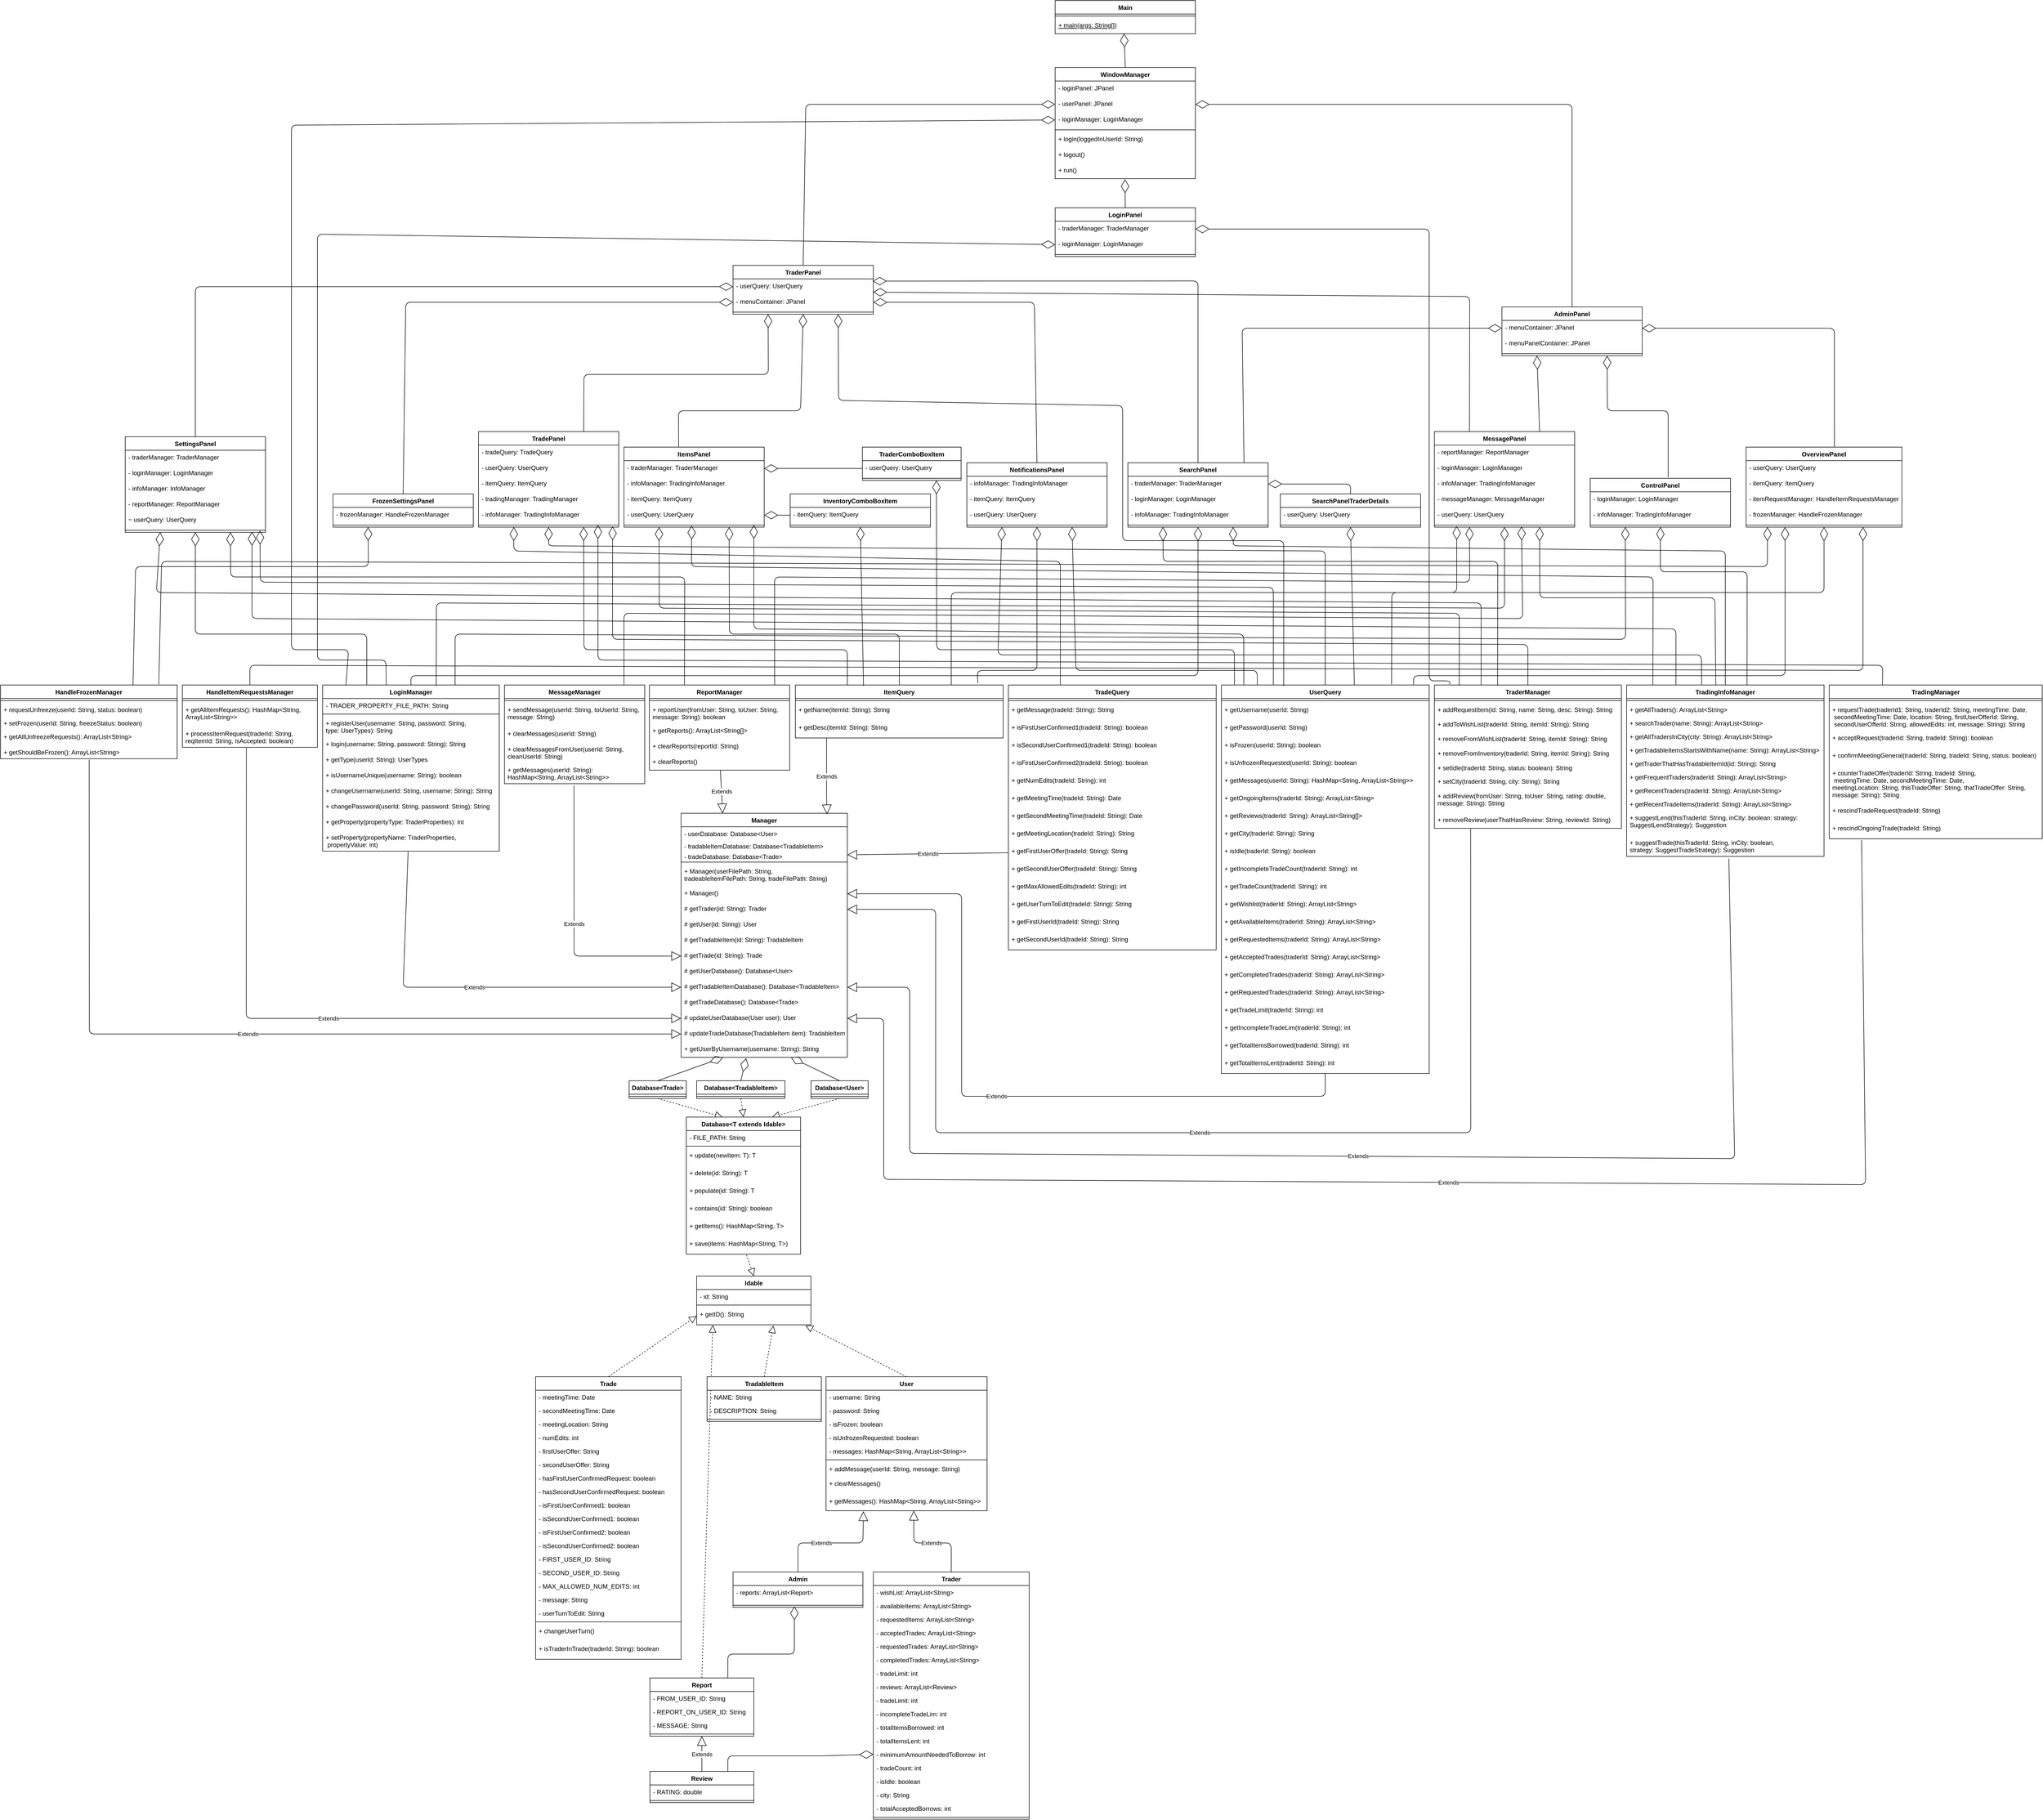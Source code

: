 <mxfile version="13.6.2" type="device"><diagram id="C5RBs43oDa-KdzZeNtuy" name="Page-1"><mxGraphModel dx="3076" dy="3100" grid="1" gridSize="10" guides="1" tooltips="1" connect="1" arrows="1" fold="1" page="1" pageScale="1" pageWidth="827" pageHeight="1169" math="0" shadow="0"><root><mxCell id="WIyWlLk6GJQsqaUBKTNV-0"/><mxCell id="WIyWlLk6GJQsqaUBKTNV-1" parent="WIyWlLk6GJQsqaUBKTNV-0"/><mxCell id="7PWn8Yp-xH04kgllYcuz-197" value="Extends" style="endArrow=block;endSize=16;endFill=0;html=1;exitX=0.5;exitY=0;exitDx=0;exitDy=0;entryX=0.545;entryY=1.004;entryDx=0;entryDy=0;entryPerimeter=0;" parent="WIyWlLk6GJQsqaUBKTNV-1" source="7PWn8Yp-xH04kgllYcuz-126" target="7PWn8Yp-xH04kgllYcuz-152" edge="1"><mxGeometry x="-0.01" width="160" relative="1" as="geometry"><mxPoint x="280" y="1810" as="sourcePoint"/><mxPoint x="333.56" y="1792.748" as="targetPoint"/><Array as="points"><mxPoint x="470" y="1790"/><mxPoint x="398" y="1790"/></Array><mxPoint as="offset"/></mxGeometry></mxCell><mxCell id="7PWn8Yp-xH04kgllYcuz-198" value="Extends" style="endArrow=block;endSize=16;endFill=0;html=1;exitX=0.5;exitY=0;exitDx=0;exitDy=0;" parent="WIyWlLk6GJQsqaUBKTNV-1" source="7PWn8Yp-xH04kgllYcuz-140" edge="1"><mxGeometry x="-0.165" width="160" relative="1" as="geometry"><mxPoint x="555" y="1870" as="sourcePoint"/><mxPoint x="301" y="1729" as="targetPoint"/><Array as="points"><mxPoint x="175" y="1790"/><mxPoint x="300" y="1790"/></Array><mxPoint as="offset"/></mxGeometry></mxCell><mxCell id="ZZGzhJtJDZJ2j_Bna8Wa-107" value="Extends" style="endArrow=block;endSize=16;endFill=0;html=1;exitX=0.5;exitY=0;exitDx=0;exitDy=0;" parent="WIyWlLk6GJQsqaUBKTNV-1" source="ZZGzhJtJDZJ2j_Bna8Wa-11" edge="1"><mxGeometry x="0.204" width="160" relative="1" as="geometry"><mxPoint x="-10.0" y="2227.29" as="sourcePoint"/><mxPoint x="-10" y="2162" as="targetPoint"/><Array as="points"><mxPoint x="-10" y="2240"/><mxPoint x="-10" y="2197"/></Array><mxPoint as="offset"/></mxGeometry></mxCell><mxCell id="ZZGzhJtJDZJ2j_Bna8Wa-109" value="" style="endArrow=diamondThin;endFill=0;endSize=24;html=1;exitX=0.75;exitY=0;exitDx=0;exitDy=0;" parent="WIyWlLk6GJQsqaUBKTNV-1" source="ZZGzhJtJDZJ2j_Bna8Wa-0" edge="1"><mxGeometry width="160" relative="1" as="geometry"><mxPoint x="20" y="2025" as="sourcePoint"/><mxPoint x="168" y="1912" as="targetPoint"/><Array as="points"><mxPoint x="40" y="2004"/><mxPoint x="140" y="2004"/><mxPoint x="168" y="2004"/></Array></mxGeometry></mxCell><mxCell id="ZZGzhJtJDZJ2j_Bna8Wa-110" value="" style="endArrow=diamondThin;endFill=0;endSize=24;html=1;exitX=0.75;exitY=0;exitDx=0;exitDy=0;entryX=0;entryY=0.5;entryDx=0;entryDy=0;" parent="WIyWlLk6GJQsqaUBKTNV-1" source="ZZGzhJtJDZJ2j_Bna8Wa-11" target="ZZGzhJtJDZJ2j_Bna8Wa-31" edge="1"><mxGeometry width="160" relative="1" as="geometry"><mxPoint x="92" y="2230" as="sourcePoint"/><mxPoint x="220" y="2092" as="targetPoint"/><Array as="points"><mxPoint x="40" y="2200"/><mxPoint x="192" y="2200"/><mxPoint x="220" y="2200"/></Array></mxGeometry></mxCell><mxCell id="ZZGzhJtJDZJ2j_Bna8Wa-64" value="Manager" style="swimlane;fontStyle=1;align=center;verticalAlign=top;childLayout=stackLayout;horizontal=1;startSize=26;horizontalStack=0;resizeParent=1;resizeParentMax=0;resizeLast=0;collapsible=1;marginBottom=0;" parent="WIyWlLk6GJQsqaUBKTNV-1" vertex="1"><mxGeometry x="-50" y="385" width="320" height="470" as="geometry"/></mxCell><mxCell id="ZZGzhJtJDZJ2j_Bna8Wa-66" value="- userDatabase: Database&lt;User&gt;" style="text;strokeColor=none;fillColor=none;align=left;verticalAlign=top;spacingLeft=4;spacingRight=4;overflow=hidden;rotatable=0;points=[[0,0.5],[1,0.5]];portConstraint=eastwest;" parent="ZZGzhJtJDZJ2j_Bna8Wa-64" vertex="1"><mxGeometry y="26" width="320" height="24" as="geometry"/></mxCell><mxCell id="ZZGzhJtJDZJ2j_Bna8Wa-68" value="- tradableItemDatabase: Database&lt;TradableItem&gt;" style="text;strokeColor=none;fillColor=none;align=left;verticalAlign=top;spacingLeft=4;spacingRight=4;overflow=hidden;rotatable=0;points=[[0,0.5],[1,0.5]];portConstraint=eastwest;" parent="ZZGzhJtJDZJ2j_Bna8Wa-64" vertex="1"><mxGeometry y="50" width="320" height="20" as="geometry"/></mxCell><mxCell id="ZZGzhJtJDZJ2j_Bna8Wa-69" value="- tradeDatabase: Database&lt;Trade&gt;" style="text;strokeColor=none;fillColor=none;align=left;verticalAlign=top;spacingLeft=4;spacingRight=4;overflow=hidden;rotatable=0;points=[[0,0.5],[1,0.5]];portConstraint=eastwest;" parent="ZZGzhJtJDZJ2j_Bna8Wa-64" vertex="1"><mxGeometry y="70" width="320" height="20" as="geometry"/></mxCell><mxCell id="ZZGzhJtJDZJ2j_Bna8Wa-65" value="" style="line;strokeWidth=1;fillColor=none;align=left;verticalAlign=middle;spacingTop=-1;spacingLeft=3;spacingRight=3;rotatable=0;labelPosition=right;points=[];portConstraint=eastwest;" parent="ZZGzhJtJDZJ2j_Bna8Wa-64" vertex="1"><mxGeometry y="90" width="320" height="8" as="geometry"/></mxCell><mxCell id="ZZGzhJtJDZJ2j_Bna8Wa-67" value="+ Manager(userFilePath: String, &#10;tradeableItemFilePath: String, tradeFilePath: String)" style="text;strokeColor=none;fillColor=none;align=left;verticalAlign=top;spacingLeft=4;spacingRight=4;overflow=hidden;rotatable=0;points=[[0,0.5],[1,0.5]];portConstraint=eastwest;" parent="ZZGzhJtJDZJ2j_Bna8Wa-64" vertex="1"><mxGeometry y="98" width="320" height="42" as="geometry"/></mxCell><mxCell id="ZZGzhJtJDZJ2j_Bna8Wa-71" value="+ Manager()" style="text;strokeColor=none;fillColor=none;align=left;verticalAlign=top;spacingLeft=4;spacingRight=4;overflow=hidden;rotatable=0;points=[[0,0.5],[1,0.5]];portConstraint=eastwest;" parent="ZZGzhJtJDZJ2j_Bna8Wa-64" vertex="1"><mxGeometry y="140" width="320" height="30" as="geometry"/></mxCell><mxCell id="ZZGzhJtJDZJ2j_Bna8Wa-70" value="# getTrader(id: String): Trader" style="text;strokeColor=none;fillColor=none;align=left;verticalAlign=top;spacingLeft=4;spacingRight=4;overflow=hidden;rotatable=0;points=[[0,0.5],[1,0.5]];portConstraint=eastwest;" parent="ZZGzhJtJDZJ2j_Bna8Wa-64" vertex="1"><mxGeometry y="170" width="320" height="30" as="geometry"/></mxCell><mxCell id="ZZGzhJtJDZJ2j_Bna8Wa-72" value="# getUser(id: String): User" style="text;strokeColor=none;fillColor=none;align=left;verticalAlign=top;spacingLeft=4;spacingRight=4;overflow=hidden;rotatable=0;points=[[0,0.5],[1,0.5]];portConstraint=eastwest;" parent="ZZGzhJtJDZJ2j_Bna8Wa-64" vertex="1"><mxGeometry y="200" width="320" height="30" as="geometry"/></mxCell><mxCell id="ZZGzhJtJDZJ2j_Bna8Wa-73" value="# getTradableItem(id: String): TradableItem" style="text;strokeColor=none;fillColor=none;align=left;verticalAlign=top;spacingLeft=4;spacingRight=4;overflow=hidden;rotatable=0;points=[[0,0.5],[1,0.5]];portConstraint=eastwest;" parent="ZZGzhJtJDZJ2j_Bna8Wa-64" vertex="1"><mxGeometry y="230" width="320" height="30" as="geometry"/></mxCell><mxCell id="ZZGzhJtJDZJ2j_Bna8Wa-74" value="# getTrade(id: String): Trade" style="text;strokeColor=none;fillColor=none;align=left;verticalAlign=top;spacingLeft=4;spacingRight=4;overflow=hidden;rotatable=0;points=[[0,0.5],[1,0.5]];portConstraint=eastwest;" parent="ZZGzhJtJDZJ2j_Bna8Wa-64" vertex="1"><mxGeometry y="260" width="320" height="30" as="geometry"/></mxCell><mxCell id="ZZGzhJtJDZJ2j_Bna8Wa-75" value="# getUserDatabase(): Database&lt;User&gt;" style="text;strokeColor=none;fillColor=none;align=left;verticalAlign=top;spacingLeft=4;spacingRight=4;overflow=hidden;rotatable=0;points=[[0,0.5],[1,0.5]];portConstraint=eastwest;" parent="ZZGzhJtJDZJ2j_Bna8Wa-64" vertex="1"><mxGeometry y="290" width="320" height="30" as="geometry"/></mxCell><mxCell id="X5MGy4wU7NSZnvPMwRWK-64" value="# getTradableItemDatabase(): Database&lt;TradableItem&gt;" style="text;strokeColor=none;fillColor=none;align=left;verticalAlign=top;spacingLeft=4;spacingRight=4;overflow=hidden;rotatable=0;points=[[0,0.5],[1,0.5]];portConstraint=eastwest;" parent="ZZGzhJtJDZJ2j_Bna8Wa-64" vertex="1"><mxGeometry y="320" width="320" height="30" as="geometry"/></mxCell><mxCell id="X5MGy4wU7NSZnvPMwRWK-65" value="# getTradeDatabase(): Database&lt;Trade&gt;" style="text;strokeColor=none;fillColor=none;align=left;verticalAlign=top;spacingLeft=4;spacingRight=4;overflow=hidden;rotatable=0;points=[[0,0.5],[1,0.5]];portConstraint=eastwest;" parent="ZZGzhJtJDZJ2j_Bna8Wa-64" vertex="1"><mxGeometry y="350" width="320" height="30" as="geometry"/></mxCell><mxCell id="X5MGy4wU7NSZnvPMwRWK-63" value="# updateUserDatabase(User user): User" style="text;strokeColor=none;fillColor=none;align=left;verticalAlign=top;spacingLeft=4;spacingRight=4;overflow=hidden;rotatable=0;points=[[0,0.5],[1,0.5]];portConstraint=eastwest;" parent="ZZGzhJtJDZJ2j_Bna8Wa-64" vertex="1"><mxGeometry y="380" width="320" height="30" as="geometry"/></mxCell><mxCell id="X5MGy4wU7NSZnvPMwRWK-66" value="# updateTradeDatabase(TradableItem item): TradableItem" style="text;strokeColor=none;fillColor=none;align=left;verticalAlign=top;spacingLeft=4;spacingRight=4;overflow=hidden;rotatable=0;points=[[0,0.5],[1,0.5]];portConstraint=eastwest;" parent="ZZGzhJtJDZJ2j_Bna8Wa-64" vertex="1"><mxGeometry y="410" width="320" height="30" as="geometry"/></mxCell><mxCell id="X5MGy4wU7NSZnvPMwRWK-68" value="+ getUserByUsername(username: String): String" style="text;strokeColor=none;fillColor=none;align=left;verticalAlign=top;spacingLeft=4;spacingRight=4;overflow=hidden;rotatable=0;points=[[0,0.5],[1,0.5]];portConstraint=eastwest;" parent="ZZGzhJtJDZJ2j_Bna8Wa-64" vertex="1"><mxGeometry y="440" width="320" height="30" as="geometry"/></mxCell><mxCell id="ZZGzhJtJDZJ2j_Bna8Wa-115" value="Extends" style="endArrow=block;endSize=16;endFill=0;html=1;exitX=0.502;exitY=1.071;exitDx=0;exitDy=0;entryX=0;entryY=0.5;entryDx=0;entryDy=0;exitPerimeter=0;" parent="WIyWlLk6GJQsqaUBKTNV-1" source="ZZGzhJtJDZJ2j_Bna8Wa-47" target="X5MGy4wU7NSZnvPMwRWK-66" edge="1"><mxGeometry width="160" relative="1" as="geometry"><mxPoint x="-320" y="870" as="sourcePoint"/><mxPoint x="-40" y="670" as="targetPoint"/><Array as="points"><mxPoint x="-1189" y="810"/></Array></mxGeometry></mxCell><mxCell id="ZZGzhJtJDZJ2j_Bna8Wa-117" value="Extends" style="endArrow=block;endSize=16;endFill=0;html=1;exitX=0.474;exitY=1.023;exitDx=0;exitDy=0;exitPerimeter=0;entryX=0;entryY=0.5;entryDx=0;entryDy=0;" parent="WIyWlLk6GJQsqaUBKTNV-1" source="ZZGzhJtJDZJ2j_Bna8Wa-56" target="X5MGy4wU7NSZnvPMwRWK-63" edge="1"><mxGeometry width="160" relative="1" as="geometry"><mxPoint x="-238.99" y="379.99" as="sourcePoint"/><mxPoint x="-50" y="450" as="targetPoint"/><Array as="points"><mxPoint x="-887" y="780"/></Array></mxGeometry></mxCell><mxCell id="ZZGzhJtJDZJ2j_Bna8Wa-118" value="Extends" style="endArrow=block;endSize=16;endFill=0;html=1;exitX=0.496;exitY=1.074;exitDx=0;exitDy=0;entryX=0;entryY=0.5;entryDx=0;entryDy=0;exitPerimeter=0;" parent="WIyWlLk6GJQsqaUBKTNV-1" source="ZZGzhJtJDZJ2j_Bna8Wa-82" target="ZZGzhJtJDZJ2j_Bna8Wa-74" edge="1"><mxGeometry width="160" relative="1" as="geometry"><mxPoint x="-371.19" y="350.0" as="sourcePoint"/><mxPoint x="32.5" y="395" as="targetPoint"/><Array as="points"><mxPoint x="-256" y="660"/></Array></mxGeometry></mxCell><mxCell id="ZZGzhJtJDZJ2j_Bna8Wa-119" value="Extends" style="endArrow=block;endSize=16;endFill=0;html=1;exitX=0.194;exitY=1.023;exitDx=0;exitDy=0;entryX=1;entryY=0.5;entryDx=0;entryDy=0;exitPerimeter=0;" parent="WIyWlLk6GJQsqaUBKTNV-1" source="ZZGzhJtJDZJ2j_Bna8Wa-88" target="ZZGzhJtJDZJ2j_Bna8Wa-70" edge="1"><mxGeometry width="160" relative="1" as="geometry"><mxPoint x="238.92" y="301.99" as="sourcePoint"/><mxPoint x="105" y="395" as="targetPoint"/><Array as="points"><mxPoint x="1470" y="1000"/><mxPoint x="440" y="1000"/><mxPoint x="440" y="570"/></Array></mxGeometry></mxCell><mxCell id="ZZGzhJtJDZJ2j_Bna8Wa-120" value="Extends" style="endArrow=block;endSize=16;endFill=0;html=1;exitX=0.518;exitY=1.106;exitDx=0;exitDy=0;entryX=1;entryY=0.5;entryDx=0;entryDy=0;exitPerimeter=0;" parent="WIyWlLk6GJQsqaUBKTNV-1" source="X5MGy4wU7NSZnvPMwRWK-106" target="X5MGy4wU7NSZnvPMwRWK-64" edge="1"><mxGeometry width="160" relative="1" as="geometry"><mxPoint x="1972.54" y="477.68" as="sourcePoint"/><mxPoint x="250" y="433" as="targetPoint"/><Array as="points"><mxPoint x="1978" y="1050"/><mxPoint x="390" y="1040"/><mxPoint x="390" y="720"/></Array></mxGeometry></mxCell><mxCell id="ZZGzhJtJDZJ2j_Bna8Wa-121" value="Extends" style="endArrow=block;endSize=16;endFill=0;html=1;exitX=0.152;exitY=1.08;exitDx=0;exitDy=0;entryX=1;entryY=0.5;entryDx=0;entryDy=0;exitPerimeter=0;" parent="WIyWlLk6GJQsqaUBKTNV-1" source="ZZGzhJtJDZJ2j_Bna8Wa-106" target="X5MGy4wU7NSZnvPMwRWK-63" edge="1"><mxGeometry width="160" relative="1" as="geometry"><mxPoint x="2492.22" y="336.578" as="sourcePoint"/><mxPoint x="250" y="514" as="targetPoint"/><Array as="points"><mxPoint x="2230" y="1100"/><mxPoint x="340" y="1090"/><mxPoint x="340" y="780"/></Array></mxGeometry></mxCell><mxCell id="X5MGy4wU7NSZnvPMwRWK-10" value="Extends" style="endArrow=block;endSize=16;endFill=0;html=1;exitX=0.506;exitY=0.995;exitDx=0;exitDy=0;exitPerimeter=0;" parent="WIyWlLk6GJQsqaUBKTNV-1" source="X5MGy4wU7NSZnvPMwRWK-9" edge="1"><mxGeometry width="160" relative="1" as="geometry"><mxPoint x="539" y="310" as="sourcePoint"/><mxPoint x="30" y="385" as="targetPoint"/></mxGeometry></mxCell><mxCell id="X5MGy4wU7NSZnvPMwRWK-60" value="Extends" style="endArrow=block;endSize=16;endFill=0;html=1;exitX=0.15;exitY=1;exitDx=0;exitDy=0;entryX=0.878;entryY=0.004;entryDx=0;entryDy=0;exitPerimeter=0;entryPerimeter=0;" parent="WIyWlLk6GJQsqaUBKTNV-1" source="X5MGy4wU7NSZnvPMwRWK-18" target="ZZGzhJtJDZJ2j_Bna8Wa-64" edge="1"><mxGeometry width="160" relative="1" as="geometry"><mxPoint x="300.0" y="250.0" as="sourcePoint"/><mxPoint x="393.11" y="348.67" as="targetPoint"/><Array as="points"><mxPoint x="230" y="340"/><mxPoint x="230" y="350"/></Array></mxGeometry></mxCell><mxCell id="X5MGy4wU7NSZnvPMwRWK-61" value="Extends" style="endArrow=block;endSize=16;endFill=0;html=1;exitX=0;exitY=0.5;exitDx=0;exitDy=0;entryX=1;entryY=0.5;entryDx=0;entryDy=0;" parent="WIyWlLk6GJQsqaUBKTNV-1" source="X5MGy4wU7NSZnvPMwRWK-77" target="ZZGzhJtJDZJ2j_Bna8Wa-69" edge="1"><mxGeometry width="160" relative="1" as="geometry"><mxPoint x="664" y="180" as="sourcePoint"/><mxPoint x="400" y="427" as="targetPoint"/></mxGeometry></mxCell><mxCell id="X5MGy4wU7NSZnvPMwRWK-62" value="Extends" style="endArrow=block;endSize=16;endFill=0;html=1;exitX=0.5;exitY=1;exitDx=0;exitDy=0;entryX=1;entryY=0.5;entryDx=0;entryDy=0;" parent="WIyWlLk6GJQsqaUBKTNV-1" source="X5MGy4wU7NSZnvPMwRWK-24" target="ZZGzhJtJDZJ2j_Bna8Wa-71" edge="1"><mxGeometry width="160" relative="1" as="geometry"><mxPoint x="800" y="148" as="sourcePoint"/><mxPoint x="250" y="455" as="targetPoint"/><Array as="points"><mxPoint x="1190" y="930"/><mxPoint x="490" y="930"/><mxPoint x="490" y="540"/></Array></mxGeometry></mxCell><mxCell id="ZZGzhJtJDZJ2j_Bna8Wa-76" value="MessageManager" style="swimlane;fontStyle=1;align=center;verticalAlign=top;childLayout=stackLayout;horizontal=1;startSize=26;horizontalStack=0;resizeParent=1;resizeParentMax=0;resizeLast=0;collapsible=1;marginBottom=0;" parent="WIyWlLk6GJQsqaUBKTNV-1" vertex="1"><mxGeometry x="-390" y="138" width="270" height="190" as="geometry"/></mxCell><mxCell id="ZZGzhJtJDZJ2j_Bna8Wa-77" value="" style="line;strokeWidth=1;fillColor=none;align=left;verticalAlign=middle;spacingTop=-1;spacingLeft=3;spacingRight=3;rotatable=0;labelPosition=right;points=[];portConstraint=eastwest;" parent="ZZGzhJtJDZJ2j_Bna8Wa-76" vertex="1"><mxGeometry y="26" width="270" height="8" as="geometry"/></mxCell><mxCell id="ZZGzhJtJDZJ2j_Bna8Wa-78" value="+ sendMessage(userId: String, toUserId: String, &#10;message: String)" style="text;strokeColor=none;fillColor=none;align=left;verticalAlign=top;spacingLeft=4;spacingRight=4;overflow=hidden;rotatable=0;points=[[0,0.5],[1,0.5]];portConstraint=eastwest;" parent="ZZGzhJtJDZJ2j_Bna8Wa-76" vertex="1"><mxGeometry y="34" width="270" height="46" as="geometry"/></mxCell><mxCell id="ZZGzhJtJDZJ2j_Bna8Wa-81" value="+ clearMessages(userId: String)" style="text;strokeColor=none;fillColor=none;align=left;verticalAlign=top;spacingLeft=4;spacingRight=4;overflow=hidden;rotatable=0;points=[[0,0.5],[1,0.5]];portConstraint=eastwest;" parent="ZZGzhJtJDZJ2j_Bna8Wa-76" vertex="1"><mxGeometry y="80" width="270" height="30" as="geometry"/></mxCell><mxCell id="X5MGy4wU7NSZnvPMwRWK-69" value="+ clearMessagesFromUser(userId: String, &#10;cleanUserId: String)" style="text;strokeColor=none;fillColor=none;align=left;verticalAlign=top;spacingLeft=4;spacingRight=4;overflow=hidden;rotatable=0;points=[[0,0.5],[1,0.5]];portConstraint=eastwest;" parent="ZZGzhJtJDZJ2j_Bna8Wa-76" vertex="1"><mxGeometry y="110" width="270" height="40" as="geometry"/></mxCell><mxCell id="ZZGzhJtJDZJ2j_Bna8Wa-82" value="+ getMessages(userId: String): &#10;HashMap&lt;String, ArrayList&lt;String&gt;&gt;" style="text;strokeColor=none;fillColor=none;align=left;verticalAlign=top;spacingLeft=4;spacingRight=4;overflow=hidden;rotatable=0;points=[[0,0.5],[1,0.5]];portConstraint=eastwest;" parent="ZZGzhJtJDZJ2j_Bna8Wa-76" vertex="1"><mxGeometry y="150" width="270" height="40" as="geometry"/></mxCell><mxCell id="7PWn8Yp-xH04kgllYcuz-62" value="LoginManager" style="swimlane;fontStyle=1;align=center;verticalAlign=top;childLayout=stackLayout;horizontal=1;startSize=26;horizontalStack=0;resizeParent=1;resizeParentMax=0;resizeLast=0;collapsible=1;marginBottom=0;" parent="WIyWlLk6GJQsqaUBKTNV-1" vertex="1"><mxGeometry x="-740" y="138" width="340" height="320" as="geometry"/></mxCell><mxCell id="7PWn8Yp-xH04kgllYcuz-74" value="- TRADER_PROPERTY_FILE_PATH: String" style="text;strokeColor=none;fillColor=none;align=left;verticalAlign=top;spacingLeft=4;spacingRight=4;overflow=hidden;rotatable=0;points=[[0,0.5],[1,0.5]];portConstraint=eastwest;" parent="7PWn8Yp-xH04kgllYcuz-62" vertex="1"><mxGeometry y="26" width="340" height="26" as="geometry"/></mxCell><mxCell id="7PWn8Yp-xH04kgllYcuz-65" value="" style="line;strokeWidth=1;fillColor=none;align=left;verticalAlign=middle;spacingTop=-1;spacingLeft=3;spacingRight=3;rotatable=0;labelPosition=right;points=[];portConstraint=eastwest;" parent="7PWn8Yp-xH04kgllYcuz-62" vertex="1"><mxGeometry y="52" width="340" height="8" as="geometry"/></mxCell><mxCell id="7PWn8Yp-xH04kgllYcuz-70" value="+ registerUser(username: String, password: String, &#10;type: UserTypes): String" style="text;strokeColor=none;fillColor=none;align=left;verticalAlign=top;spacingLeft=4;spacingRight=4;overflow=hidden;rotatable=0;points=[[0,0.5],[1,0.5]];portConstraint=eastwest;" parent="7PWn8Yp-xH04kgllYcuz-62" vertex="1"><mxGeometry y="60" width="340" height="40" as="geometry"/></mxCell><mxCell id="7PWn8Yp-xH04kgllYcuz-75" value="+ login(username: String, password: String): String" style="text;strokeColor=none;fillColor=none;align=left;verticalAlign=top;spacingLeft=4;spacingRight=4;overflow=hidden;rotatable=0;points=[[0,0.5],[1,0.5]];portConstraint=eastwest;" parent="7PWn8Yp-xH04kgllYcuz-62" vertex="1"><mxGeometry y="100" width="340" height="30" as="geometry"/></mxCell><mxCell id="7PWn8Yp-xH04kgllYcuz-76" value="+ getType(userId: String): UserTypes" style="text;strokeColor=none;fillColor=none;align=left;verticalAlign=top;spacingLeft=4;spacingRight=4;overflow=hidden;rotatable=0;points=[[0,0.5],[1,0.5]];portConstraint=eastwest;" parent="7PWn8Yp-xH04kgllYcuz-62" vertex="1"><mxGeometry y="130" width="340" height="30" as="geometry"/></mxCell><mxCell id="7PWn8Yp-xH04kgllYcuz-77" value="+ isUsernameUnique(username: String): boolean" style="text;strokeColor=none;fillColor=none;align=left;verticalAlign=top;spacingLeft=4;spacingRight=4;overflow=hidden;rotatable=0;points=[[0,0.5],[1,0.5]];portConstraint=eastwest;" parent="7PWn8Yp-xH04kgllYcuz-62" vertex="1"><mxGeometry y="160" width="340" height="30" as="geometry"/></mxCell><mxCell id="ZZGzhJtJDZJ2j_Bna8Wa-62" value="+ changeUsername(userId: String, username: String): String" style="text;strokeColor=none;fillColor=none;align=left;verticalAlign=top;spacingLeft=4;spacingRight=4;overflow=hidden;rotatable=0;points=[[0,0.5],[1,0.5]];portConstraint=eastwest;" parent="7PWn8Yp-xH04kgllYcuz-62" vertex="1"><mxGeometry y="190" width="340" height="30" as="geometry"/></mxCell><mxCell id="ZZGzhJtJDZJ2j_Bna8Wa-63" value="+ changePassword(userId: String, password: String): String" style="text;strokeColor=none;fillColor=none;align=left;verticalAlign=top;spacingLeft=4;spacingRight=4;overflow=hidden;rotatable=0;points=[[0,0.5],[1,0.5]];portConstraint=eastwest;" parent="7PWn8Yp-xH04kgllYcuz-62" vertex="1"><mxGeometry y="220" width="340" height="30" as="geometry"/></mxCell><mxCell id="cMOPN-uFxDyefqy8wl8u-1" value="+ getProperty(propertyType: TraderProperties): int" style="text;strokeColor=none;fillColor=none;align=left;verticalAlign=top;spacingLeft=4;spacingRight=4;overflow=hidden;rotatable=0;points=[[0,0.5],[1,0.5]];portConstraint=eastwest;" parent="7PWn8Yp-xH04kgllYcuz-62" vertex="1"><mxGeometry y="250" width="340" height="30" as="geometry"/></mxCell><mxCell id="cMOPN-uFxDyefqy8wl8u-2" value="+ setProperty(propertyName: TraderProperties,&#10; propertyValue: int)" style="text;strokeColor=none;fillColor=none;align=left;verticalAlign=top;spacingLeft=4;spacingRight=4;overflow=hidden;rotatable=0;points=[[0,0.5],[1,0.5]];portConstraint=eastwest;" parent="7PWn8Yp-xH04kgllYcuz-62" vertex="1"><mxGeometry y="280" width="340" height="40" as="geometry"/></mxCell><mxCell id="ZZGzhJtJDZJ2j_Bna8Wa-51" value="HandleItemRequestsManager" style="swimlane;fontStyle=1;align=center;verticalAlign=top;childLayout=stackLayout;horizontal=1;startSize=26;horizontalStack=0;resizeParent=1;resizeParentMax=0;resizeLast=0;collapsible=1;marginBottom=0;" parent="WIyWlLk6GJQsqaUBKTNV-1" vertex="1"><mxGeometry x="-1010" y="138" width="260" height="120" as="geometry"/></mxCell><mxCell id="ZZGzhJtJDZJ2j_Bna8Wa-52" value="" style="line;strokeWidth=1;fillColor=none;align=left;verticalAlign=middle;spacingTop=-1;spacingLeft=3;spacingRight=3;rotatable=0;labelPosition=right;points=[];portConstraint=eastwest;" parent="ZZGzhJtJDZJ2j_Bna8Wa-51" vertex="1"><mxGeometry y="26" width="260" height="8" as="geometry"/></mxCell><mxCell id="ZZGzhJtJDZJ2j_Bna8Wa-53" value="+ getAllItemRequests(): HashMap&lt;String, &#10;ArrayList&lt;String&gt;&gt;" style="text;strokeColor=none;fillColor=none;align=left;verticalAlign=top;spacingLeft=4;spacingRight=4;overflow=hidden;rotatable=0;points=[[0,0.5],[1,0.5]];portConstraint=eastwest;" parent="ZZGzhJtJDZJ2j_Bna8Wa-51" vertex="1"><mxGeometry y="34" width="260" height="46" as="geometry"/></mxCell><mxCell id="ZZGzhJtJDZJ2j_Bna8Wa-56" value="+ processItemRequest(traderId: String, &#10;reqItemId: String, isAccepted: boolean)" style="text;strokeColor=none;fillColor=none;align=left;verticalAlign=top;spacingLeft=4;spacingRight=4;overflow=hidden;rotatable=0;points=[[0,0.5],[1,0.5]];portConstraint=eastwest;" parent="ZZGzhJtJDZJ2j_Bna8Wa-51" vertex="1"><mxGeometry y="80" width="260" height="40" as="geometry"/></mxCell><mxCell id="ZZGzhJtJDZJ2j_Bna8Wa-42" value="HandleFrozenManager" style="swimlane;fontStyle=1;align=center;verticalAlign=top;childLayout=stackLayout;horizontal=1;startSize=26;horizontalStack=0;resizeParent=1;resizeParentMax=0;resizeLast=0;collapsible=1;marginBottom=0;" parent="WIyWlLk6GJQsqaUBKTNV-1" vertex="1"><mxGeometry x="-1360" y="138" width="340" height="142" as="geometry"/></mxCell><mxCell id="ZZGzhJtJDZJ2j_Bna8Wa-45" value="" style="line;strokeWidth=1;fillColor=none;align=left;verticalAlign=middle;spacingTop=-1;spacingLeft=3;spacingRight=3;rotatable=0;labelPosition=right;points=[];portConstraint=eastwest;" parent="ZZGzhJtJDZJ2j_Bna8Wa-42" vertex="1"><mxGeometry y="26" width="340" height="8" as="geometry"/></mxCell><mxCell id="ZZGzhJtJDZJ2j_Bna8Wa-46" value="+ requestUnfreeze(userId: String, status: boolean)" style="text;strokeColor=none;fillColor=none;align=left;verticalAlign=top;spacingLeft=4;spacingRight=4;overflow=hidden;rotatable=0;points=[[0,0.5],[1,0.5]];portConstraint=eastwest;" parent="ZZGzhJtJDZJ2j_Bna8Wa-42" vertex="1"><mxGeometry y="34" width="340" height="26" as="geometry"/></mxCell><mxCell id="ZZGzhJtJDZJ2j_Bna8Wa-48" value="+ setFrozen(userId: String, freezeStatus: boolean)" style="text;strokeColor=none;fillColor=none;align=left;verticalAlign=top;spacingLeft=4;spacingRight=4;overflow=hidden;rotatable=0;points=[[0,0.5],[1,0.5]];portConstraint=eastwest;" parent="ZZGzhJtJDZJ2j_Bna8Wa-42" vertex="1"><mxGeometry y="60" width="340" height="26" as="geometry"/></mxCell><mxCell id="ZZGzhJtJDZJ2j_Bna8Wa-50" value="+ getAllUnfreezeRequests(): ArrayList&lt;String&gt;" style="text;strokeColor=none;fillColor=none;align=left;verticalAlign=top;spacingLeft=4;spacingRight=4;overflow=hidden;rotatable=0;points=[[0,0.5],[1,0.5]];portConstraint=eastwest;" parent="ZZGzhJtJDZJ2j_Bna8Wa-42" vertex="1"><mxGeometry y="86" width="340" height="30" as="geometry"/></mxCell><mxCell id="ZZGzhJtJDZJ2j_Bna8Wa-47" value="+ getShouldBeFrozen(): ArrayList&lt;String&gt;" style="text;strokeColor=none;fillColor=none;align=left;verticalAlign=top;spacingLeft=4;spacingRight=4;overflow=hidden;rotatable=0;points=[[0,0.5],[1,0.5]];portConstraint=eastwest;" parent="ZZGzhJtJDZJ2j_Bna8Wa-42" vertex="1"><mxGeometry y="116" width="340" height="26" as="geometry"/></mxCell><mxCell id="X5MGy4wU7NSZnvPMwRWK-11" value="ItemQuery" style="swimlane;fontStyle=1;align=center;verticalAlign=top;childLayout=stackLayout;horizontal=1;startSize=26;horizontalStack=0;resizeParent=1;resizeParentMax=0;resizeLast=0;collapsible=1;marginBottom=0;" parent="WIyWlLk6GJQsqaUBKTNV-1" vertex="1"><mxGeometry x="170" y="138" width="400" height="102" as="geometry"/></mxCell><mxCell id="X5MGy4wU7NSZnvPMwRWK-19" value="" style="line;strokeWidth=1;fillColor=none;align=left;verticalAlign=middle;spacingTop=-1;spacingLeft=3;spacingRight=3;rotatable=0;labelPosition=right;points=[];portConstraint=eastwest;" parent="X5MGy4wU7NSZnvPMwRWK-11" vertex="1"><mxGeometry y="26" width="400" height="8" as="geometry"/></mxCell><mxCell id="X5MGy4wU7NSZnvPMwRWK-17" value="+ getName(itemId: String): String" style="text;strokeColor=none;fillColor=none;align=left;verticalAlign=top;spacingLeft=4;spacingRight=4;overflow=hidden;rotatable=0;points=[[0,0.5],[1,0.5]];portConstraint=eastwest;" parent="X5MGy4wU7NSZnvPMwRWK-11" vertex="1"><mxGeometry y="34" width="400" height="34" as="geometry"/></mxCell><mxCell id="X5MGy4wU7NSZnvPMwRWK-18" value="+ getDesc(itemId: String): String" style="text;strokeColor=none;fillColor=none;align=left;verticalAlign=top;spacingLeft=4;spacingRight=4;overflow=hidden;rotatable=0;points=[[0,0.5],[1,0.5]];portConstraint=eastwest;" parent="X5MGy4wU7NSZnvPMwRWK-11" vertex="1"><mxGeometry y="68" width="400" height="34" as="geometry"/></mxCell><mxCell id="X5MGy4wU7NSZnvPMwRWK-20" value="TradeQuery" style="swimlane;fontStyle=1;align=center;verticalAlign=top;childLayout=stackLayout;horizontal=1;startSize=26;horizontalStack=0;resizeParent=1;resizeParentMax=0;resizeLast=0;collapsible=1;marginBottom=0;" parent="WIyWlLk6GJQsqaUBKTNV-1" vertex="1"><mxGeometry x="580" y="138" width="400" height="510" as="geometry"/></mxCell><mxCell id="X5MGy4wU7NSZnvPMwRWK-23" value="" style="line;strokeWidth=1;fillColor=none;align=left;verticalAlign=middle;spacingTop=-1;spacingLeft=3;spacingRight=3;rotatable=0;labelPosition=right;points=[];portConstraint=eastwest;" parent="X5MGy4wU7NSZnvPMwRWK-20" vertex="1"><mxGeometry y="26" width="400" height="8" as="geometry"/></mxCell><mxCell id="X5MGy4wU7NSZnvPMwRWK-21" value="+ getMessage(tradeId: String): String" style="text;strokeColor=none;fillColor=none;align=left;verticalAlign=top;spacingLeft=4;spacingRight=4;overflow=hidden;rotatable=0;points=[[0,0.5],[1,0.5]];portConstraint=eastwest;" parent="X5MGy4wU7NSZnvPMwRWK-20" vertex="1"><mxGeometry y="34" width="400" height="34" as="geometry"/></mxCell><mxCell id="X5MGy4wU7NSZnvPMwRWK-70" value="+ isFirstUserConfirmed1(tradeId: String): boolean" style="text;strokeColor=none;fillColor=none;align=left;verticalAlign=top;spacingLeft=4;spacingRight=4;overflow=hidden;rotatable=0;points=[[0,0.5],[1,0.5]];portConstraint=eastwest;" parent="X5MGy4wU7NSZnvPMwRWK-20" vertex="1"><mxGeometry y="68" width="400" height="34" as="geometry"/></mxCell><mxCell id="X5MGy4wU7NSZnvPMwRWK-71" value="+ isSecondUserConfirmed1(tradeId: String): boolean" style="text;strokeColor=none;fillColor=none;align=left;verticalAlign=top;spacingLeft=4;spacingRight=4;overflow=hidden;rotatable=0;points=[[0,0.5],[1,0.5]];portConstraint=eastwest;" parent="X5MGy4wU7NSZnvPMwRWK-20" vertex="1"><mxGeometry y="102" width="400" height="34" as="geometry"/></mxCell><mxCell id="X5MGy4wU7NSZnvPMwRWK-72" value="+ isFirstUserConfirmed2(tradeId: String): boolean" style="text;strokeColor=none;fillColor=none;align=left;verticalAlign=top;spacingLeft=4;spacingRight=4;overflow=hidden;rotatable=0;points=[[0,0.5],[1,0.5]];portConstraint=eastwest;" parent="X5MGy4wU7NSZnvPMwRWK-20" vertex="1"><mxGeometry y="136" width="400" height="34" as="geometry"/></mxCell><mxCell id="X5MGy4wU7NSZnvPMwRWK-73" value="+ getNumEdits(tradeId: String): int" style="text;strokeColor=none;fillColor=none;align=left;verticalAlign=top;spacingLeft=4;spacingRight=4;overflow=hidden;rotatable=0;points=[[0,0.5],[1,0.5]];portConstraint=eastwest;" parent="X5MGy4wU7NSZnvPMwRWK-20" vertex="1"><mxGeometry y="170" width="400" height="34" as="geometry"/></mxCell><mxCell id="X5MGy4wU7NSZnvPMwRWK-74" value="+ getMeetingTime(tradeId: String): Date" style="text;strokeColor=none;fillColor=none;align=left;verticalAlign=top;spacingLeft=4;spacingRight=4;overflow=hidden;rotatable=0;points=[[0,0.5],[1,0.5]];portConstraint=eastwest;" parent="X5MGy4wU7NSZnvPMwRWK-20" vertex="1"><mxGeometry y="204" width="400" height="34" as="geometry"/></mxCell><mxCell id="X5MGy4wU7NSZnvPMwRWK-75" value="+ getSecondMeetingTime(tradeId: String): Date" style="text;strokeColor=none;fillColor=none;align=left;verticalAlign=top;spacingLeft=4;spacingRight=4;overflow=hidden;rotatable=0;points=[[0,0.5],[1,0.5]];portConstraint=eastwest;" parent="X5MGy4wU7NSZnvPMwRWK-20" vertex="1"><mxGeometry y="238" width="400" height="34" as="geometry"/></mxCell><mxCell id="X5MGy4wU7NSZnvPMwRWK-76" value="+ getMeetingLocation(tradeId: String): String" style="text;strokeColor=none;fillColor=none;align=left;verticalAlign=top;spacingLeft=4;spacingRight=4;overflow=hidden;rotatable=0;points=[[0,0.5],[1,0.5]];portConstraint=eastwest;" parent="X5MGy4wU7NSZnvPMwRWK-20" vertex="1"><mxGeometry y="272" width="400" height="34" as="geometry"/></mxCell><mxCell id="X5MGy4wU7NSZnvPMwRWK-77" value="+ getFirstUserOffer(tradeId: String): String" style="text;strokeColor=none;fillColor=none;align=left;verticalAlign=top;spacingLeft=4;spacingRight=4;overflow=hidden;rotatable=0;points=[[0,0.5],[1,0.5]];portConstraint=eastwest;" parent="X5MGy4wU7NSZnvPMwRWK-20" vertex="1"><mxGeometry y="306" width="400" height="34" as="geometry"/></mxCell><mxCell id="X5MGy4wU7NSZnvPMwRWK-78" value="+ getSecondUserOffer(tradeId: String): String" style="text;strokeColor=none;fillColor=none;align=left;verticalAlign=top;spacingLeft=4;spacingRight=4;overflow=hidden;rotatable=0;points=[[0,0.5],[1,0.5]];portConstraint=eastwest;" parent="X5MGy4wU7NSZnvPMwRWK-20" vertex="1"><mxGeometry y="340" width="400" height="34" as="geometry"/></mxCell><mxCell id="X5MGy4wU7NSZnvPMwRWK-79" value="+ getMaxAllowedEdits(tradeId: String): int" style="text;strokeColor=none;fillColor=none;align=left;verticalAlign=top;spacingLeft=4;spacingRight=4;overflow=hidden;rotatable=0;points=[[0,0.5],[1,0.5]];portConstraint=eastwest;" parent="X5MGy4wU7NSZnvPMwRWK-20" vertex="1"><mxGeometry y="374" width="400" height="34" as="geometry"/></mxCell><mxCell id="X5MGy4wU7NSZnvPMwRWK-80" value="+ getUserTurnToEdit(tradeId: String): String" style="text;strokeColor=none;fillColor=none;align=left;verticalAlign=top;spacingLeft=4;spacingRight=4;overflow=hidden;rotatable=0;points=[[0,0.5],[1,0.5]];portConstraint=eastwest;" parent="X5MGy4wU7NSZnvPMwRWK-20" vertex="1"><mxGeometry y="408" width="400" height="34" as="geometry"/></mxCell><mxCell id="X5MGy4wU7NSZnvPMwRWK-81" value="+ getFirstUserId(tradeId: String): String" style="text;strokeColor=none;fillColor=none;align=left;verticalAlign=top;spacingLeft=4;spacingRight=4;overflow=hidden;rotatable=0;points=[[0,0.5],[1,0.5]];portConstraint=eastwest;" parent="X5MGy4wU7NSZnvPMwRWK-20" vertex="1"><mxGeometry y="442" width="400" height="34" as="geometry"/></mxCell><mxCell id="X5MGy4wU7NSZnvPMwRWK-82" value="+ getSecondUserId(tradeId: String): String" style="text;strokeColor=none;fillColor=none;align=left;verticalAlign=top;spacingLeft=4;spacingRight=4;overflow=hidden;rotatable=0;points=[[0,0.5],[1,0.5]];portConstraint=eastwest;" parent="X5MGy4wU7NSZnvPMwRWK-20" vertex="1"><mxGeometry y="476" width="400" height="34" as="geometry"/></mxCell><mxCell id="X5MGy4wU7NSZnvPMwRWK-24" value="UserQuery" style="swimlane;fontStyle=1;align=center;verticalAlign=top;childLayout=stackLayout;horizontal=1;startSize=26;horizontalStack=0;resizeParent=1;resizeParentMax=0;resizeLast=0;collapsible=1;marginBottom=0;" parent="WIyWlLk6GJQsqaUBKTNV-1" vertex="1"><mxGeometry x="990" y="138" width="400" height="748" as="geometry"/></mxCell><mxCell id="X5MGy4wU7NSZnvPMwRWK-27" value="" style="line;strokeWidth=1;fillColor=none;align=left;verticalAlign=middle;spacingTop=-1;spacingLeft=3;spacingRight=3;rotatable=0;labelPosition=right;points=[];portConstraint=eastwest;" parent="X5MGy4wU7NSZnvPMwRWK-24" vertex="1"><mxGeometry y="26" width="400" height="8" as="geometry"/></mxCell><mxCell id="X5MGy4wU7NSZnvPMwRWK-25" value="+ getUsername(userId: String)" style="text;strokeColor=none;fillColor=none;align=left;verticalAlign=top;spacingLeft=4;spacingRight=4;overflow=hidden;rotatable=0;points=[[0,0.5],[1,0.5]];portConstraint=eastwest;" parent="X5MGy4wU7NSZnvPMwRWK-24" vertex="1"><mxGeometry y="34" width="400" height="34" as="geometry"/></mxCell><mxCell id="X5MGy4wU7NSZnvPMwRWK-26" value="+ getPassword(userId: String)" style="text;strokeColor=none;fillColor=none;align=left;verticalAlign=top;spacingLeft=4;spacingRight=4;overflow=hidden;rotatable=0;points=[[0,0.5],[1,0.5]];portConstraint=eastwest;" parent="X5MGy4wU7NSZnvPMwRWK-24" vertex="1"><mxGeometry y="68" width="400" height="34" as="geometry"/></mxCell><mxCell id="X5MGy4wU7NSZnvPMwRWK-83" value="+ isFrozen(userId: String): boolean" style="text;strokeColor=none;fillColor=none;align=left;verticalAlign=top;spacingLeft=4;spacingRight=4;overflow=hidden;rotatable=0;points=[[0,0.5],[1,0.5]];portConstraint=eastwest;" parent="X5MGy4wU7NSZnvPMwRWK-24" vertex="1"><mxGeometry y="102" width="400" height="34" as="geometry"/></mxCell><mxCell id="X5MGy4wU7NSZnvPMwRWK-84" value="+ isUnfrozenRequested(userId: String): boolean" style="text;strokeColor=none;fillColor=none;align=left;verticalAlign=top;spacingLeft=4;spacingRight=4;overflow=hidden;rotatable=0;points=[[0,0.5],[1,0.5]];portConstraint=eastwest;" parent="X5MGy4wU7NSZnvPMwRWK-24" vertex="1"><mxGeometry y="136" width="400" height="34" as="geometry"/></mxCell><mxCell id="X5MGy4wU7NSZnvPMwRWK-85" value="+ getMessages(userId: String): HashMap&lt;String, ArrayList&lt;String&gt;&gt;" style="text;strokeColor=none;fillColor=none;align=left;verticalAlign=top;spacingLeft=4;spacingRight=4;overflow=hidden;rotatable=0;points=[[0,0.5],[1,0.5]];portConstraint=eastwest;" parent="X5MGy4wU7NSZnvPMwRWK-24" vertex="1"><mxGeometry y="170" width="400" height="34" as="geometry"/></mxCell><mxCell id="X5MGy4wU7NSZnvPMwRWK-86" value="+ getOngoingItems(traderId: String): ArrayList&lt;String&gt;" style="text;strokeColor=none;fillColor=none;align=left;verticalAlign=top;spacingLeft=4;spacingRight=4;overflow=hidden;rotatable=0;points=[[0,0.5],[1,0.5]];portConstraint=eastwest;" parent="X5MGy4wU7NSZnvPMwRWK-24" vertex="1"><mxGeometry y="204" width="400" height="34" as="geometry"/></mxCell><mxCell id="X5MGy4wU7NSZnvPMwRWK-87" value="+ getReviews(traderId: String): ArrayList&lt;String[]&gt;" style="text;strokeColor=none;fillColor=none;align=left;verticalAlign=top;spacingLeft=4;spacingRight=4;overflow=hidden;rotatable=0;points=[[0,0.5],[1,0.5]];portConstraint=eastwest;" parent="X5MGy4wU7NSZnvPMwRWK-24" vertex="1"><mxGeometry y="238" width="400" height="34" as="geometry"/></mxCell><mxCell id="X5MGy4wU7NSZnvPMwRWK-88" value="+ getCity(traderId: String): String" style="text;strokeColor=none;fillColor=none;align=left;verticalAlign=top;spacingLeft=4;spacingRight=4;overflow=hidden;rotatable=0;points=[[0,0.5],[1,0.5]];portConstraint=eastwest;" parent="X5MGy4wU7NSZnvPMwRWK-24" vertex="1"><mxGeometry y="272" width="400" height="34" as="geometry"/></mxCell><mxCell id="X5MGy4wU7NSZnvPMwRWK-89" value="+ isIdle(traderId: String): boolean" style="text;strokeColor=none;fillColor=none;align=left;verticalAlign=top;spacingLeft=4;spacingRight=4;overflow=hidden;rotatable=0;points=[[0,0.5],[1,0.5]];portConstraint=eastwest;" parent="X5MGy4wU7NSZnvPMwRWK-24" vertex="1"><mxGeometry y="306" width="400" height="34" as="geometry"/></mxCell><mxCell id="X5MGy4wU7NSZnvPMwRWK-90" value="+ getIncompleteTradeCount(traderId: String): int" style="text;strokeColor=none;fillColor=none;align=left;verticalAlign=top;spacingLeft=4;spacingRight=4;overflow=hidden;rotatable=0;points=[[0,0.5],[1,0.5]];portConstraint=eastwest;" parent="X5MGy4wU7NSZnvPMwRWK-24" vertex="1"><mxGeometry y="340" width="400" height="34" as="geometry"/></mxCell><mxCell id="X5MGy4wU7NSZnvPMwRWK-91" value="+ getTradeCount(traderId: String): int" style="text;strokeColor=none;fillColor=none;align=left;verticalAlign=top;spacingLeft=4;spacingRight=4;overflow=hidden;rotatable=0;points=[[0,0.5],[1,0.5]];portConstraint=eastwest;" parent="X5MGy4wU7NSZnvPMwRWK-24" vertex="1"><mxGeometry y="374" width="400" height="34" as="geometry"/></mxCell><mxCell id="X5MGy4wU7NSZnvPMwRWK-92" value="+ getWishlist(traderId: String): ArrayList&lt;String&gt;" style="text;strokeColor=none;fillColor=none;align=left;verticalAlign=top;spacingLeft=4;spacingRight=4;overflow=hidden;rotatable=0;points=[[0,0.5],[1,0.5]];portConstraint=eastwest;" parent="X5MGy4wU7NSZnvPMwRWK-24" vertex="1"><mxGeometry y="408" width="400" height="34" as="geometry"/></mxCell><mxCell id="X5MGy4wU7NSZnvPMwRWK-93" value="+ getAvailableItems(traderId: String): ArrayList&lt;String&gt;" style="text;strokeColor=none;fillColor=none;align=left;verticalAlign=top;spacingLeft=4;spacingRight=4;overflow=hidden;rotatable=0;points=[[0,0.5],[1,0.5]];portConstraint=eastwest;" parent="X5MGy4wU7NSZnvPMwRWK-24" vertex="1"><mxGeometry y="442" width="400" height="34" as="geometry"/></mxCell><mxCell id="X5MGy4wU7NSZnvPMwRWK-94" value="+ getRequestedItems(traderId: String): ArrayList&lt;String&gt;" style="text;strokeColor=none;fillColor=none;align=left;verticalAlign=top;spacingLeft=4;spacingRight=4;overflow=hidden;rotatable=0;points=[[0,0.5],[1,0.5]];portConstraint=eastwest;" parent="X5MGy4wU7NSZnvPMwRWK-24" vertex="1"><mxGeometry y="476" width="400" height="34" as="geometry"/></mxCell><mxCell id="X5MGy4wU7NSZnvPMwRWK-95" value="+ getAcceptedTrades(traderId: String): ArrayList&lt;String&gt;" style="text;strokeColor=none;fillColor=none;align=left;verticalAlign=top;spacingLeft=4;spacingRight=4;overflow=hidden;rotatable=0;points=[[0,0.5],[1,0.5]];portConstraint=eastwest;" parent="X5MGy4wU7NSZnvPMwRWK-24" vertex="1"><mxGeometry y="510" width="400" height="34" as="geometry"/></mxCell><mxCell id="X5MGy4wU7NSZnvPMwRWK-96" value="+ getCompletedTrades(traderId: String): ArrayList&lt;String&gt;" style="text;strokeColor=none;fillColor=none;align=left;verticalAlign=top;spacingLeft=4;spacingRight=4;overflow=hidden;rotatable=0;points=[[0,0.5],[1,0.5]];portConstraint=eastwest;" parent="X5MGy4wU7NSZnvPMwRWK-24" vertex="1"><mxGeometry y="544" width="400" height="34" as="geometry"/></mxCell><mxCell id="X5MGy4wU7NSZnvPMwRWK-97" value="+ getRequestedTrades(traderId: String): ArrayList&lt;String&gt;" style="text;strokeColor=none;fillColor=none;align=left;verticalAlign=top;spacingLeft=4;spacingRight=4;overflow=hidden;rotatable=0;points=[[0,0.5],[1,0.5]];portConstraint=eastwest;" parent="X5MGy4wU7NSZnvPMwRWK-24" vertex="1"><mxGeometry y="578" width="400" height="34" as="geometry"/></mxCell><mxCell id="X5MGy4wU7NSZnvPMwRWK-98" value="+ getTradeLimit(traderId: String): int" style="text;strokeColor=none;fillColor=none;align=left;verticalAlign=top;spacingLeft=4;spacingRight=4;overflow=hidden;rotatable=0;points=[[0,0.5],[1,0.5]];portConstraint=eastwest;" parent="X5MGy4wU7NSZnvPMwRWK-24" vertex="1"><mxGeometry y="612" width="400" height="34" as="geometry"/></mxCell><mxCell id="X5MGy4wU7NSZnvPMwRWK-99" value="+ getIncompleteTradeLim(traderId: String): int" style="text;strokeColor=none;fillColor=none;align=left;verticalAlign=top;spacingLeft=4;spacingRight=4;overflow=hidden;rotatable=0;points=[[0,0.5],[1,0.5]];portConstraint=eastwest;" parent="X5MGy4wU7NSZnvPMwRWK-24" vertex="1"><mxGeometry y="646" width="400" height="34" as="geometry"/></mxCell><mxCell id="X5MGy4wU7NSZnvPMwRWK-100" value="+ getTotalItemsBorrowed(traderId: String): int" style="text;strokeColor=none;fillColor=none;align=left;verticalAlign=top;spacingLeft=4;spacingRight=4;overflow=hidden;rotatable=0;points=[[0,0.5],[1,0.5]];portConstraint=eastwest;" parent="X5MGy4wU7NSZnvPMwRWK-24" vertex="1"><mxGeometry y="680" width="400" height="34" as="geometry"/></mxCell><mxCell id="X5MGy4wU7NSZnvPMwRWK-101" value="+ getTotalItemsLent(traderId: String): int" style="text;strokeColor=none;fillColor=none;align=left;verticalAlign=top;spacingLeft=4;spacingRight=4;overflow=hidden;rotatable=0;points=[[0,0.5],[1,0.5]];portConstraint=eastwest;" parent="X5MGy4wU7NSZnvPMwRWK-24" vertex="1"><mxGeometry y="714" width="400" height="34" as="geometry"/></mxCell><mxCell id="7PWn8Yp-xH04kgllYcuz-101" value="TraderManager" style="swimlane;fontStyle=1;align=center;verticalAlign=top;childLayout=stackLayout;horizontal=1;startSize=26;horizontalStack=0;resizeParent=1;resizeParentMax=0;resizeLast=0;collapsible=1;marginBottom=0;" parent="WIyWlLk6GJQsqaUBKTNV-1" vertex="1"><mxGeometry x="1400" y="138" width="360" height="276" as="geometry"/></mxCell><mxCell id="7PWn8Yp-xH04kgllYcuz-106" value="" style="line;strokeWidth=1;fillColor=none;align=left;verticalAlign=middle;spacingTop=-1;spacingLeft=3;spacingRight=3;rotatable=0;labelPosition=right;points=[];portConstraint=eastwest;" parent="7PWn8Yp-xH04kgllYcuz-101" vertex="1"><mxGeometry y="26" width="360" height="8" as="geometry"/></mxCell><mxCell id="7PWn8Yp-xH04kgllYcuz-107" value="+ addRequestItem(id: String, name: String, desc: String): String" style="text;strokeColor=none;fillColor=none;align=left;verticalAlign=top;spacingLeft=4;spacingRight=4;overflow=hidden;rotatable=0;points=[[0,0.5],[1,0.5]];portConstraint=eastwest;" parent="7PWn8Yp-xH04kgllYcuz-101" vertex="1"><mxGeometry y="34" width="360" height="28" as="geometry"/></mxCell><mxCell id="7PWn8Yp-xH04kgllYcuz-108" value="+ addToWishList(traderId: String, itemId: String): String" style="text;strokeColor=none;fillColor=none;align=left;verticalAlign=top;spacingLeft=4;spacingRight=4;overflow=hidden;rotatable=0;points=[[0,0.5],[1,0.5]];portConstraint=eastwest;" parent="7PWn8Yp-xH04kgllYcuz-101" vertex="1"><mxGeometry y="62" width="360" height="28" as="geometry"/></mxCell><mxCell id="X5MGy4wU7NSZnvPMwRWK-102" value="+ removeFromWishList(traderId: String, itemId: String): String" style="text;strokeColor=none;fillColor=none;align=left;verticalAlign=top;spacingLeft=4;spacingRight=4;overflow=hidden;rotatable=0;points=[[0,0.5],[1,0.5]];portConstraint=eastwest;" parent="7PWn8Yp-xH04kgllYcuz-101" vertex="1"><mxGeometry y="90" width="360" height="28" as="geometry"/></mxCell><mxCell id="X5MGy4wU7NSZnvPMwRWK-103" value="+ removeFromInventory(traderId: String, itemId: String): String" style="text;strokeColor=none;fillColor=none;align=left;verticalAlign=top;spacingLeft=4;spacingRight=4;overflow=hidden;rotatable=0;points=[[0,0.5],[1,0.5]];portConstraint=eastwest;" parent="7PWn8Yp-xH04kgllYcuz-101" vertex="1"><mxGeometry y="118" width="360" height="28" as="geometry"/></mxCell><mxCell id="7PWn8Yp-xH04kgllYcuz-109" value="+ setIdle(traderId: String, status: boolean): String" style="text;strokeColor=none;fillColor=none;align=left;verticalAlign=top;spacingLeft=4;spacingRight=4;overflow=hidden;rotatable=0;points=[[0,0.5],[1,0.5]];portConstraint=eastwest;" parent="7PWn8Yp-xH04kgllYcuz-101" vertex="1"><mxGeometry y="146" width="360" height="26" as="geometry"/></mxCell><mxCell id="7PWn8Yp-xH04kgllYcuz-110" value="+ setCity(traderId: String, city: String): String" style="text;strokeColor=none;fillColor=none;align=left;verticalAlign=top;spacingLeft=4;spacingRight=4;overflow=hidden;rotatable=0;points=[[0,0.5],[1,0.5]];portConstraint=eastwest;" parent="7PWn8Yp-xH04kgllYcuz-101" vertex="1"><mxGeometry y="172" width="360" height="28" as="geometry"/></mxCell><mxCell id="7PWn8Yp-xH04kgllYcuz-111" value="+ addReview(fromUser: String, toUser: String, rating: double, &#10;message: String): String" style="text;strokeColor=none;fillColor=none;align=left;verticalAlign=top;spacingLeft=4;spacingRight=4;overflow=hidden;rotatable=0;points=[[0,0.5],[1,0.5]];portConstraint=eastwest;" parent="7PWn8Yp-xH04kgllYcuz-101" vertex="1"><mxGeometry y="200" width="360" height="46" as="geometry"/></mxCell><mxCell id="ZZGzhJtJDZJ2j_Bna8Wa-88" value="+ removeReview(userThatHasReview: String, reviewId: String)" style="text;strokeColor=none;fillColor=none;align=left;verticalAlign=top;spacingLeft=4;spacingRight=4;overflow=hidden;rotatable=0;points=[[0,0.5],[1,0.5]];portConstraint=eastwest;" parent="7PWn8Yp-xH04kgllYcuz-101" vertex="1"><mxGeometry y="246" width="360" height="30" as="geometry"/></mxCell><mxCell id="7PWn8Yp-xH04kgllYcuz-78" value="TradingInfoManager" style="swimlane;fontStyle=1;align=center;verticalAlign=top;childLayout=stackLayout;horizontal=1;startSize=26;horizontalStack=0;resizeParent=1;resizeParentMax=0;resizeLast=0;collapsible=1;marginBottom=0;" parent="WIyWlLk6GJQsqaUBKTNV-1" vertex="1"><mxGeometry x="1770" y="138" width="380" height="330" as="geometry"/></mxCell><mxCell id="7PWn8Yp-xH04kgllYcuz-81" value="" style="line;strokeWidth=1;fillColor=none;align=left;verticalAlign=middle;spacingTop=-1;spacingLeft=3;spacingRight=3;rotatable=0;labelPosition=right;points=[];portConstraint=eastwest;" parent="7PWn8Yp-xH04kgllYcuz-78" vertex="1"><mxGeometry y="26" width="380" height="8" as="geometry"/></mxCell><mxCell id="7PWn8Yp-xH04kgllYcuz-84" value="+ getAllTraders(): ArrayList&lt;String&gt;" style="text;strokeColor=none;fillColor=none;align=left;verticalAlign=top;spacingLeft=4;spacingRight=4;overflow=hidden;rotatable=0;points=[[0,0.5],[1,0.5]];portConstraint=eastwest;" parent="7PWn8Yp-xH04kgllYcuz-78" vertex="1"><mxGeometry y="34" width="380" height="26" as="geometry"/></mxCell><mxCell id="X5MGy4wU7NSZnvPMwRWK-104" value="+ searchTrader(name: String): ArrayList&lt;String&gt;" style="text;strokeColor=none;fillColor=none;align=left;verticalAlign=top;spacingLeft=4;spacingRight=4;overflow=hidden;rotatable=0;points=[[0,0.5],[1,0.5]];portConstraint=eastwest;" parent="7PWn8Yp-xH04kgllYcuz-78" vertex="1"><mxGeometry y="60" width="380" height="26" as="geometry"/></mxCell><mxCell id="ZZGzhJtJDZJ2j_Bna8Wa-89" value="+ getAllTradersInCity(city: String): ArrayList&lt;String&gt;" style="text;strokeColor=none;fillColor=none;align=left;verticalAlign=top;spacingLeft=4;spacingRight=4;overflow=hidden;rotatable=0;points=[[0,0.5],[1,0.5]];portConstraint=eastwest;" parent="7PWn8Yp-xH04kgllYcuz-78" vertex="1"><mxGeometry y="86" width="380" height="26" as="geometry"/></mxCell><mxCell id="ZZGzhJtJDZJ2j_Bna8Wa-90" value="+ getTradableItemsStartsWithName(name: String): ArrayList&lt;String&gt;" style="text;strokeColor=none;fillColor=none;align=left;verticalAlign=top;spacingLeft=4;spacingRight=4;overflow=hidden;rotatable=0;points=[[0,0.5],[1,0.5]];portConstraint=eastwest;" parent="7PWn8Yp-xH04kgllYcuz-78" vertex="1"><mxGeometry y="112" width="380" height="26" as="geometry"/></mxCell><mxCell id="X5MGy4wU7NSZnvPMwRWK-105" value="+ getTraderThatHasTradableItemId(id: String): String" style="text;strokeColor=none;fillColor=none;align=left;verticalAlign=top;spacingLeft=4;spacingRight=4;overflow=hidden;rotatable=0;points=[[0,0.5],[1,0.5]];portConstraint=eastwest;" parent="7PWn8Yp-xH04kgllYcuz-78" vertex="1"><mxGeometry y="138" width="380" height="26" as="geometry"/></mxCell><mxCell id="ZZGzhJtJDZJ2j_Bna8Wa-92" value="+ getFrequentTraders(traderId: String): ArrayList&lt;String&gt;" style="text;strokeColor=none;fillColor=none;align=left;verticalAlign=top;spacingLeft=4;spacingRight=4;overflow=hidden;rotatable=0;points=[[0,0.5],[1,0.5]];portConstraint=eastwest;" parent="7PWn8Yp-xH04kgllYcuz-78" vertex="1"><mxGeometry y="164" width="380" height="26" as="geometry"/></mxCell><mxCell id="ZZGzhJtJDZJ2j_Bna8Wa-91" value="+ getRecentTraders(traderId: String): ArrayList&lt;String&gt;" style="text;strokeColor=none;fillColor=none;align=left;verticalAlign=top;spacingLeft=4;spacingRight=4;overflow=hidden;rotatable=0;points=[[0,0.5],[1,0.5]];portConstraint=eastwest;" parent="7PWn8Yp-xH04kgllYcuz-78" vertex="1"><mxGeometry y="190" width="380" height="26" as="geometry"/></mxCell><mxCell id="ZZGzhJtJDZJ2j_Bna8Wa-93" value="+ getRecentTradeItems(traderId: String): ArrayList&lt;String&gt;" style="text;strokeColor=none;fillColor=none;align=left;verticalAlign=top;spacingLeft=4;spacingRight=4;overflow=hidden;rotatable=0;points=[[0,0.5],[1,0.5]];portConstraint=eastwest;" parent="7PWn8Yp-xH04kgllYcuz-78" vertex="1"><mxGeometry y="216" width="380" height="26" as="geometry"/></mxCell><mxCell id="ZZGzhJtJDZJ2j_Bna8Wa-94" value="+ suggestLend(thisTraderId: String, inCity: boolean: strategy: &#10;SuggestLendStrategy): Suggestion" style="text;strokeColor=none;fillColor=none;align=left;verticalAlign=top;spacingLeft=4;spacingRight=4;overflow=hidden;rotatable=0;points=[[0,0.5],[1,0.5]];portConstraint=eastwest;" parent="7PWn8Yp-xH04kgllYcuz-78" vertex="1"><mxGeometry y="242" width="380" height="48" as="geometry"/></mxCell><mxCell id="X5MGy4wU7NSZnvPMwRWK-106" value="+ suggestTrade(thisTraderId: String, inCity: boolean, &#10;strategy: SuggestTradeStrategy): Suggestion" style="text;strokeColor=none;fillColor=none;align=left;verticalAlign=top;spacingLeft=4;spacingRight=4;overflow=hidden;rotatable=0;points=[[0,0.5],[1,0.5]];portConstraint=eastwest;" parent="7PWn8Yp-xH04kgllYcuz-78" vertex="1"><mxGeometry y="290" width="380" height="40" as="geometry"/></mxCell><mxCell id="ZZGzhJtJDZJ2j_Bna8Wa-95" value="TradingManager" style="swimlane;fontStyle=1;align=center;verticalAlign=top;childLayout=stackLayout;horizontal=1;startSize=26;horizontalStack=0;resizeParent=1;resizeParentMax=0;resizeLast=0;collapsible=1;marginBottom=0;" parent="WIyWlLk6GJQsqaUBKTNV-1" vertex="1"><mxGeometry x="2160" y="138" width="410" height="296" as="geometry"/></mxCell><mxCell id="ZZGzhJtJDZJ2j_Bna8Wa-96" value="" style="line;strokeWidth=1;fillColor=none;align=left;verticalAlign=middle;spacingTop=-1;spacingLeft=3;spacingRight=3;rotatable=0;labelPosition=right;points=[];portConstraint=eastwest;" parent="ZZGzhJtJDZJ2j_Bna8Wa-95" vertex="1"><mxGeometry y="26" width="410" height="8" as="geometry"/></mxCell><mxCell id="GVlJxEmD88iU5g4RRaQf-0" value="+ requestTrade(traderId1: String, traderId2: String, meetingTime: Date,&#10; secondMeetingTime: Date, location: String, firstUserOfferId: String,&#10; secondUserOfferId: String, allowedEdits: int, message: String): String" style="text;strokeColor=none;fillColor=none;align=left;verticalAlign=top;spacingLeft=4;spacingRight=4;overflow=hidden;rotatable=0;points=[[0,0.5],[1,0.5]];portConstraint=eastwest;" parent="ZZGzhJtJDZJ2j_Bna8Wa-95" vertex="1"><mxGeometry y="34" width="410" height="54" as="geometry"/></mxCell><mxCell id="ZZGzhJtJDZJ2j_Bna8Wa-102" value="+ acceptRequest(traderId: String, tradeId: String): boolean" style="text;strokeColor=none;fillColor=none;align=left;verticalAlign=top;spacingLeft=4;spacingRight=4;overflow=hidden;rotatable=0;points=[[0,0.5],[1,0.5]];portConstraint=eastwest;" parent="ZZGzhJtJDZJ2j_Bna8Wa-95" vertex="1"><mxGeometry y="88" width="410" height="34" as="geometry"/></mxCell><mxCell id="ZZGzhJtJDZJ2j_Bna8Wa-103" value="+ confirmMeetingGeneral(traderId: String, tradeId: String, status: boolean)" style="text;strokeColor=none;fillColor=none;align=left;verticalAlign=top;spacingLeft=4;spacingRight=4;overflow=hidden;rotatable=0;points=[[0,0.5],[1,0.5]];portConstraint=eastwest;" parent="ZZGzhJtJDZJ2j_Bna8Wa-95" vertex="1"><mxGeometry y="122" width="410" height="34" as="geometry"/></mxCell><mxCell id="ZZGzhJtJDZJ2j_Bna8Wa-104" value="+ counterTradeOffer(traderId: String, tradeId: String,&#10; meetingTime: Date, secondMeetingTime: Date, &#10;meetingLocation: String, thisTradeOffer: String, thatTradeOffer: String, &#10;message: String): String" style="text;strokeColor=none;fillColor=none;align=left;verticalAlign=top;spacingLeft=4;spacingRight=4;overflow=hidden;rotatable=0;points=[[0,0.5],[1,0.5]];portConstraint=eastwest;" parent="ZZGzhJtJDZJ2j_Bna8Wa-95" vertex="1"><mxGeometry y="156" width="410" height="72" as="geometry"/></mxCell><mxCell id="ZZGzhJtJDZJ2j_Bna8Wa-105" value="+ rescindTradeRequest(tradeId: String)" style="text;strokeColor=none;fillColor=none;align=left;verticalAlign=top;spacingLeft=4;spacingRight=4;overflow=hidden;rotatable=0;points=[[0,0.5],[1,0.5]];portConstraint=eastwest;" parent="ZZGzhJtJDZJ2j_Bna8Wa-95" vertex="1"><mxGeometry y="228" width="410" height="34" as="geometry"/></mxCell><mxCell id="ZZGzhJtJDZJ2j_Bna8Wa-106" value="+ rescindOngoingTrade(tradeId: String)" style="text;strokeColor=none;fillColor=none;align=left;verticalAlign=top;spacingLeft=4;spacingRight=4;overflow=hidden;rotatable=0;points=[[0,0.5],[1,0.5]];portConstraint=eastwest;" parent="ZZGzhJtJDZJ2j_Bna8Wa-95" vertex="1"><mxGeometry y="262" width="410" height="34" as="geometry"/></mxCell><mxCell id="X5MGy4wU7NSZnvPMwRWK-1" value="ReportManager" style="swimlane;fontStyle=1;align=center;verticalAlign=top;childLayout=stackLayout;horizontal=1;startSize=26;horizontalStack=0;resizeParent=1;resizeParentMax=0;resizeLast=0;collapsible=1;marginBottom=0;" parent="WIyWlLk6GJQsqaUBKTNV-1" vertex="1"><mxGeometry x="-111" y="138" width="270" height="164" as="geometry"/></mxCell><mxCell id="X5MGy4wU7NSZnvPMwRWK-2" value="" style="line;strokeWidth=1;fillColor=none;align=left;verticalAlign=middle;spacingTop=-1;spacingLeft=3;spacingRight=3;rotatable=0;labelPosition=right;points=[];portConstraint=eastwest;" parent="X5MGy4wU7NSZnvPMwRWK-1" vertex="1"><mxGeometry y="26" width="270" height="8" as="geometry"/></mxCell><mxCell id="X5MGy4wU7NSZnvPMwRWK-6" value="+ reportUser(fromUser: String, toUser: String, &#10;message: String): boolean" style="text;strokeColor=none;fillColor=none;align=left;verticalAlign=top;spacingLeft=4;spacingRight=4;overflow=hidden;rotatable=0;points=[[0,0.5],[1,0.5]];portConstraint=eastwest;" parent="X5MGy4wU7NSZnvPMwRWK-1" vertex="1"><mxGeometry y="34" width="270" height="40" as="geometry"/></mxCell><mxCell id="X5MGy4wU7NSZnvPMwRWK-7" value="+ getReports(): ArrayList&lt;String[]&gt;" style="text;strokeColor=none;fillColor=none;align=left;verticalAlign=top;spacingLeft=4;spacingRight=4;overflow=hidden;rotatable=0;points=[[0,0.5],[1,0.5]];portConstraint=eastwest;" parent="X5MGy4wU7NSZnvPMwRWK-1" vertex="1"><mxGeometry y="74" width="270" height="30" as="geometry"/></mxCell><mxCell id="X5MGy4wU7NSZnvPMwRWK-8" value="+ clearReports(reportId: String)" style="text;strokeColor=none;fillColor=none;align=left;verticalAlign=top;spacingLeft=4;spacingRight=4;overflow=hidden;rotatable=0;points=[[0,0.5],[1,0.5]];portConstraint=eastwest;" parent="X5MGy4wU7NSZnvPMwRWK-1" vertex="1"><mxGeometry y="104" width="270" height="30" as="geometry"/></mxCell><mxCell id="X5MGy4wU7NSZnvPMwRWK-9" value="+ clearReports()" style="text;strokeColor=none;fillColor=none;align=left;verticalAlign=top;spacingLeft=4;spacingRight=4;overflow=hidden;rotatable=0;points=[[0,0.5],[1,0.5]];portConstraint=eastwest;" parent="X5MGy4wU7NSZnvPMwRWK-1" vertex="1"><mxGeometry y="134" width="270" height="30" as="geometry"/></mxCell><mxCell id="X5MGy4wU7NSZnvPMwRWK-108" value="Extends" style="endArrow=block;endSize=16;endFill=0;html=1;exitX=0.484;exitY=1.021;exitDx=0;exitDy=0;exitPerimeter=0;entryX=0;entryY=0.5;entryDx=0;entryDy=0;" parent="WIyWlLk6GJQsqaUBKTNV-1" source="cMOPN-uFxDyefqy8wl8u-2" target="X5MGy4wU7NSZnvPMwRWK-64" edge="1"><mxGeometry width="160" relative="1" as="geometry"><mxPoint x="-639.76" y="410" as="sourcePoint"/><mxPoint x="197" y="931.08" as="targetPoint"/><Array as="points"><mxPoint x="-585" y="720"/></Array></mxGeometry></mxCell><mxCell id="dLPPES1kpAbeDarZmce8-99" value="" style="endArrow=diamondThin;endFill=0;endSize=24;html=1;entryX=0;entryY=0.5;entryDx=0;entryDy=0;exitX=0.5;exitY=0;exitDx=0;exitDy=0;" parent="WIyWlLk6GJQsqaUBKTNV-1" source="dLPPES1kpAbeDarZmce8-38" target="dLPPES1kpAbeDarZmce8-18" edge="1"><mxGeometry width="160" relative="1" as="geometry"><mxPoint x="-690" y="-593" as="sourcePoint"/><mxPoint x="-510" y="-723" as="targetPoint"/><Array as="points"><mxPoint x="-985" y="-629"/></Array></mxGeometry></mxCell><mxCell id="dLPPES1kpAbeDarZmce8-100" value="" style="endArrow=diamondThin;endFill=0;endSize=24;html=1;entryX=0;entryY=0.5;entryDx=0;entryDy=0;exitX=0.5;exitY=0;exitDx=0;exitDy=0;" parent="WIyWlLk6GJQsqaUBKTNV-1" source="dLPPES1kpAbeDarZmce8-22" target="dLPPES1kpAbeDarZmce8-21" edge="1"><mxGeometry width="160" relative="1" as="geometry"><mxPoint x="-985.0" y="-556" as="sourcePoint"/><mxPoint x="-430" y="-749" as="targetPoint"/><Array as="points"><mxPoint x="-580" y="-599"/></Array></mxGeometry></mxCell><mxCell id="dLPPES1kpAbeDarZmce8-104" value="" style="endArrow=diamondThin;endFill=0;endSize=24;html=1;entryX=1;entryY=0.5;entryDx=0;entryDy=0;exitX=0.5;exitY=0;exitDx=0;exitDy=0;" parent="WIyWlLk6GJQsqaUBKTNV-1" source="dLPPES1kpAbeDarZmce8-52" target="dLPPES1kpAbeDarZmce8-5" edge="1"><mxGeometry width="160" relative="1" as="geometry"><mxPoint x="470" y="-1030" as="sourcePoint"/><mxPoint x="630" y="-1030" as="targetPoint"/><Array as="points"><mxPoint x="1665" y="-980"/></Array></mxGeometry></mxCell><mxCell id="dLPPES1kpAbeDarZmce8-105" value="" style="endArrow=diamondThin;endFill=0;endSize=24;html=1;entryX=0.491;entryY=0.989;entryDx=0;entryDy=0;entryPerimeter=0;exitX=0.5;exitY=0;exitDx=0;exitDy=0;" parent="WIyWlLk6GJQsqaUBKTNV-1" source="dLPPES1kpAbeDarZmce8-0" target="X5MGy4wU7NSZnvPMwRWK-114" edge="1"><mxGeometry width="160" relative="1" as="geometry"><mxPoint x="220" y="-1160" as="sourcePoint"/><mxPoint x="380" y="-1160" as="targetPoint"/></mxGeometry></mxCell><mxCell id="dLPPES1kpAbeDarZmce8-106" value="" style="endArrow=diamondThin;endFill=0;endSize=24;html=1;entryX=0;entryY=0.5;entryDx=0;entryDy=0;exitX=0.5;exitY=0;exitDx=0;exitDy=0;" parent="WIyWlLk6GJQsqaUBKTNV-1" source="dLPPES1kpAbeDarZmce8-17" target="dLPPES1kpAbeDarZmce8-5" edge="1"><mxGeometry width="160" relative="1" as="geometry"><mxPoint x="50" y="-920" as="sourcePoint"/><mxPoint x="210" y="-920" as="targetPoint"/><Array as="points"><mxPoint x="190" y="-980"/></Array></mxGeometry></mxCell><mxCell id="dLPPES1kpAbeDarZmce8-107" value="" style="endArrow=diamondThin;endFill=0;endSize=24;html=1;entryX=0.498;entryY=1.039;entryDx=0;entryDy=0;entryPerimeter=0;exitX=0.5;exitY=0;exitDx=0;exitDy=0;" parent="WIyWlLk6GJQsqaUBKTNV-1" source="dLPPES1kpAbeDarZmce8-9" target="dLPPES1kpAbeDarZmce8-8" edge="1"><mxGeometry width="160" relative="1" as="geometry"><mxPoint x="50" y="-920" as="sourcePoint"/><mxPoint x="210" y="-920" as="targetPoint"/></mxGeometry></mxCell><mxCell id="dLPPES1kpAbeDarZmce8-108" value="" style="endArrow=diamondThin;endFill=0;endSize=24;html=1;entryX=1;entryY=0.5;entryDx=0;entryDy=0;exitX=0.567;exitY=0.001;exitDx=0;exitDy=0;exitPerimeter=0;" parent="WIyWlLk6GJQsqaUBKTNV-1" source="dLPPES1kpAbeDarZmce8-60" target="dLPPES1kpAbeDarZmce8-53" edge="1"><mxGeometry width="160" relative="1" as="geometry"><mxPoint x="1195.0" y="-762" as="sourcePoint"/><mxPoint x="790" y="-1100" as="targetPoint"/><Array as="points"><mxPoint x="2170" y="-390"/><mxPoint x="2170" y="-549"/></Array></mxGeometry></mxCell><mxCell id="dLPPES1kpAbeDarZmce8-109" value="" style="endArrow=diamondThin;endFill=0;endSize=24;html=1;entryX=0.75;entryY=1;entryDx=0;entryDy=0;" parent="WIyWlLk6GJQsqaUBKTNV-1" target="dLPPES1kpAbeDarZmce8-52" edge="1"><mxGeometry width="160" relative="1" as="geometry"><mxPoint x="1850" y="-262" as="sourcePoint"/><mxPoint x="705" y="-1096" as="targetPoint"/><Array as="points"><mxPoint x="1850" y="-390"/><mxPoint x="1733" y="-390"/></Array></mxGeometry></mxCell><mxCell id="dLPPES1kpAbeDarZmce8-111" value="" style="endArrow=diamondThin;endFill=0;endSize=24;html=1;exitX=0.5;exitY=0;exitDx=0;exitDy=0;entryX=0.996;entryY=0.143;entryDx=0;entryDy=0;entryPerimeter=0;" parent="WIyWlLk6GJQsqaUBKTNV-1" source="dLPPES1kpAbeDarZmce8-73" target="dLPPES1kpAbeDarZmce8-18" edge="1"><mxGeometry width="160" relative="1" as="geometry"><mxPoint x="350" y="-520" as="sourcePoint"/><mxPoint x="370" y="-639" as="targetPoint"/><Array as="points"><mxPoint x="945" y="-640"/></Array></mxGeometry></mxCell><mxCell id="dLPPES1kpAbeDarZmce8-112" value="" style="endArrow=diamondThin;endFill=0;endSize=24;html=1;entryX=0;entryY=0.5;entryDx=0;entryDy=0;exitX=0.828;exitY=0.013;exitDx=0;exitDy=0;exitPerimeter=0;" parent="WIyWlLk6GJQsqaUBKTNV-1" source="dLPPES1kpAbeDarZmce8-73" target="dLPPES1kpAbeDarZmce8-53" edge="1"><mxGeometry width="160" relative="1" as="geometry"><mxPoint x="345" y="-346" as="sourcePoint"/><mxPoint x="-160" y="-749" as="targetPoint"/><Array as="points"><mxPoint x="1030" y="-549"/></Array></mxGeometry></mxCell><mxCell id="dLPPES1kpAbeDarZmce8-115" value="" style="endArrow=diamondThin;endFill=0;endSize=24;html=1;entryX=1;entryY=0.5;entryDx=0;entryDy=0;exitX=0.5;exitY=0;exitDx=0;exitDy=0;" parent="WIyWlLk6GJQsqaUBKTNV-1" source="dLPPES1kpAbeDarZmce8-80" target="dLPPES1kpAbeDarZmce8-74" edge="1"><mxGeometry width="160" relative="1" as="geometry"><mxPoint x="280" y="-220" as="sourcePoint"/><mxPoint x="440" y="-220" as="targetPoint"/><Array as="points"><mxPoint x="1239" y="-249"/></Array></mxGeometry></mxCell><mxCell id="dLPPES1kpAbeDarZmce8-117" value="" style="endArrow=diamondThin;endFill=0;endSize=24;html=1;entryX=1;entryY=0.5;entryDx=0;entryDy=0;exitX=0;exitY=0.5;exitDx=0;exitDy=0;" parent="WIyWlLk6GJQsqaUBKTNV-1" source="dLPPES1kpAbeDarZmce8-89" target="dLPPES1kpAbeDarZmce8-31" edge="1"><mxGeometry width="160" relative="1" as="geometry"><mxPoint x="-185" y="-298" as="sourcePoint"/><mxPoint x="-195" y="-360" as="targetPoint"/></mxGeometry></mxCell><mxCell id="dLPPES1kpAbeDarZmce8-118" value="" style="endArrow=diamondThin;endFill=0;endSize=24;html=1;exitX=0;exitY=0.5;exitDx=0;exitDy=0;entryX=1;entryY=0.5;entryDx=0;entryDy=0;" parent="WIyWlLk6GJQsqaUBKTNV-1" source="dLPPES1kpAbeDarZmce8-96" target="dLPPES1kpAbeDarZmce8-27" edge="1"><mxGeometry width="160" relative="1" as="geometry"><mxPoint x="-60" y="-298" as="sourcePoint"/><mxPoint x="-70" y="-360" as="targetPoint"/></mxGeometry></mxCell><mxCell id="dLPPES1kpAbeDarZmce8-120" value="" style="endArrow=diamondThin;endFill=0;endSize=24;html=1;entryX=0.5;entryY=1;entryDx=0;entryDy=0;exitX=0.39;exitY=-0.004;exitDx=0;exitDy=0;exitPerimeter=0;" parent="WIyWlLk6GJQsqaUBKTNV-1" source="dLPPES1kpAbeDarZmce8-26" target="dLPPES1kpAbeDarZmce8-17" edge="1"><mxGeometry width="160" relative="1" as="geometry"><mxPoint x="-120" y="-490" as="sourcePoint"/><mxPoint x="40" y="-490" as="targetPoint"/><Array as="points"><mxPoint x="-55" y="-390"/><mxPoint x="180" y="-390"/></Array></mxGeometry></mxCell><mxCell id="dLPPES1kpAbeDarZmce8-121" value="" style="endArrow=diamondThin;endFill=0;endSize=24;html=1;entryX=0.25;entryY=1;entryDx=0;entryDy=0;exitX=0.75;exitY=0;exitDx=0;exitDy=0;" parent="WIyWlLk6GJQsqaUBKTNV-1" source="dLPPES1kpAbeDarZmce8-45" target="dLPPES1kpAbeDarZmce8-17" edge="1"><mxGeometry width="160" relative="1" as="geometry"><mxPoint x="-44.7" y="-310.616" as="sourcePoint"/><mxPoint x="-137.5" y="-616" as="targetPoint"/><Array as="points"><mxPoint x="-237" y="-460"/><mxPoint x="118" y="-460"/></Array></mxGeometry></mxCell><mxCell id="dLPPES1kpAbeDarZmce8-122" value="" style="endArrow=diamondThin;endFill=0;endSize=24;html=1;entryX=1;entryY=0.5;entryDx=0;entryDy=0;exitX=0.5;exitY=0;exitDx=0;exitDy=0;" parent="WIyWlLk6GJQsqaUBKTNV-1" source="dLPPES1kpAbeDarZmce8-32" target="dLPPES1kpAbeDarZmce8-21" edge="1"><mxGeometry width="160" relative="1" as="geometry"><mxPoint x="260.0" y="-314.616" as="sourcePoint"/><mxPoint x="167.2" y="-620" as="targetPoint"/><Array as="points"><mxPoint x="630" y="-599"/></Array></mxGeometry></mxCell><mxCell id="dLPPES1kpAbeDarZmce8-123" value="" style="endArrow=diamondThin;endFill=0;endSize=24;html=1;entryX=0.999;entryY=0.852;entryDx=0;entryDy=0;exitX=0.25;exitY=0;exitDx=0;exitDy=0;entryPerimeter=0;" parent="WIyWlLk6GJQsqaUBKTNV-1" source="dLPPES1kpAbeDarZmce8-66" target="dLPPES1kpAbeDarZmce8-18" edge="1"><mxGeometry width="160" relative="1" as="geometry"><mxPoint x="895" y="-415" as="sourcePoint"/><mxPoint x="180" y="-774" as="targetPoint"/><Array as="points"><mxPoint x="1468" y="-610"/></Array></mxGeometry></mxCell><mxCell id="dLPPES1kpAbeDarZmce8-124" value="" style="endArrow=diamondThin;endFill=0;endSize=24;html=1;entryX=0.25;entryY=1;entryDx=0;entryDy=0;exitX=0.75;exitY=0;exitDx=0;exitDy=0;" parent="WIyWlLk6GJQsqaUBKTNV-1" source="dLPPES1kpAbeDarZmce8-66" target="dLPPES1kpAbeDarZmce8-52" edge="1"><mxGeometry width="160" relative="1" as="geometry"><mxPoint x="1440" y="-470" as="sourcePoint"/><mxPoint x="1600" y="-470" as="targetPoint"/></mxGeometry></mxCell><mxCell id="dLPPES1kpAbeDarZmce8-126" value="" style="endArrow=diamondThin;endFill=0;endSize=24;html=1;entryX=0.25;entryY=1;entryDx=0;entryDy=0;exitX=0.25;exitY=0;exitDx=0;exitDy=0;" parent="WIyWlLk6GJQsqaUBKTNV-1" source="7PWn8Yp-xH04kgllYcuz-101" target="dLPPES1kpAbeDarZmce8-38" edge="1"><mxGeometry width="160" relative="1" as="geometry"><mxPoint x="-970" y="80" as="sourcePoint"/><mxPoint x="-810" y="80" as="targetPoint"/><Array as="points"><mxPoint x="1490" y="-20"/><mxPoint x="-1060" y="-40"/></Array></mxGeometry></mxCell><mxCell id="dLPPES1kpAbeDarZmce8-127" value="" style="endArrow=diamondThin;endFill=0;endSize=24;html=1;entryX=0.5;entryY=1;entryDx=0;entryDy=0;exitX=0.25;exitY=0;exitDx=0;exitDy=0;" parent="WIyWlLk6GJQsqaUBKTNV-1" source="7PWn8Yp-xH04kgllYcuz-62" target="dLPPES1kpAbeDarZmce8-38" edge="1"><mxGeometry width="160" relative="1" as="geometry"><mxPoint x="-750" y="80" as="sourcePoint"/><mxPoint x="-590" y="80" as="targetPoint"/><Array as="points"><mxPoint x="-655" y="40"/><mxPoint x="-985" y="40"/></Array></mxGeometry></mxCell><mxCell id="dLPPES1kpAbeDarZmce8-128" value="" style="endArrow=diamondThin;endFill=0;endSize=24;html=1;exitX=0.25;exitY=0;exitDx=0;exitDy=0;entryX=0.904;entryY=0.875;entryDx=0;entryDy=0;entryPerimeter=0;" parent="WIyWlLk6GJQsqaUBKTNV-1" source="7PWn8Yp-xH04kgllYcuz-78" target="dLPPES1kpAbeDarZmce8-42" edge="1"><mxGeometry width="160" relative="1" as="geometry"><mxPoint x="-90" y="100" as="sourcePoint"/><mxPoint x="-830" y="-166" as="targetPoint"/><Array as="points"><mxPoint x="1865" y="30"/><mxPoint x="550" y="20"/><mxPoint x="-876" y="10"/></Array></mxGeometry></mxCell><mxCell id="dLPPES1kpAbeDarZmce8-129" value="" style="endArrow=diamondThin;endFill=0;endSize=24;html=1;exitX=0.25;exitY=0;exitDx=0;exitDy=0;entryX=0.75;entryY=1;entryDx=0;entryDy=0;" parent="WIyWlLk6GJQsqaUBKTNV-1" source="X5MGy4wU7NSZnvPMwRWK-1" target="dLPPES1kpAbeDarZmce8-38" edge="1"><mxGeometry width="160" relative="1" as="geometry"><mxPoint x="10" y="-80" as="sourcePoint"/><mxPoint x="-750" y="-150" as="targetPoint"/><Array as="points"><mxPoint x="-43" y="-70"/><mxPoint x="-763" y="-70"/><mxPoint x="-917" y="-70"/></Array></mxGeometry></mxCell><mxCell id="X5MGy4wU7NSZnvPMwRWK-109" value="Main" style="swimlane;fontStyle=1;align=center;verticalAlign=top;childLayout=stackLayout;horizontal=1;startSize=26;horizontalStack=0;resizeParent=1;resizeParentMax=0;resizeLast=0;collapsible=1;marginBottom=0;" parent="WIyWlLk6GJQsqaUBKTNV-1" vertex="1"><mxGeometry x="670" y="-1180" width="270" height="64" as="geometry"/></mxCell><mxCell id="X5MGy4wU7NSZnvPMwRWK-110" value="" style="line;strokeWidth=1;fillColor=none;align=left;verticalAlign=middle;spacingTop=-1;spacingLeft=3;spacingRight=3;rotatable=0;labelPosition=right;points=[];portConstraint=eastwest;" parent="X5MGy4wU7NSZnvPMwRWK-109" vertex="1"><mxGeometry y="26" width="270" height="8" as="geometry"/></mxCell><mxCell id="X5MGy4wU7NSZnvPMwRWK-114" value="+ main(args: String[])" style="text;strokeColor=none;fillColor=none;align=left;verticalAlign=top;spacingLeft=4;spacingRight=4;overflow=hidden;rotatable=0;points=[[0,0.5],[1,0.5]];portConstraint=eastwest;fontStyle=4" parent="X5MGy4wU7NSZnvPMwRWK-109" vertex="1"><mxGeometry y="34" width="270" height="30" as="geometry"/></mxCell><mxCell id="dLPPES1kpAbeDarZmce8-0" value="WindowManager" style="swimlane;fontStyle=1;align=center;verticalAlign=top;childLayout=stackLayout;horizontal=1;startSize=26;horizontalStack=0;resizeParent=1;resizeParentMax=0;resizeLast=0;collapsible=1;marginBottom=0;" parent="WIyWlLk6GJQsqaUBKTNV-1" vertex="1"><mxGeometry x="670" y="-1051" width="270" height="214" as="geometry"/></mxCell><mxCell id="dLPPES1kpAbeDarZmce8-4" value="- loginPanel: JPanel" style="text;strokeColor=none;fillColor=none;align=left;verticalAlign=top;spacingLeft=4;spacingRight=4;overflow=hidden;rotatable=0;points=[[0,0.5],[1,0.5]];portConstraint=eastwest;fontStyle=0" parent="dLPPES1kpAbeDarZmce8-0" vertex="1"><mxGeometry y="26" width="270" height="30" as="geometry"/></mxCell><mxCell id="dLPPES1kpAbeDarZmce8-5" value="- userPanel: JPanel" style="text;strokeColor=none;fillColor=none;align=left;verticalAlign=top;spacingLeft=4;spacingRight=4;overflow=hidden;rotatable=0;points=[[0,0.5],[1,0.5]];portConstraint=eastwest;fontStyle=0" parent="dLPPES1kpAbeDarZmce8-0" vertex="1"><mxGeometry y="56" width="270" height="30" as="geometry"/></mxCell><mxCell id="dLPPES1kpAbeDarZmce8-6" value="- loginManager: LoginManager" style="text;strokeColor=none;fillColor=none;align=left;verticalAlign=top;spacingLeft=4;spacingRight=4;overflow=hidden;rotatable=0;points=[[0,0.5],[1,0.5]];portConstraint=eastwest;fontStyle=0" parent="dLPPES1kpAbeDarZmce8-0" vertex="1"><mxGeometry y="86" width="270" height="30" as="geometry"/></mxCell><mxCell id="dLPPES1kpAbeDarZmce8-1" value="" style="line;strokeWidth=1;fillColor=none;align=left;verticalAlign=middle;spacingTop=-1;spacingLeft=3;spacingRight=3;rotatable=0;labelPosition=right;points=[];portConstraint=eastwest;" parent="dLPPES1kpAbeDarZmce8-0" vertex="1"><mxGeometry y="116" width="270" height="8" as="geometry"/></mxCell><mxCell id="dLPPES1kpAbeDarZmce8-3" value="+ login(loggedInUserId: String)" style="text;strokeColor=none;fillColor=none;align=left;verticalAlign=top;spacingLeft=4;spacingRight=4;overflow=hidden;rotatable=0;points=[[0,0.5],[1,0.5]];portConstraint=eastwest;fontStyle=0" parent="dLPPES1kpAbeDarZmce8-0" vertex="1"><mxGeometry y="124" width="270" height="30" as="geometry"/></mxCell><mxCell id="dLPPES1kpAbeDarZmce8-7" value="+ logout()" style="text;strokeColor=none;fillColor=none;align=left;verticalAlign=top;spacingLeft=4;spacingRight=4;overflow=hidden;rotatable=0;points=[[0,0.5],[1,0.5]];portConstraint=eastwest;fontStyle=0" parent="dLPPES1kpAbeDarZmce8-0" vertex="1"><mxGeometry y="154" width="270" height="30" as="geometry"/></mxCell><mxCell id="dLPPES1kpAbeDarZmce8-8" value="+ run()" style="text;strokeColor=none;fillColor=none;align=left;verticalAlign=top;spacingLeft=4;spacingRight=4;overflow=hidden;rotatable=0;points=[[0,0.5],[1,0.5]];portConstraint=eastwest;fontStyle=0" parent="dLPPES1kpAbeDarZmce8-0" vertex="1"><mxGeometry y="184" width="270" height="30" as="geometry"/></mxCell><mxCell id="dLPPES1kpAbeDarZmce8-9" value="LoginPanel" style="swimlane;fontStyle=1;align=center;verticalAlign=top;childLayout=stackLayout;horizontal=1;startSize=26;horizontalStack=0;resizeParent=1;resizeParentMax=0;resizeLast=0;collapsible=1;marginBottom=0;" parent="WIyWlLk6GJQsqaUBKTNV-1" vertex="1"><mxGeometry x="670" y="-781" width="270" height="94" as="geometry"/></mxCell><mxCell id="dLPPES1kpAbeDarZmce8-11" value="- traderManager: TraderManager" style="text;strokeColor=none;fillColor=none;align=left;verticalAlign=top;spacingLeft=4;spacingRight=4;overflow=hidden;rotatable=0;points=[[0,0.5],[1,0.5]];portConstraint=eastwest;fontStyle=0" parent="dLPPES1kpAbeDarZmce8-9" vertex="1"><mxGeometry y="26" width="270" height="30" as="geometry"/></mxCell><mxCell id="dLPPES1kpAbeDarZmce8-12" value="- loginManager: LoginManager" style="text;strokeColor=none;fillColor=none;align=left;verticalAlign=top;spacingLeft=4;spacingRight=4;overflow=hidden;rotatable=0;points=[[0,0.5],[1,0.5]];portConstraint=eastwest;fontStyle=0" parent="dLPPES1kpAbeDarZmce8-9" vertex="1"><mxGeometry y="56" width="270" height="30" as="geometry"/></mxCell><mxCell id="dLPPES1kpAbeDarZmce8-13" value="" style="line;strokeWidth=1;fillColor=none;align=left;verticalAlign=middle;spacingTop=-1;spacingLeft=3;spacingRight=3;rotatable=0;labelPosition=right;points=[];portConstraint=eastwest;" parent="dLPPES1kpAbeDarZmce8-9" vertex="1"><mxGeometry y="86" width="270" height="8" as="geometry"/></mxCell><mxCell id="dLPPES1kpAbeDarZmce8-17" value="TraderPanel" style="swimlane;fontStyle=1;align=center;verticalAlign=top;childLayout=stackLayout;horizontal=1;startSize=26;horizontalStack=0;resizeParent=1;resizeParentMax=0;resizeLast=0;collapsible=1;marginBottom=0;" parent="WIyWlLk6GJQsqaUBKTNV-1" vertex="1"><mxGeometry x="50" y="-670" width="270" height="94" as="geometry"/></mxCell><mxCell id="dLPPES1kpAbeDarZmce8-18" value="- userQuery: UserQuery" style="text;strokeColor=none;fillColor=none;align=left;verticalAlign=top;spacingLeft=4;spacingRight=4;overflow=hidden;rotatable=0;points=[[0,0.5],[1,0.5]];portConstraint=eastwest;fontStyle=0" parent="dLPPES1kpAbeDarZmce8-17" vertex="1"><mxGeometry y="26" width="270" height="30" as="geometry"/></mxCell><mxCell id="dLPPES1kpAbeDarZmce8-21" value="- menuContainer: JPanel" style="text;strokeColor=none;fillColor=none;align=left;verticalAlign=top;spacingLeft=4;spacingRight=4;overflow=hidden;rotatable=0;points=[[0,0.5],[1,0.5]];portConstraint=eastwest;fontStyle=0" parent="dLPPES1kpAbeDarZmce8-17" vertex="1"><mxGeometry y="56" width="270" height="30" as="geometry"/></mxCell><mxCell id="dLPPES1kpAbeDarZmce8-20" value="" style="line;strokeWidth=1;fillColor=none;align=left;verticalAlign=middle;spacingTop=-1;spacingLeft=3;spacingRight=3;rotatable=0;labelPosition=right;points=[];portConstraint=eastwest;" parent="dLPPES1kpAbeDarZmce8-17" vertex="1"><mxGeometry y="86" width="270" height="8" as="geometry"/></mxCell><mxCell id="dLPPES1kpAbeDarZmce8-52" value="AdminPanel" style="swimlane;fontStyle=1;align=center;verticalAlign=top;childLayout=stackLayout;horizontal=1;startSize=26;horizontalStack=0;resizeParent=1;resizeParentMax=0;resizeLast=0;collapsible=1;marginBottom=0;" parent="WIyWlLk6GJQsqaUBKTNV-1" vertex="1"><mxGeometry x="1530" y="-590" width="270" height="94" as="geometry"/></mxCell><mxCell id="dLPPES1kpAbeDarZmce8-53" value="- menuContainer: JPanel" style="text;strokeColor=none;fillColor=none;align=left;verticalAlign=top;spacingLeft=4;spacingRight=4;overflow=hidden;rotatable=0;points=[[0,0.5],[1,0.5]];portConstraint=eastwest;fontStyle=0" parent="dLPPES1kpAbeDarZmce8-52" vertex="1"><mxGeometry y="26" width="270" height="30" as="geometry"/></mxCell><mxCell id="dLPPES1kpAbeDarZmce8-54" value="- menuPanelContainer: JPanel" style="text;strokeColor=none;fillColor=none;align=left;verticalAlign=top;spacingLeft=4;spacingRight=4;overflow=hidden;rotatable=0;points=[[0,0.5],[1,0.5]];portConstraint=eastwest;fontStyle=0" parent="dLPPES1kpAbeDarZmce8-52" vertex="1"><mxGeometry y="56" width="270" height="30" as="geometry"/></mxCell><mxCell id="dLPPES1kpAbeDarZmce8-55" value="" style="line;strokeWidth=1;fillColor=none;align=left;verticalAlign=middle;spacingTop=-1;spacingLeft=3;spacingRight=3;rotatable=0;labelPosition=right;points=[];portConstraint=eastwest;" parent="dLPPES1kpAbeDarZmce8-52" vertex="1"><mxGeometry y="86" width="270" height="8" as="geometry"/></mxCell><mxCell id="dLPPES1kpAbeDarZmce8-60" value="OverviewPanel" style="swimlane;fontStyle=1;align=center;verticalAlign=top;childLayout=stackLayout;horizontal=1;startSize=26;horizontalStack=0;resizeParent=1;resizeParentMax=0;resizeLast=0;collapsible=1;marginBottom=0;" parent="WIyWlLk6GJQsqaUBKTNV-1" vertex="1"><mxGeometry x="2000" y="-320" width="300" height="154" as="geometry"/></mxCell><mxCell id="dLPPES1kpAbeDarZmce8-61" value="- userQuery: UserQuery" style="text;strokeColor=none;fillColor=none;align=left;verticalAlign=top;spacingLeft=4;spacingRight=4;overflow=hidden;rotatable=0;points=[[0,0.5],[1,0.5]];portConstraint=eastwest;fontStyle=0" parent="dLPPES1kpAbeDarZmce8-60" vertex="1"><mxGeometry y="26" width="300" height="30" as="geometry"/></mxCell><mxCell id="dLPPES1kpAbeDarZmce8-62" value="- itemQuery: ItemQuery" style="text;strokeColor=none;fillColor=none;align=left;verticalAlign=top;spacingLeft=4;spacingRight=4;overflow=hidden;rotatable=0;points=[[0,0.5],[1,0.5]];portConstraint=eastwest;fontStyle=0" parent="dLPPES1kpAbeDarZmce8-60" vertex="1"><mxGeometry y="56" width="300" height="30" as="geometry"/></mxCell><mxCell id="dLPPES1kpAbeDarZmce8-64" value="- itemRequestManager: HandleItemRequestsManager" style="text;strokeColor=none;fillColor=none;align=left;verticalAlign=top;spacingLeft=4;spacingRight=4;overflow=hidden;rotatable=0;points=[[0,0.5],[1,0.5]];portConstraint=eastwest;fontStyle=0" parent="dLPPES1kpAbeDarZmce8-60" vertex="1"><mxGeometry y="86" width="300" height="30" as="geometry"/></mxCell><mxCell id="dLPPES1kpAbeDarZmce8-65" value="- frozenManager: HandleFrozenManager" style="text;strokeColor=none;fillColor=none;align=left;verticalAlign=top;spacingLeft=4;spacingRight=4;overflow=hidden;rotatable=0;points=[[0,0.5],[1,0.5]];portConstraint=eastwest;fontStyle=0" parent="dLPPES1kpAbeDarZmce8-60" vertex="1"><mxGeometry y="116" width="300" height="30" as="geometry"/></mxCell><mxCell id="dLPPES1kpAbeDarZmce8-63" value="" style="line;strokeWidth=1;fillColor=none;align=left;verticalAlign=middle;spacingTop=-1;spacingLeft=3;spacingRight=3;rotatable=0;labelPosition=right;points=[];portConstraint=eastwest;" parent="dLPPES1kpAbeDarZmce8-60" vertex="1"><mxGeometry y="146" width="300" height="8" as="geometry"/></mxCell><mxCell id="dLPPES1kpAbeDarZmce8-56" value="ControlPanel" style="swimlane;fontStyle=1;align=center;verticalAlign=top;childLayout=stackLayout;horizontal=1;startSize=26;horizontalStack=0;resizeParent=1;resizeParentMax=0;resizeLast=0;collapsible=1;marginBottom=0;" parent="WIyWlLk6GJQsqaUBKTNV-1" vertex="1"><mxGeometry x="1700" y="-260" width="270" height="94" as="geometry"/></mxCell><mxCell id="dLPPES1kpAbeDarZmce8-57" value="- loginManager: LoginManager" style="text;strokeColor=none;fillColor=none;align=left;verticalAlign=top;spacingLeft=4;spacingRight=4;overflow=hidden;rotatable=0;points=[[0,0.5],[1,0.5]];portConstraint=eastwest;fontStyle=0" parent="dLPPES1kpAbeDarZmce8-56" vertex="1"><mxGeometry y="26" width="270" height="30" as="geometry"/></mxCell><mxCell id="dLPPES1kpAbeDarZmce8-58" value="- infoManager: TradingInfoManager" style="text;strokeColor=none;fillColor=none;align=left;verticalAlign=top;spacingLeft=4;spacingRight=4;overflow=hidden;rotatable=0;points=[[0,0.5],[1,0.5]];portConstraint=eastwest;fontStyle=0" parent="dLPPES1kpAbeDarZmce8-56" vertex="1"><mxGeometry y="56" width="270" height="30" as="geometry"/></mxCell><mxCell id="dLPPES1kpAbeDarZmce8-59" value="" style="line;strokeWidth=1;fillColor=none;align=left;verticalAlign=middle;spacingTop=-1;spacingLeft=3;spacingRight=3;rotatable=0;labelPosition=right;points=[];portConstraint=eastwest;" parent="dLPPES1kpAbeDarZmce8-56" vertex="1"><mxGeometry y="86" width="270" height="8" as="geometry"/></mxCell><mxCell id="dLPPES1kpAbeDarZmce8-66" value="MessagePanel" style="swimlane;fontStyle=1;align=center;verticalAlign=top;childLayout=stackLayout;horizontal=1;startSize=26;horizontalStack=0;resizeParent=1;resizeParentMax=0;resizeLast=0;collapsible=1;marginBottom=0;" parent="WIyWlLk6GJQsqaUBKTNV-1" vertex="1"><mxGeometry x="1400" y="-350" width="270" height="184" as="geometry"/></mxCell><mxCell id="dLPPES1kpAbeDarZmce8-67" value="- reportManager: ReportManager" style="text;strokeColor=none;fillColor=none;align=left;verticalAlign=top;spacingLeft=4;spacingRight=4;overflow=hidden;rotatable=0;points=[[0,0.5],[1,0.5]];portConstraint=eastwest;fontStyle=0" parent="dLPPES1kpAbeDarZmce8-66" vertex="1"><mxGeometry y="26" width="270" height="30" as="geometry"/></mxCell><mxCell id="dLPPES1kpAbeDarZmce8-68" value="- loginManager: LoginManager" style="text;strokeColor=none;fillColor=none;align=left;verticalAlign=top;spacingLeft=4;spacingRight=4;overflow=hidden;rotatable=0;points=[[0,0.5],[1,0.5]];portConstraint=eastwest;fontStyle=0" parent="dLPPES1kpAbeDarZmce8-66" vertex="1"><mxGeometry y="56" width="270" height="30" as="geometry"/></mxCell><mxCell id="dLPPES1kpAbeDarZmce8-70" value="- infoManager: TradingInfoManager" style="text;strokeColor=none;fillColor=none;align=left;verticalAlign=top;spacingLeft=4;spacingRight=4;overflow=hidden;rotatable=0;points=[[0,0.5],[1,0.5]];portConstraint=eastwest;fontStyle=0" parent="dLPPES1kpAbeDarZmce8-66" vertex="1"><mxGeometry y="86" width="270" height="30" as="geometry"/></mxCell><mxCell id="dLPPES1kpAbeDarZmce8-71" value="- messageManager: MessageManager" style="text;strokeColor=none;fillColor=none;align=left;verticalAlign=top;spacingLeft=4;spacingRight=4;overflow=hidden;rotatable=0;points=[[0,0.5],[1,0.5]];portConstraint=eastwest;fontStyle=0" parent="dLPPES1kpAbeDarZmce8-66" vertex="1"><mxGeometry y="116" width="270" height="30" as="geometry"/></mxCell><mxCell id="dLPPES1kpAbeDarZmce8-72" value="- userQuery: UserQuery" style="text;strokeColor=none;fillColor=none;align=left;verticalAlign=top;spacingLeft=4;spacingRight=4;overflow=hidden;rotatable=0;points=[[0,0.5],[1,0.5]];portConstraint=eastwest;fontStyle=0" parent="dLPPES1kpAbeDarZmce8-66" vertex="1"><mxGeometry y="146" width="270" height="30" as="geometry"/></mxCell><mxCell id="dLPPES1kpAbeDarZmce8-69" value="" style="line;strokeWidth=1;fillColor=none;align=left;verticalAlign=middle;spacingTop=-1;spacingLeft=3;spacingRight=3;rotatable=0;labelPosition=right;points=[];portConstraint=eastwest;" parent="dLPPES1kpAbeDarZmce8-66" vertex="1"><mxGeometry y="176" width="270" height="8" as="geometry"/></mxCell><mxCell id="dLPPES1kpAbeDarZmce8-80" value="SearchPanelTraderDetails" style="swimlane;fontStyle=1;align=center;verticalAlign=top;childLayout=stackLayout;horizontal=1;startSize=26;horizontalStack=0;resizeParent=1;resizeParentMax=0;resizeLast=0;collapsible=1;marginBottom=0;" parent="WIyWlLk6GJQsqaUBKTNV-1" vertex="1"><mxGeometry x="1103.5" y="-230" width="270" height="64" as="geometry"/></mxCell><mxCell id="dLPPES1kpAbeDarZmce8-81" value="- userQuery: UserQuery" style="text;strokeColor=none;fillColor=none;align=left;verticalAlign=top;spacingLeft=4;spacingRight=4;overflow=hidden;rotatable=0;points=[[0,0.5],[1,0.5]];portConstraint=eastwest;fontStyle=0" parent="dLPPES1kpAbeDarZmce8-80" vertex="1"><mxGeometry y="26" width="270" height="30" as="geometry"/></mxCell><mxCell id="dLPPES1kpAbeDarZmce8-84" value="" style="line;strokeWidth=1;fillColor=none;align=left;verticalAlign=middle;spacingTop=-1;spacingLeft=3;spacingRight=3;rotatable=0;labelPosition=right;points=[];portConstraint=eastwest;" parent="dLPPES1kpAbeDarZmce8-80" vertex="1"><mxGeometry y="56" width="270" height="8" as="geometry"/></mxCell><mxCell id="dLPPES1kpAbeDarZmce8-73" value="SearchPanel" style="swimlane;fontStyle=1;align=center;verticalAlign=top;childLayout=stackLayout;horizontal=1;startSize=26;horizontalStack=0;resizeParent=1;resizeParentMax=0;resizeLast=0;collapsible=1;marginBottom=0;" parent="WIyWlLk6GJQsqaUBKTNV-1" vertex="1"><mxGeometry x="810" y="-290" width="270" height="124" as="geometry"/></mxCell><mxCell id="dLPPES1kpAbeDarZmce8-74" value="- traderManager: TraderManager" style="text;strokeColor=none;fillColor=none;align=left;verticalAlign=top;spacingLeft=4;spacingRight=4;overflow=hidden;rotatable=0;points=[[0,0.5],[1,0.5]];portConstraint=eastwest;fontStyle=0" parent="dLPPES1kpAbeDarZmce8-73" vertex="1"><mxGeometry y="26" width="270" height="30" as="geometry"/></mxCell><mxCell id="dLPPES1kpAbeDarZmce8-75" value="- loginManager: LoginManager" style="text;strokeColor=none;fillColor=none;align=left;verticalAlign=top;spacingLeft=4;spacingRight=4;overflow=hidden;rotatable=0;points=[[0,0.5],[1,0.5]];portConstraint=eastwest;fontStyle=0" parent="dLPPES1kpAbeDarZmce8-73" vertex="1"><mxGeometry y="56" width="270" height="30" as="geometry"/></mxCell><mxCell id="dLPPES1kpAbeDarZmce8-76" value="- infoManager: TradingInfoManager" style="text;strokeColor=none;fillColor=none;align=left;verticalAlign=top;spacingLeft=4;spacingRight=4;overflow=hidden;rotatable=0;points=[[0,0.5],[1,0.5]];portConstraint=eastwest;fontStyle=0" parent="dLPPES1kpAbeDarZmce8-73" vertex="1"><mxGeometry y="86" width="270" height="30" as="geometry"/></mxCell><mxCell id="dLPPES1kpAbeDarZmce8-79" value="" style="line;strokeWidth=1;fillColor=none;align=left;verticalAlign=middle;spacingTop=-1;spacingLeft=3;spacingRight=3;rotatable=0;labelPosition=right;points=[];portConstraint=eastwest;" parent="dLPPES1kpAbeDarZmce8-73" vertex="1"><mxGeometry y="116" width="270" height="8" as="geometry"/></mxCell><mxCell id="dLPPES1kpAbeDarZmce8-32" value="NotificationsPanel" style="swimlane;fontStyle=1;align=center;verticalAlign=top;childLayout=stackLayout;horizontal=1;startSize=26;horizontalStack=0;resizeParent=1;resizeParentMax=0;resizeLast=0;collapsible=1;marginBottom=0;" parent="WIyWlLk6GJQsqaUBKTNV-1" vertex="1"><mxGeometry x="500" y="-290" width="270" height="124" as="geometry"/></mxCell><mxCell id="dLPPES1kpAbeDarZmce8-34" value="- infoManager: TradingInfoManager" style="text;strokeColor=none;fillColor=none;align=left;verticalAlign=top;spacingLeft=4;spacingRight=4;overflow=hidden;rotatable=0;points=[[0,0.5],[1,0.5]];portConstraint=eastwest;fontStyle=0" parent="dLPPES1kpAbeDarZmce8-32" vertex="1"><mxGeometry y="26" width="270" height="30" as="geometry"/></mxCell><mxCell id="dLPPES1kpAbeDarZmce8-35" value="- itemQuery: ItemQuery" style="text;strokeColor=none;fillColor=none;align=left;verticalAlign=top;spacingLeft=4;spacingRight=4;overflow=hidden;rotatable=0;points=[[0,0.5],[1,0.5]];portConstraint=eastwest;fontStyle=0" parent="dLPPES1kpAbeDarZmce8-32" vertex="1"><mxGeometry y="56" width="270" height="30" as="geometry"/></mxCell><mxCell id="dLPPES1kpAbeDarZmce8-36" value="- userQuery: UserQuery" style="text;strokeColor=none;fillColor=none;align=left;verticalAlign=top;spacingLeft=4;spacingRight=4;overflow=hidden;rotatable=0;points=[[0,0.5],[1,0.5]];portConstraint=eastwest;fontStyle=0" parent="dLPPES1kpAbeDarZmce8-32" vertex="1"><mxGeometry y="86" width="270" height="30" as="geometry"/></mxCell><mxCell id="dLPPES1kpAbeDarZmce8-37" value="" style="line;strokeWidth=1;fillColor=none;align=left;verticalAlign=middle;spacingTop=-1;spacingLeft=3;spacingRight=3;rotatable=0;labelPosition=right;points=[];portConstraint=eastwest;" parent="dLPPES1kpAbeDarZmce8-32" vertex="1"><mxGeometry y="116" width="270" height="8" as="geometry"/></mxCell><mxCell id="dLPPES1kpAbeDarZmce8-88" value="InventoryComboBoxItem" style="swimlane;fontStyle=1;align=center;verticalAlign=top;childLayout=stackLayout;horizontal=1;startSize=26;horizontalStack=0;resizeParent=1;resizeParentMax=0;resizeLast=0;collapsible=1;marginBottom=0;" parent="WIyWlLk6GJQsqaUBKTNV-1" vertex="1"><mxGeometry x="160" y="-230" width="270" height="64" as="geometry"/></mxCell><mxCell id="dLPPES1kpAbeDarZmce8-89" value="- itemQuery: ItemQuery" style="text;strokeColor=none;fillColor=none;align=left;verticalAlign=top;spacingLeft=4;spacingRight=4;overflow=hidden;rotatable=0;points=[[0,0.5],[1,0.5]];portConstraint=eastwest;fontStyle=0" parent="dLPPES1kpAbeDarZmce8-88" vertex="1"><mxGeometry y="26" width="270" height="30" as="geometry"/></mxCell><mxCell id="dLPPES1kpAbeDarZmce8-94" value="" style="line;strokeWidth=1;fillColor=none;align=left;verticalAlign=middle;spacingTop=-1;spacingLeft=3;spacingRight=3;rotatable=0;labelPosition=right;points=[];portConstraint=eastwest;" parent="dLPPES1kpAbeDarZmce8-88" vertex="1"><mxGeometry y="56" width="270" height="8" as="geometry"/></mxCell><mxCell id="dLPPES1kpAbeDarZmce8-26" value="ItemsPanel" style="swimlane;fontStyle=1;align=center;verticalAlign=top;childLayout=stackLayout;horizontal=1;startSize=26;horizontalStack=0;resizeParent=1;resizeParentMax=0;resizeLast=0;collapsible=1;marginBottom=0;" parent="WIyWlLk6GJQsqaUBKTNV-1" vertex="1"><mxGeometry x="-160" y="-320" width="270" height="154" as="geometry"/></mxCell><mxCell id="dLPPES1kpAbeDarZmce8-27" value="- traderManager: TraderManager" style="text;strokeColor=none;fillColor=none;align=left;verticalAlign=top;spacingLeft=4;spacingRight=4;overflow=hidden;rotatable=0;points=[[0,0.5],[1,0.5]];portConstraint=eastwest;fontStyle=0" parent="dLPPES1kpAbeDarZmce8-26" vertex="1"><mxGeometry y="26" width="270" height="30" as="geometry"/></mxCell><mxCell id="dLPPES1kpAbeDarZmce8-29" value="- infoManager: TradingInfoManager" style="text;strokeColor=none;fillColor=none;align=left;verticalAlign=top;spacingLeft=4;spacingRight=4;overflow=hidden;rotatable=0;points=[[0,0.5],[1,0.5]];portConstraint=eastwest;fontStyle=0" parent="dLPPES1kpAbeDarZmce8-26" vertex="1"><mxGeometry y="56" width="270" height="30" as="geometry"/></mxCell><mxCell id="dLPPES1kpAbeDarZmce8-30" value="- itemQuery: ItemQuery" style="text;strokeColor=none;fillColor=none;align=left;verticalAlign=top;spacingLeft=4;spacingRight=4;overflow=hidden;rotatable=0;points=[[0,0.5],[1,0.5]];portConstraint=eastwest;fontStyle=0" parent="dLPPES1kpAbeDarZmce8-26" vertex="1"><mxGeometry y="86" width="270" height="30" as="geometry"/></mxCell><mxCell id="dLPPES1kpAbeDarZmce8-31" value="- userQuery: UserQuery" style="text;strokeColor=none;fillColor=none;align=left;verticalAlign=top;spacingLeft=4;spacingRight=4;overflow=hidden;rotatable=0;points=[[0,0.5],[1,0.5]];portConstraint=eastwest;fontStyle=0" parent="dLPPES1kpAbeDarZmce8-26" vertex="1"><mxGeometry y="116" width="270" height="30" as="geometry"/></mxCell><mxCell id="dLPPES1kpAbeDarZmce8-28" value="" style="line;strokeWidth=1;fillColor=none;align=left;verticalAlign=middle;spacingTop=-1;spacingLeft=3;spacingRight=3;rotatable=0;labelPosition=right;points=[];portConstraint=eastwest;" parent="dLPPES1kpAbeDarZmce8-26" vertex="1"><mxGeometry y="146" width="270" height="8" as="geometry"/></mxCell><mxCell id="dLPPES1kpAbeDarZmce8-45" value="TradePanel" style="swimlane;fontStyle=1;align=center;verticalAlign=top;childLayout=stackLayout;horizontal=1;startSize=26;horizontalStack=0;resizeParent=1;resizeParentMax=0;resizeLast=0;collapsible=1;marginBottom=0;" parent="WIyWlLk6GJQsqaUBKTNV-1" vertex="1"><mxGeometry x="-440" y="-350" width="270" height="184" as="geometry"/></mxCell><mxCell id="dLPPES1kpAbeDarZmce8-46" value="- tradeQuery: TradeQuery" style="text;strokeColor=none;fillColor=none;align=left;verticalAlign=top;spacingLeft=4;spacingRight=4;overflow=hidden;rotatable=0;points=[[0,0.5],[1,0.5]];portConstraint=eastwest;fontStyle=0" parent="dLPPES1kpAbeDarZmce8-45" vertex="1"><mxGeometry y="26" width="270" height="30" as="geometry"/></mxCell><mxCell id="dLPPES1kpAbeDarZmce8-47" value="- userQuery: UserQuery" style="text;strokeColor=none;fillColor=none;align=left;verticalAlign=top;spacingLeft=4;spacingRight=4;overflow=hidden;rotatable=0;points=[[0,0.5],[1,0.5]];portConstraint=eastwest;fontStyle=0" parent="dLPPES1kpAbeDarZmce8-45" vertex="1"><mxGeometry y="56" width="270" height="30" as="geometry"/></mxCell><mxCell id="dLPPES1kpAbeDarZmce8-48" value="- itemQuery: ItemQuery" style="text;strokeColor=none;fillColor=none;align=left;verticalAlign=top;spacingLeft=4;spacingRight=4;overflow=hidden;rotatable=0;points=[[0,0.5],[1,0.5]];portConstraint=eastwest;fontStyle=0" parent="dLPPES1kpAbeDarZmce8-45" vertex="1"><mxGeometry y="86" width="270" height="30" as="geometry"/></mxCell><mxCell id="dLPPES1kpAbeDarZmce8-49" value="- tradingManager: TradingManager" style="text;strokeColor=none;fillColor=none;align=left;verticalAlign=top;spacingLeft=4;spacingRight=4;overflow=hidden;rotatable=0;points=[[0,0.5],[1,0.5]];portConstraint=eastwest;fontStyle=0" parent="dLPPES1kpAbeDarZmce8-45" vertex="1"><mxGeometry y="116" width="270" height="30" as="geometry"/></mxCell><mxCell id="dLPPES1kpAbeDarZmce8-50" value="- infoManager: TradingInfoManager" style="text;strokeColor=none;fillColor=none;align=left;verticalAlign=top;spacingLeft=4;spacingRight=4;overflow=hidden;rotatable=0;points=[[0,0.5],[1,0.5]];portConstraint=eastwest;fontStyle=0" parent="dLPPES1kpAbeDarZmce8-45" vertex="1"><mxGeometry y="146" width="270" height="30" as="geometry"/></mxCell><mxCell id="dLPPES1kpAbeDarZmce8-51" value="" style="line;strokeWidth=1;fillColor=none;align=left;verticalAlign=middle;spacingTop=-1;spacingLeft=3;spacingRight=3;rotatable=0;labelPosition=right;points=[];portConstraint=eastwest;" parent="dLPPES1kpAbeDarZmce8-45" vertex="1"><mxGeometry y="176" width="270" height="8" as="geometry"/></mxCell><mxCell id="dLPPES1kpAbeDarZmce8-22" value="FrozenSettingsPanel" style="swimlane;fontStyle=1;align=center;verticalAlign=top;childLayout=stackLayout;horizontal=1;startSize=26;horizontalStack=0;resizeParent=1;resizeParentMax=0;resizeLast=0;collapsible=1;marginBottom=0;" parent="WIyWlLk6GJQsqaUBKTNV-1" vertex="1"><mxGeometry x="-720" y="-230" width="270" height="64" as="geometry"/></mxCell><mxCell id="dLPPES1kpAbeDarZmce8-23" value="- frozenManager: HandleFrozenManager" style="text;strokeColor=none;fillColor=none;align=left;verticalAlign=top;spacingLeft=4;spacingRight=4;overflow=hidden;rotatable=0;points=[[0,0.5],[1,0.5]];portConstraint=eastwest;fontStyle=0" parent="dLPPES1kpAbeDarZmce8-22" vertex="1"><mxGeometry y="26" width="270" height="30" as="geometry"/></mxCell><mxCell id="dLPPES1kpAbeDarZmce8-25" value="" style="line;strokeWidth=1;fillColor=none;align=left;verticalAlign=middle;spacingTop=-1;spacingLeft=3;spacingRight=3;rotatable=0;labelPosition=right;points=[];portConstraint=eastwest;" parent="dLPPES1kpAbeDarZmce8-22" vertex="1"><mxGeometry y="56" width="270" height="8" as="geometry"/></mxCell><mxCell id="dLPPES1kpAbeDarZmce8-131" value="" style="endArrow=diamondThin;endFill=0;endSize=24;html=1;exitX=0.25;exitY=0;exitDx=0;exitDy=0;entryX=0.961;entryY=0.603;entryDx=0;entryDy=0;entryPerimeter=0;" parent="WIyWlLk6GJQsqaUBKTNV-1" source="X5MGy4wU7NSZnvPMwRWK-24" target="dLPPES1kpAbeDarZmce8-42" edge="1"><mxGeometry width="160" relative="1" as="geometry"><mxPoint x="-33.5" y="148" as="sourcePoint"/><mxPoint x="-860" y="-150" as="targetPoint"/><Array as="points"><mxPoint x="1090" y="-50"/><mxPoint x="-860" y="-60"/></Array></mxGeometry></mxCell><mxCell id="dLPPES1kpAbeDarZmce8-132" value="" style="endArrow=diamondThin;endFill=0;endSize=24;html=1;entryX=0.25;entryY=1;entryDx=0;entryDy=0;exitX=0.75;exitY=0;exitDx=0;exitDy=0;" parent="WIyWlLk6GJQsqaUBKTNV-1" source="ZZGzhJtJDZJ2j_Bna8Wa-42" target="dLPPES1kpAbeDarZmce8-22" edge="1"><mxGeometry width="160" relative="1" as="geometry"><mxPoint x="-820" y="-90" as="sourcePoint"/><mxPoint x="-660" y="-90" as="targetPoint"/><Array as="points"><mxPoint x="-1100" y="-90"/><mxPoint x="-652" y="-90"/></Array></mxGeometry></mxCell><mxCell id="dLPPES1kpAbeDarZmce8-133" value="" style="endArrow=diamondThin;endFill=0;endSize=24;html=1;exitX=0.25;exitY=0;exitDx=0;exitDy=0;" parent="WIyWlLk6GJQsqaUBKTNV-1" source="X5MGy4wU7NSZnvPMwRWK-20" edge="1"><mxGeometry width="160" relative="1" as="geometry"><mxPoint x="-240" y="-70" as="sourcePoint"/><mxPoint x="-372" y="-166" as="targetPoint"/><Array as="points"><mxPoint x="680" y="-100"/><mxPoint x="-372" y="-120"/></Array></mxGeometry></mxCell><mxCell id="dLPPES1kpAbeDarZmce8-134" value="" style="endArrow=diamondThin;endFill=0;endSize=24;html=1;entryX=0.5;entryY=1;entryDx=0;entryDy=0;exitX=0.5;exitY=0;exitDx=0;exitDy=0;" parent="WIyWlLk6GJQsqaUBKTNV-1" source="X5MGy4wU7NSZnvPMwRWK-24" target="dLPPES1kpAbeDarZmce8-45" edge="1"><mxGeometry width="160" relative="1" as="geometry"><mxPoint x="40" y="-70" as="sourcePoint"/><mxPoint x="200" y="-70" as="targetPoint"/><Array as="points"><mxPoint x="1190" y="-120"/><mxPoint x="-305" y="-130"/></Array></mxGeometry></mxCell><mxCell id="dLPPES1kpAbeDarZmce8-136" value="" style="endArrow=diamondThin;endFill=0;endSize=24;html=1;entryX=0.75;entryY=1;entryDx=0;entryDy=0;exitX=0.25;exitY=0;exitDx=0;exitDy=0;" parent="WIyWlLk6GJQsqaUBKTNV-1" source="X5MGy4wU7NSZnvPMwRWK-11" target="dLPPES1kpAbeDarZmce8-45" edge="1"><mxGeometry width="160" relative="1" as="geometry"><mxPoint x="-520" y="-110" as="sourcePoint"/><mxPoint x="-360" y="-110" as="targetPoint"/><Array as="points"><mxPoint x="270" y="70"/><mxPoint x="-237" y="70"/></Array></mxGeometry></mxCell><mxCell id="dLPPES1kpAbeDarZmce8-137" value="" style="endArrow=diamondThin;endFill=0;endSize=24;html=1;exitX=0.25;exitY=0;exitDx=0;exitDy=0;" parent="WIyWlLk6GJQsqaUBKTNV-1" source="ZZGzhJtJDZJ2j_Bna8Wa-95" edge="1"><mxGeometry width="160" relative="1" as="geometry"><mxPoint x="-10" y="-70" as="sourcePoint"/><mxPoint x="-210" y="-170" as="targetPoint"/><Array as="points"><mxPoint x="2263" y="100"/><mxPoint x="-210" y="90"/></Array></mxGeometry></mxCell><mxCell id="dLPPES1kpAbeDarZmce8-138" value="" style="endArrow=diamondThin;endFill=0;endSize=24;html=1;entryX=0.956;entryY=0.819;entryDx=0;entryDy=0;entryPerimeter=0;exitX=0.5;exitY=0;exitDx=0;exitDy=0;" parent="WIyWlLk6GJQsqaUBKTNV-1" source="7PWn8Yp-xH04kgllYcuz-101" target="dLPPES1kpAbeDarZmce8-51" edge="1"><mxGeometry width="160" relative="1" as="geometry"><mxPoint x="60" y="-80" as="sourcePoint"/><mxPoint x="-100" y="-120" as="targetPoint"/><Array as="points"><mxPoint x="1580" y="60"/><mxPoint x="-182" y="50"/></Array></mxGeometry></mxCell><mxCell id="dLPPES1kpAbeDarZmce8-139" value="" style="endArrow=diamondThin;endFill=0;endSize=24;html=1;entryX=0.25;entryY=1;entryDx=0;entryDy=0;exitX=0.133;exitY=0.003;exitDx=0;exitDy=0;exitPerimeter=0;" parent="WIyWlLk6GJQsqaUBKTNV-1" source="7PWn8Yp-xH04kgllYcuz-101" target="dLPPES1kpAbeDarZmce8-26" edge="1"><mxGeometry width="160" relative="1" as="geometry"><mxPoint x="30" y="-30" as="sourcePoint"/><mxPoint x="190" y="-30" as="targetPoint"/><Array as="points"><mxPoint x="1448"/><mxPoint x="-92" y="-10"/></Array></mxGeometry></mxCell><mxCell id="dLPPES1kpAbeDarZmce8-140" value="" style="endArrow=diamondThin;endFill=0;endSize=24;html=1;exitX=0.133;exitY=0.002;exitDx=0;exitDy=0;exitPerimeter=0;entryX=0.483;entryY=0.647;entryDx=0;entryDy=0;entryPerimeter=0;" parent="WIyWlLk6GJQsqaUBKTNV-1" source="7PWn8Yp-xH04kgllYcuz-78" target="dLPPES1kpAbeDarZmce8-28" edge="1"><mxGeometry width="160" relative="1" as="geometry"><mxPoint x="1270" y="-100" as="sourcePoint"/><mxPoint x="-30" y="-160" as="targetPoint"/><Array as="points"><mxPoint x="1821" y="-70"/><mxPoint x="-30" y="-90"/></Array></mxGeometry></mxCell><mxCell id="dLPPES1kpAbeDarZmce8-142" value="" style="endArrow=diamondThin;endFill=0;endSize=24;html=1;entryX=0.75;entryY=1;entryDx=0;entryDy=0;exitX=0.5;exitY=0;exitDx=0;exitDy=0;" parent="WIyWlLk6GJQsqaUBKTNV-1" source="X5MGy4wU7NSZnvPMwRWK-11" target="dLPPES1kpAbeDarZmce8-26" edge="1"><mxGeometry width="160" relative="1" as="geometry"><mxPoint x="-80" y="-130" as="sourcePoint"/><mxPoint x="80" y="-130" as="targetPoint"/><Array as="points"><mxPoint x="370" y="40"/><mxPoint x="43" y="40"/></Array></mxGeometry></mxCell><mxCell id="dLPPES1kpAbeDarZmce8-143" value="" style="endArrow=diamondThin;endFill=0;endSize=24;html=1;exitX=0.108;exitY=-0.001;exitDx=0;exitDy=0;exitPerimeter=0;" parent="WIyWlLk6GJQsqaUBKTNV-1" source="X5MGy4wU7NSZnvPMwRWK-24" edge="1"><mxGeometry width="160" relative="1" as="geometry"><mxPoint x="170" y="-90" as="sourcePoint"/><mxPoint x="90" y="-170" as="targetPoint"/><Array as="points"><mxPoint x="1033" y="40"/><mxPoint x="90" y="30"/></Array></mxGeometry></mxCell><mxCell id="dLPPES1kpAbeDarZmce8-144" value="" style="endArrow=diamondThin;endFill=0;endSize=24;html=1;entryX=0.5;entryY=1;entryDx=0;entryDy=0;exitX=0.328;exitY=0.015;exitDx=0;exitDy=0;exitPerimeter=0;" parent="WIyWlLk6GJQsqaUBKTNV-1" source="X5MGy4wU7NSZnvPMwRWK-11" target="dLPPES1kpAbeDarZmce8-88" edge="1"><mxGeometry width="160" relative="1" as="geometry"><mxPoint x="290" as="sourcePoint"/><mxPoint x="450" as="targetPoint"/></mxGeometry></mxCell><mxCell id="dLPPES1kpAbeDarZmce8-145" value="" style="endArrow=diamondThin;endFill=0;endSize=24;html=1;entryX=0.75;entryY=1;entryDx=0;entryDy=0;exitX=0.063;exitY=-0.001;exitDx=0;exitDy=0;exitPerimeter=0;" parent="WIyWlLk6GJQsqaUBKTNV-1" source="X5MGy4wU7NSZnvPMwRWK-24" target="dLPPES1kpAbeDarZmce8-95" edge="1"><mxGeometry width="160" relative="1" as="geometry"><mxPoint x="460" y="-40" as="sourcePoint"/><mxPoint x="620" y="-40" as="targetPoint"/><Array as="points"><mxPoint x="1015" y="70"/><mxPoint x="442" y="70"/></Array></mxGeometry></mxCell><mxCell id="dLPPES1kpAbeDarZmce8-95" value="TraderComboBoxItem" style="swimlane;fontStyle=1;align=center;verticalAlign=top;childLayout=stackLayout;horizontal=1;startSize=26;horizontalStack=0;resizeParent=1;resizeParentMax=0;resizeLast=0;collapsible=1;marginBottom=0;" parent="WIyWlLk6GJQsqaUBKTNV-1" vertex="1"><mxGeometry x="299" y="-320" width="190" height="64" as="geometry"/></mxCell><mxCell id="dLPPES1kpAbeDarZmce8-96" value="- userQuery: UserQuery" style="text;strokeColor=none;fillColor=none;align=left;verticalAlign=top;spacingLeft=4;spacingRight=4;overflow=hidden;rotatable=0;points=[[0,0.5],[1,0.5]];portConstraint=eastwest;fontStyle=0" parent="dLPPES1kpAbeDarZmce8-95" vertex="1"><mxGeometry y="26" width="190" height="30" as="geometry"/></mxCell><mxCell id="dLPPES1kpAbeDarZmce8-97" value="" style="line;strokeWidth=1;fillColor=none;align=left;verticalAlign=middle;spacingTop=-1;spacingLeft=3;spacingRight=3;rotatable=0;labelPosition=right;points=[];portConstraint=eastwest;" parent="dLPPES1kpAbeDarZmce8-95" vertex="1"><mxGeometry y="56" width="190" height="8" as="geometry"/></mxCell><mxCell id="dLPPES1kpAbeDarZmce8-146" value="" style="endArrow=diamondThin;endFill=0;endSize=24;html=1;entryX=0.25;entryY=1;entryDx=0;entryDy=0;exitX=0.38;exitY=-0.002;exitDx=0;exitDy=0;exitPerimeter=0;" parent="WIyWlLk6GJQsqaUBKTNV-1" source="7PWn8Yp-xH04kgllYcuz-78" target="dLPPES1kpAbeDarZmce8-32" edge="1"><mxGeometry width="160" relative="1" as="geometry"><mxPoint x="710" y="-150" as="sourcePoint"/><mxPoint x="870" y="-150" as="targetPoint"/><Array as="points"><mxPoint x="1914" y="80"/><mxPoint x="560" y="80"/></Array></mxGeometry></mxCell><mxCell id="dLPPES1kpAbeDarZmce8-147" value="" style="endArrow=diamondThin;endFill=0;endSize=24;html=1;entryX=0.5;entryY=1;entryDx=0;entryDy=0;exitX=0.878;exitY=-0.034;exitDx=0;exitDy=0;exitPerimeter=0;" parent="WIyWlLk6GJQsqaUBKTNV-1" source="X5MGy4wU7NSZnvPMwRWK-11" target="dLPPES1kpAbeDarZmce8-32" edge="1"><mxGeometry width="160" relative="1" as="geometry"><mxPoint x="670" y="-20" as="sourcePoint"/><mxPoint x="830" y="-20" as="targetPoint"/><Array as="points"><mxPoint x="520" y="110"/><mxPoint x="635" y="110"/></Array></mxGeometry></mxCell><mxCell id="dLPPES1kpAbeDarZmce8-148" value="" style="endArrow=diamondThin;endFill=0;endSize=24;html=1;entryX=0.75;entryY=1;entryDx=0;entryDy=0;exitX=0.173;exitY=0;exitDx=0;exitDy=0;exitPerimeter=0;" parent="WIyWlLk6GJQsqaUBKTNV-1" source="X5MGy4wU7NSZnvPMwRWK-24" target="dLPPES1kpAbeDarZmce8-32" edge="1"><mxGeometry width="160" relative="1" as="geometry"><mxPoint x="670" y="-20" as="sourcePoint"/><mxPoint x="830" y="-20" as="targetPoint"/><Array as="points"><mxPoint x="1059" y="110"/><mxPoint x="710" y="110"/></Array></mxGeometry></mxCell><mxCell id="dLPPES1kpAbeDarZmce8-149" value="" style="endArrow=diamondThin;endFill=0;endSize=24;html=1;entryX=0.25;entryY=1;entryDx=0;entryDy=0;exitX=0.338;exitY=0.005;exitDx=0;exitDy=0;exitPerimeter=0;" parent="WIyWlLk6GJQsqaUBKTNV-1" source="7PWn8Yp-xH04kgllYcuz-101" target="dLPPES1kpAbeDarZmce8-73" edge="1"><mxGeometry width="160" relative="1" as="geometry"><mxPoint x="1090" y="-30" as="sourcePoint"/><mxPoint x="1250" y="-30" as="targetPoint"/><Array as="points"><mxPoint x="1522" y="-100"/><mxPoint x="878" y="-100"/></Array></mxGeometry></mxCell><mxCell id="dLPPES1kpAbeDarZmce8-150" value="" style="endArrow=diamondThin;endFill=0;endSize=24;html=1;entryX=0.5;entryY=1;entryDx=0;entryDy=0;exitX=0.5;exitY=0;exitDx=0;exitDy=0;" parent="WIyWlLk6GJQsqaUBKTNV-1" source="7PWn8Yp-xH04kgllYcuz-62" target="dLPPES1kpAbeDarZmce8-73" edge="1"><mxGeometry width="160" relative="1" as="geometry"><mxPoint x="-290" y="80" as="sourcePoint"/><mxPoint x="1340" y="-40" as="targetPoint"/><Array as="points"><mxPoint x="-570" y="120"/><mxPoint x="945" y="120"/></Array></mxGeometry></mxCell><mxCell id="dLPPES1kpAbeDarZmce8-151" value="" style="endArrow=diamondThin;endFill=0;endSize=24;html=1;entryX=0.75;entryY=1;entryDx=0;entryDy=0;exitX=0.5;exitY=0;exitDx=0;exitDy=0;" parent="WIyWlLk6GJQsqaUBKTNV-1" source="7PWn8Yp-xH04kgllYcuz-78" target="dLPPES1kpAbeDarZmce8-73" edge="1"><mxGeometry width="160" relative="1" as="geometry"><mxPoint x="1480" y="120" as="sourcePoint"/><mxPoint x="310" y="-30" as="targetPoint"/><Array as="points"><mxPoint x="1960" y="-120"/><mxPoint x="1013" y="-130"/></Array></mxGeometry></mxCell><mxCell id="dLPPES1kpAbeDarZmce8-152" value="" style="endArrow=diamondThin;endFill=0;endSize=24;html=1;entryX=0.5;entryY=1;entryDx=0;entryDy=0;exitX=0.64;exitY=0;exitDx=0;exitDy=0;exitPerimeter=0;" parent="WIyWlLk6GJQsqaUBKTNV-1" source="X5MGy4wU7NSZnvPMwRWK-24" target="dLPPES1kpAbeDarZmce8-80" edge="1"><mxGeometry width="160" relative="1" as="geometry"><mxPoint x="1310" y="-140" as="sourcePoint"/><mxPoint x="1470" y="-140" as="targetPoint"/></mxGeometry></mxCell><mxCell id="dLPPES1kpAbeDarZmce8-153" value="" style="endArrow=diamondThin;endFill=0;endSize=24;html=1;entryX=0.25;entryY=1;entryDx=0;entryDy=0;exitX=0.893;exitY=0;exitDx=0;exitDy=0;exitPerimeter=0;" parent="WIyWlLk6GJQsqaUBKTNV-1" source="X5MGy4wU7NSZnvPMwRWK-1" target="dLPPES1kpAbeDarZmce8-66" edge="1"><mxGeometry width="160" relative="1" as="geometry"><mxPoint x="250" y="110" as="sourcePoint"/><mxPoint x="1330" y="-30" as="targetPoint"/><Array as="points"><mxPoint x="130" y="110"/><mxPoint x="130" y="-70"/><mxPoint x="1468" y="-60"/></Array></mxGeometry></mxCell><mxCell id="dLPPES1kpAbeDarZmce8-154" value="" style="endArrow=diamondThin;endFill=0;endSize=24;html=1;entryX=0.5;entryY=1;entryDx=0;entryDy=0;exitX=0.643;exitY=0.005;exitDx=0;exitDy=0;exitPerimeter=0;" parent="WIyWlLk6GJQsqaUBKTNV-1" source="7PWn8Yp-xH04kgllYcuz-62" target="dLPPES1kpAbeDarZmce8-66" edge="1"><mxGeometry width="160" relative="1" as="geometry"><mxPoint x="-440" y="70" as="sourcePoint"/><mxPoint x="1560" y="-70" as="targetPoint"/><Array as="points"><mxPoint x="-521" y="-20"/><mxPoint x="1535" y="-10"/></Array></mxGeometry></mxCell><mxCell id="dLPPES1kpAbeDarZmce8-155" value="" style="endArrow=diamondThin;endFill=0;endSize=24;html=1;entryX=0.75;entryY=1;entryDx=0;entryDy=0;exitX=0.452;exitY=0;exitDx=0;exitDy=0;exitPerimeter=0;" parent="WIyWlLk6GJQsqaUBKTNV-1" source="7PWn8Yp-xH04kgllYcuz-78" target="dLPPES1kpAbeDarZmce8-66" edge="1"><mxGeometry width="160" relative="1" as="geometry"><mxPoint x="1600" y="-10" as="sourcePoint"/><mxPoint x="1760" y="-10" as="targetPoint"/><Array as="points"><mxPoint x="1940" y="-30"/><mxPoint x="1603" y="-30"/></Array></mxGeometry></mxCell><mxCell id="dLPPES1kpAbeDarZmce8-156" value="" style="endArrow=diamondThin;endFill=0;endSize=24;html=1;entryX=0.621;entryY=0.854;entryDx=0;entryDy=0;entryPerimeter=0;exitX=0.852;exitY=-0.001;exitDx=0;exitDy=0;exitPerimeter=0;" parent="WIyWlLk6GJQsqaUBKTNV-1" source="ZZGzhJtJDZJ2j_Bna8Wa-76" target="dLPPES1kpAbeDarZmce8-69" edge="1"><mxGeometry width="160" relative="1" as="geometry"><mxPoint x="1110" y="110" as="sourcePoint"/><mxPoint x="1640" y="-40" as="targetPoint"/><Array as="points"><mxPoint x="-160"/><mxPoint x="1570" y="10"/></Array></mxGeometry></mxCell><mxCell id="dLPPES1kpAbeDarZmce8-157" value="" style="endArrow=diamondThin;endFill=0;endSize=24;html=1;entryX=0.159;entryY=0.733;entryDx=0;entryDy=0;entryPerimeter=0;exitX=0.819;exitY=-0.002;exitDx=0;exitDy=0;exitPerimeter=0;" parent="WIyWlLk6GJQsqaUBKTNV-1" source="X5MGy4wU7NSZnvPMwRWK-24" target="dLPPES1kpAbeDarZmce8-69" edge="1"><mxGeometry width="160" relative="1" as="geometry"><mxPoint x="1390" y="-40" as="sourcePoint"/><mxPoint x="1550" y="-40" as="targetPoint"/><Array as="points"><mxPoint x="1318" y="-40"/><mxPoint x="1443" y="-40"/></Array></mxGeometry></mxCell><mxCell id="dLPPES1kpAbeDarZmce8-158" value="" style="endArrow=diamondThin;endFill=0;endSize=24;html=1;entryX=0.25;entryY=1;entryDx=0;entryDy=0;exitX=0.75;exitY=0;exitDx=0;exitDy=0;" parent="WIyWlLk6GJQsqaUBKTNV-1" source="7PWn8Yp-xH04kgllYcuz-62" target="dLPPES1kpAbeDarZmce8-56" edge="1"><mxGeometry width="160" relative="1" as="geometry"><mxPoint x="60" y="110" as="sourcePoint"/><mxPoint x="1670" y="-130" as="targetPoint"/><Array as="points"><mxPoint x="-485" y="40"/><mxPoint x="1768" y="50"/></Array></mxGeometry></mxCell><mxCell id="dLPPES1kpAbeDarZmce8-159" value="" style="endArrow=diamondThin;endFill=0;endSize=24;html=1;entryX=0.5;entryY=1;entryDx=0;entryDy=0;exitX=0.61;exitY=0.002;exitDx=0;exitDy=0;exitPerimeter=0;" parent="WIyWlLk6GJQsqaUBKTNV-1" source="7PWn8Yp-xH04kgllYcuz-78" target="dLPPES1kpAbeDarZmce8-56" edge="1"><mxGeometry width="160" relative="1" as="geometry"><mxPoint x="1890" y="-120" as="sourcePoint"/><mxPoint x="2050" y="-120" as="targetPoint"/><Array as="points"><mxPoint x="2002" y="-80"/><mxPoint x="1835" y="-80"/></Array></mxGeometry></mxCell><mxCell id="dLPPES1kpAbeDarZmce8-160" value="" style="endArrow=diamondThin;endFill=0;endSize=24;html=1;entryX=0.25;entryY=1;entryDx=0;entryDy=0;exitX=0.925;exitY=-0.001;exitDx=0;exitDy=0;exitPerimeter=0;" parent="WIyWlLk6GJQsqaUBKTNV-1" source="X5MGy4wU7NSZnvPMwRWK-24" target="dLPPES1kpAbeDarZmce8-60" edge="1"><mxGeometry width="160" relative="1" as="geometry"><mxPoint x="1980" y="-90" as="sourcePoint"/><mxPoint x="2140" y="-90" as="targetPoint"/><Array as="points"><mxPoint x="1360" y="120"/><mxPoint x="2075" y="120"/></Array></mxGeometry></mxCell><mxCell id="dLPPES1kpAbeDarZmce8-161" value="" style="endArrow=diamondThin;endFill=0;endSize=24;html=1;entryX=0.5;entryY=1;entryDx=0;entryDy=0;exitX=0.75;exitY=0;exitDx=0;exitDy=0;" parent="WIyWlLk6GJQsqaUBKTNV-1" source="X5MGy4wU7NSZnvPMwRWK-11" target="dLPPES1kpAbeDarZmce8-60" edge="1"><mxGeometry width="160" relative="1" as="geometry"><mxPoint x="1830" y="-60" as="sourcePoint"/><mxPoint x="1990" y="-60" as="targetPoint"/><Array as="points"><mxPoint x="470" y="-40"/><mxPoint x="2150" y="-40"/></Array></mxGeometry></mxCell><mxCell id="dLPPES1kpAbeDarZmce8-162" value="" style="endArrow=diamondThin;endFill=0;endSize=24;html=1;entryX=0.75;entryY=1;entryDx=0;entryDy=0;exitX=0.5;exitY=0;exitDx=0;exitDy=0;" parent="WIyWlLk6GJQsqaUBKTNV-1" source="ZZGzhJtJDZJ2j_Bna8Wa-51" target="dLPPES1kpAbeDarZmce8-60" edge="1"><mxGeometry width="160" relative="1" as="geometry"><mxPoint x="410" y="70" as="sourcePoint"/><mxPoint x="2220" y="-100" as="targetPoint"/><Array as="points"><mxPoint x="-880" y="100"/><mxPoint x="2225" y="110"/></Array></mxGeometry></mxCell><mxCell id="dLPPES1kpAbeDarZmce8-163" value="" style="endArrow=diamondThin;endFill=0;endSize=24;html=1;entryX=0.137;entryY=1;entryDx=0;entryDy=0;entryPerimeter=0;exitX=0.896;exitY=-0.01;exitDx=0;exitDy=0;exitPerimeter=0;" parent="WIyWlLk6GJQsqaUBKTNV-1" source="ZZGzhJtJDZJ2j_Bna8Wa-42" target="dLPPES1kpAbeDarZmce8-63" edge="1"><mxGeometry width="160" relative="1" as="geometry"><mxPoint x="-780" y="60" as="sourcePoint"/><mxPoint x="2090" y="-120" as="targetPoint"/><Array as="points"><mxPoint x="-1050" y="-100"/><mxPoint x="2041" y="-90"/></Array></mxGeometry></mxCell><mxCell id="dLPPES1kpAbeDarZmce8-165" value="" style="endArrow=diamondThin;endFill=0;endSize=24;html=1;entryX=0.75;entryY=1;entryDx=0;entryDy=0;exitX=0.3;exitY=0.003;exitDx=0;exitDy=0;exitPerimeter=0;" parent="WIyWlLk6GJQsqaUBKTNV-1" source="X5MGy4wU7NSZnvPMwRWK-24" target="dLPPES1kpAbeDarZmce8-17" edge="1"><mxGeometry width="160" relative="1" as="geometry"><mxPoint x="530" y="-400" as="sourcePoint"/><mxPoint x="690" y="-400" as="targetPoint"/><Array as="points"><mxPoint x="1110" y="-140"/><mxPoint x="800" y="-140"/><mxPoint x="800" y="-400"/><mxPoint x="253" y="-410"/></Array></mxGeometry></mxCell><mxCell id="dLPPES1kpAbeDarZmce8-38" value="SettingsPanel" style="swimlane;fontStyle=1;align=center;verticalAlign=top;childLayout=stackLayout;horizontal=1;startSize=26;horizontalStack=0;resizeParent=1;resizeParentMax=0;resizeLast=0;collapsible=1;marginBottom=0;" parent="WIyWlLk6GJQsqaUBKTNV-1" vertex="1"><mxGeometry x="-1120" y="-340" width="270" height="184" as="geometry"/></mxCell><mxCell id="dLPPES1kpAbeDarZmce8-39" value="- traderManager: TraderManager" style="text;strokeColor=none;fillColor=none;align=left;verticalAlign=top;spacingLeft=4;spacingRight=4;overflow=hidden;rotatable=0;points=[[0,0.5],[1,0.5]];portConstraint=eastwest;fontStyle=0" parent="dLPPES1kpAbeDarZmce8-38" vertex="1"><mxGeometry y="26" width="270" height="30" as="geometry"/></mxCell><mxCell id="dLPPES1kpAbeDarZmce8-40" value="- loginManager: LoginManager" style="text;strokeColor=none;fillColor=none;align=left;verticalAlign=top;spacingLeft=4;spacingRight=4;overflow=hidden;rotatable=0;points=[[0,0.5],[1,0.5]];portConstraint=eastwest;fontStyle=0" parent="dLPPES1kpAbeDarZmce8-38" vertex="1"><mxGeometry y="56" width="270" height="30" as="geometry"/></mxCell><mxCell id="dLPPES1kpAbeDarZmce8-41" value="- infoManager: InfoManager" style="text;strokeColor=none;fillColor=none;align=left;verticalAlign=top;spacingLeft=4;spacingRight=4;overflow=hidden;rotatable=0;points=[[0,0.5],[1,0.5]];portConstraint=eastwest;fontStyle=0" parent="dLPPES1kpAbeDarZmce8-38" vertex="1"><mxGeometry y="86" width="270" height="30" as="geometry"/></mxCell><mxCell id="dLPPES1kpAbeDarZmce8-43" value="- reportManager: ReportManager" style="text;strokeColor=none;fillColor=none;align=left;verticalAlign=top;spacingLeft=4;spacingRight=4;overflow=hidden;rotatable=0;points=[[0,0.5],[1,0.5]];portConstraint=eastwest;fontStyle=0" parent="dLPPES1kpAbeDarZmce8-38" vertex="1"><mxGeometry y="116" width="270" height="30" as="geometry"/></mxCell><mxCell id="dLPPES1kpAbeDarZmce8-44" value="~ userQuery: UserQuery" style="text;strokeColor=none;fillColor=none;align=left;verticalAlign=top;spacingLeft=4;spacingRight=4;overflow=hidden;rotatable=0;points=[[0,0.5],[1,0.5]];portConstraint=eastwest;fontStyle=0" parent="dLPPES1kpAbeDarZmce8-38" vertex="1"><mxGeometry y="146" width="270" height="30" as="geometry"/></mxCell><mxCell id="dLPPES1kpAbeDarZmce8-42" value="" style="line;strokeWidth=1;fillColor=none;align=left;verticalAlign=middle;spacingTop=-1;spacingLeft=3;spacingRight=3;rotatable=0;labelPosition=right;points=[];portConstraint=eastwest;" parent="dLPPES1kpAbeDarZmce8-38" vertex="1"><mxGeometry y="176" width="270" height="8" as="geometry"/></mxCell><mxCell id="dLPPES1kpAbeDarZmce8-166" value="" style="endArrow=diamondThin;endFill=0;endSize=24;html=1;entryX=0;entryY=0.5;entryDx=0;entryDy=0;exitX=0.132;exitY=0.003;exitDx=0;exitDy=0;exitPerimeter=0;" parent="WIyWlLk6GJQsqaUBKTNV-1" source="7PWn8Yp-xH04kgllYcuz-62" target="dLPPES1kpAbeDarZmce8-6" edge="1"><mxGeometry width="160" relative="1" as="geometry"><mxPoint x="-300" y="-720" as="sourcePoint"/><mxPoint x="400" y="-710" as="targetPoint"/><Array as="points"><mxPoint x="-690" y="70"/><mxPoint x="-800" y="70"/><mxPoint x="-800" y="-940"/></Array></mxGeometry></mxCell><mxCell id="dLPPES1kpAbeDarZmce8-167" value="" style="endArrow=diamondThin;endFill=0;endSize=24;html=1;entryX=0;entryY=0.5;entryDx=0;entryDy=0;exitX=0.36;exitY=-0.001;exitDx=0;exitDy=0;exitPerimeter=0;" parent="WIyWlLk6GJQsqaUBKTNV-1" source="7PWn8Yp-xH04kgllYcuz-62" target="dLPPES1kpAbeDarZmce8-12" edge="1"><mxGeometry width="160" relative="1" as="geometry"><mxPoint x="-320" y="-710" as="sourcePoint"/><mxPoint x="520" y="-890" as="targetPoint"/><Array as="points"><mxPoint x="-618" y="90"/><mxPoint x="-750" y="90"/><mxPoint x="-750" y="-730"/></Array></mxGeometry></mxCell><mxCell id="dLPPES1kpAbeDarZmce8-168" value="" style="endArrow=diamondThin;endFill=0;endSize=24;html=1;entryX=1;entryY=0.5;entryDx=0;entryDy=0;exitX=0.082;exitY=-0.005;exitDx=0;exitDy=0;exitPerimeter=0;" parent="WIyWlLk6GJQsqaUBKTNV-1" source="7PWn8Yp-xH04kgllYcuz-101" target="dLPPES1kpAbeDarZmce8-11" edge="1"><mxGeometry width="160" relative="1" as="geometry"><mxPoint x="1070" y="-670" as="sourcePoint"/><mxPoint x="1230" y="-670" as="targetPoint"/><Array as="points"><mxPoint x="1430" y="130"/><mxPoint x="1390" y="130"/><mxPoint x="1390" y="-740"/></Array></mxGeometry></mxCell><mxCell id="4YOX_OFuAhHaOtsbJhv--0" value="" style="endArrow=block;dashed=1;endFill=0;endSize=12;html=1;exitX=0.5;exitY=0;exitDx=0;exitDy=0;entryX=0.952;entryY=1.039;entryDx=0;entryDy=0;entryPerimeter=0;" edge="1" parent="WIyWlLk6GJQsqaUBKTNV-1" source="7PWn8Yp-xH04kgllYcuz-112" target="7PWn8Yp-xH04kgllYcuz-228"><mxGeometry width="160" relative="1" as="geometry"><mxPoint x="229" y="1356.58" as="sourcePoint"/><mxPoint x="183" y="1390" as="targetPoint"/></mxGeometry></mxCell><mxCell id="4YOX_OFuAhHaOtsbJhv--2" value="" style="endArrow=block;dashed=1;endFill=0;endSize=12;html=1;exitX=0.5;exitY=0;exitDx=0;exitDy=0;entryX=0.671;entryY=1.039;entryDx=0;entryDy=0;entryPerimeter=0;" edge="1" parent="WIyWlLk6GJQsqaUBKTNV-1" source="7PWn8Yp-xH04kgllYcuz-176" target="7PWn8Yp-xH04kgllYcuz-228"><mxGeometry width="160" relative="1" as="geometry"><mxPoint x="441.36" y="1392.67" as="sourcePoint"/><mxPoint x="240.0" y="1321.332" as="targetPoint"/></mxGeometry></mxCell><mxCell id="4YOX_OFuAhHaOtsbJhv--3" value="" style="endArrow=block;dashed=1;endFill=0;endSize=12;html=1;exitX=0.5;exitY=0;exitDx=0;exitDy=0;entryX=0.141;entryY=1.015;entryDx=0;entryDy=0;entryPerimeter=0;" edge="1" parent="WIyWlLk6GJQsqaUBKTNV-1" source="ZZGzhJtJDZJ2j_Bna8Wa-0" target="7PWn8Yp-xH04kgllYcuz-228"><mxGeometry width="160" relative="1" as="geometry"><mxPoint x="86.59" y="1704.67" as="sourcePoint"/><mxPoint x="53.41" y="1639.996" as="targetPoint"/></mxGeometry></mxCell><mxCell id="4YOX_OFuAhHaOtsbJhv--4" value="" style="endArrow=block;dashed=1;endFill=0;endSize=12;html=1;entryX=0;entryY=0.5;entryDx=0;entryDy=0;exitX=0.5;exitY=0;exitDx=0;exitDy=0;" edge="1" parent="WIyWlLk6GJQsqaUBKTNV-1" source="7PWn8Yp-xH04kgllYcuz-157" target="7PWn8Yp-xH04kgllYcuz-228"><mxGeometry width="160" relative="1" as="geometry"><mxPoint x="-380" y="1670" as="sourcePoint"/><mxPoint x="-418.98" y="1320.0" as="targetPoint"/></mxGeometry></mxCell><mxCell id="4YOX_OFuAhHaOtsbJhv--5" value="" style="endArrow=block;dashed=1;endFill=0;endSize=12;html=1;exitX=0.527;exitY=1.039;exitDx=0;exitDy=0;entryX=0.5;entryY=0;entryDx=0;entryDy=0;exitPerimeter=0;" edge="1" parent="WIyWlLk6GJQsqaUBKTNV-1" source="7PWn8Yp-xH04kgllYcuz-240" target="7PWn8Yp-xH04kgllYcuz-223"><mxGeometry width="160" relative="1" as="geometry"><mxPoint x="434.56" y="1374.67" as="sourcePoint"/><mxPoint x="220.0" y="1309.996" as="targetPoint"/></mxGeometry></mxCell><mxCell id="4YOX_OFuAhHaOtsbJhv--19" value="" style="endArrow=block;dashed=1;endFill=0;endSize=12;html=1;entryX=0.75;entryY=0;entryDx=0;entryDy=0;exitX=0.5;exitY=1;exitDx=0;exitDy=0;" edge="1" parent="WIyWlLk6GJQsqaUBKTNV-1" source="4YOX_OFuAhHaOtsbJhv--17" target="7PWn8Yp-xH04kgllYcuz-232"><mxGeometry width="160" relative="1" as="geometry"><mxPoint x="-140" y="1320" as="sourcePoint"/><mxPoint x="-360" y="1370" as="targetPoint"/></mxGeometry></mxCell><mxCell id="4YOX_OFuAhHaOtsbJhv--20" value="" style="endArrow=block;dashed=1;endFill=0;endSize=12;html=1;entryX=0.5;entryY=0;entryDx=0;entryDy=0;exitX=0.5;exitY=1;exitDx=0;exitDy=0;" edge="1" parent="WIyWlLk6GJQsqaUBKTNV-1" source="4YOX_OFuAhHaOtsbJhv--15" target="7PWn8Yp-xH04kgllYcuz-232"><mxGeometry width="160" relative="1" as="geometry"><mxPoint x="-130" y="1330" as="sourcePoint"/><mxPoint x="-350" y="1380" as="targetPoint"/></mxGeometry></mxCell><mxCell id="4YOX_OFuAhHaOtsbJhv--21" value="" style="endArrow=block;dashed=1;endFill=0;endSize=12;html=1;entryX=0.318;entryY=0;entryDx=0;entryDy=0;exitX=0.5;exitY=1;exitDx=0;exitDy=0;entryPerimeter=0;" edge="1" parent="WIyWlLk6GJQsqaUBKTNV-1" source="4YOX_OFuAhHaOtsbJhv--6" target="7PWn8Yp-xH04kgllYcuz-232"><mxGeometry width="160" relative="1" as="geometry"><mxPoint x="-180" y="1190" as="sourcePoint"/><mxPoint x="-400" y="1240" as="targetPoint"/></mxGeometry></mxCell><mxCell id="4YOX_OFuAhHaOtsbJhv--23" value="" style="endArrow=diamondThin;endFill=0;endSize=24;html=1;entryX=0.252;entryY=1.01;entryDx=0;entryDy=0;entryPerimeter=0;exitX=0.5;exitY=0;exitDx=0;exitDy=0;" edge="1" parent="WIyWlLk6GJQsqaUBKTNV-1" source="4YOX_OFuAhHaOtsbJhv--6" target="X5MGy4wU7NSZnvPMwRWK-68"><mxGeometry width="160" relative="1" as="geometry"><mxPoint x="-170" y="970" as="sourcePoint"/><mxPoint x="-10" y="970" as="targetPoint"/></mxGeometry></mxCell><mxCell id="4YOX_OFuAhHaOtsbJhv--24" value="" style="endArrow=diamondThin;endFill=0;endSize=24;html=1;entryX=0.392;entryY=1.056;entryDx=0;entryDy=0;entryPerimeter=0;exitX=0.5;exitY=0;exitDx=0;exitDy=0;" edge="1" parent="WIyWlLk6GJQsqaUBKTNV-1" source="4YOX_OFuAhHaOtsbJhv--15" target="X5MGy4wU7NSZnvPMwRWK-68"><mxGeometry width="160" relative="1" as="geometry"><mxPoint x="-160" y="980.0" as="sourcePoint"/><mxPoint x="32.32" y="866.68" as="targetPoint"/></mxGeometry></mxCell><mxCell id="4YOX_OFuAhHaOtsbJhv--25" value="" style="endArrow=diamondThin;endFill=0;endSize=24;html=1;entryX=0.661;entryY=1;entryDx=0;entryDy=0;entryPerimeter=0;exitX=0.5;exitY=0;exitDx=0;exitDy=0;" edge="1" parent="WIyWlLk6GJQsqaUBKTNV-1" source="4YOX_OFuAhHaOtsbJhv--17" target="X5MGy4wU7NSZnvPMwRWK-68"><mxGeometry width="160" relative="1" as="geometry"><mxPoint x="-150" y="990.0" as="sourcePoint"/><mxPoint x="42.32" y="876.68" as="targetPoint"/></mxGeometry></mxCell><mxCell id="7PWn8Yp-xH04kgllYcuz-140" value="Admin" style="swimlane;fontStyle=1;align=center;verticalAlign=top;childLayout=stackLayout;horizontal=1;startSize=26;horizontalStack=0;resizeParent=1;resizeParentMax=0;resizeLast=0;collapsible=1;marginBottom=0;" parent="WIyWlLk6GJQsqaUBKTNV-1" vertex="1"><mxGeometry x="50" y="1846" width="250" height="68" as="geometry"/></mxCell><mxCell id="ZZGzhJtJDZJ2j_Bna8Wa-40" value="- reports: ArrayList&lt;Report&gt;" style="text;strokeColor=none;fillColor=none;align=left;verticalAlign=top;spacingLeft=4;spacingRight=4;overflow=hidden;rotatable=0;points=[[0,0.5],[1,0.5]];portConstraint=eastwest;" parent="7PWn8Yp-xH04kgllYcuz-140" vertex="1"><mxGeometry y="26" width="250" height="34" as="geometry"/></mxCell><mxCell id="7PWn8Yp-xH04kgllYcuz-148" value="" style="line;strokeWidth=1;fillColor=none;align=left;verticalAlign=middle;spacingTop=-1;spacingLeft=3;spacingRight=3;rotatable=0;labelPosition=right;points=[];portConstraint=eastwest;" parent="7PWn8Yp-xH04kgllYcuz-140" vertex="1"><mxGeometry y="60" width="250" height="8" as="geometry"/></mxCell><mxCell id="7PWn8Yp-xH04kgllYcuz-157" value="Trade" style="swimlane;fontStyle=1;align=center;verticalAlign=top;childLayout=stackLayout;horizontal=1;startSize=26;horizontalStack=0;resizeParent=1;resizeParentMax=0;resizeLast=0;collapsible=1;marginBottom=0;" parent="WIyWlLk6GJQsqaUBKTNV-1" vertex="1"><mxGeometry x="-330" y="1470" width="280" height="544" as="geometry"/></mxCell><mxCell id="7PWn8Yp-xH04kgllYcuz-158" value="- meetingTime: Date" style="text;strokeColor=none;fillColor=none;align=left;verticalAlign=top;spacingLeft=4;spacingRight=4;overflow=hidden;rotatable=0;points=[[0,0.5],[1,0.5]];portConstraint=eastwest;" parent="7PWn8Yp-xH04kgllYcuz-157" vertex="1"><mxGeometry y="26" width="280" height="26" as="geometry"/></mxCell><mxCell id="7PWn8Yp-xH04kgllYcuz-159" value="- secondMeetingTime: Date" style="text;strokeColor=none;fillColor=none;align=left;verticalAlign=top;spacingLeft=4;spacingRight=4;overflow=hidden;rotatable=0;points=[[0,0.5],[1,0.5]];portConstraint=eastwest;" parent="7PWn8Yp-xH04kgllYcuz-157" vertex="1"><mxGeometry y="52" width="280" height="26" as="geometry"/></mxCell><mxCell id="7PWn8Yp-xH04kgllYcuz-160" value="- meetingLocation: String" style="text;strokeColor=none;fillColor=none;align=left;verticalAlign=top;spacingLeft=4;spacingRight=4;overflow=hidden;rotatable=0;points=[[0,0.5],[1,0.5]];portConstraint=eastwest;" parent="7PWn8Yp-xH04kgllYcuz-157" vertex="1"><mxGeometry y="78" width="280" height="26" as="geometry"/></mxCell><mxCell id="7PWn8Yp-xH04kgllYcuz-168" value="- numEdits: int" style="text;strokeColor=none;fillColor=none;align=left;verticalAlign=top;spacingLeft=4;spacingRight=4;overflow=hidden;rotatable=0;points=[[0,0.5],[1,0.5]];portConstraint=eastwest;" parent="7PWn8Yp-xH04kgllYcuz-157" vertex="1"><mxGeometry y="104" width="280" height="26" as="geometry"/></mxCell><mxCell id="7PWn8Yp-xH04kgllYcuz-169" value="- firstUserOffer: String" style="text;strokeColor=none;fillColor=none;align=left;verticalAlign=top;spacingLeft=4;spacingRight=4;overflow=hidden;rotatable=0;points=[[0,0.5],[1,0.5]];portConstraint=eastwest;" parent="7PWn8Yp-xH04kgllYcuz-157" vertex="1"><mxGeometry y="130" width="280" height="26" as="geometry"/></mxCell><mxCell id="7PWn8Yp-xH04kgllYcuz-161" value="- secondUserOffer: String" style="text;strokeColor=none;fillColor=none;align=left;verticalAlign=top;spacingLeft=4;spacingRight=4;overflow=hidden;rotatable=0;points=[[0,0.5],[1,0.5]];portConstraint=eastwest;" parent="7PWn8Yp-xH04kgllYcuz-157" vertex="1"><mxGeometry y="156" width="280" height="26" as="geometry"/></mxCell><mxCell id="7PWn8Yp-xH04kgllYcuz-170" value="- hasFirstUserConfirmedRequest: boolean" style="text;strokeColor=none;fillColor=none;align=left;verticalAlign=top;spacingLeft=4;spacingRight=4;overflow=hidden;rotatable=0;points=[[0,0.5],[1,0.5]];portConstraint=eastwest;" parent="7PWn8Yp-xH04kgllYcuz-157" vertex="1"><mxGeometry y="182" width="280" height="26" as="geometry"/></mxCell><mxCell id="ZZGzhJtJDZJ2j_Bna8Wa-18" value="- hasSecondUserConfirmedRequest: boolean" style="text;strokeColor=none;fillColor=none;align=left;verticalAlign=top;spacingLeft=4;spacingRight=4;overflow=hidden;rotatable=0;points=[[0,0.5],[1,0.5]];portConstraint=eastwest;" parent="7PWn8Yp-xH04kgllYcuz-157" vertex="1"><mxGeometry y="208" width="280" height="26" as="geometry"/></mxCell><mxCell id="ZZGzhJtJDZJ2j_Bna8Wa-19" value="- isFirstUserConfirmed1: boolean" style="text;strokeColor=none;fillColor=none;align=left;verticalAlign=top;spacingLeft=4;spacingRight=4;overflow=hidden;rotatable=0;points=[[0,0.5],[1,0.5]];portConstraint=eastwest;" parent="7PWn8Yp-xH04kgllYcuz-157" vertex="1"><mxGeometry y="234" width="280" height="26" as="geometry"/></mxCell><mxCell id="ZZGzhJtJDZJ2j_Bna8Wa-22" value="- isSecondUserConfirmed1: boolean" style="text;strokeColor=none;fillColor=none;align=left;verticalAlign=top;spacingLeft=4;spacingRight=4;overflow=hidden;rotatable=0;points=[[0,0.5],[1,0.5]];portConstraint=eastwest;" parent="7PWn8Yp-xH04kgllYcuz-157" vertex="1"><mxGeometry y="260" width="280" height="26" as="geometry"/></mxCell><mxCell id="ZZGzhJtJDZJ2j_Bna8Wa-21" value="- isFirstUserConfirmed2: boolean" style="text;strokeColor=none;fillColor=none;align=left;verticalAlign=top;spacingLeft=4;spacingRight=4;overflow=hidden;rotatable=0;points=[[0,0.5],[1,0.5]];portConstraint=eastwest;" parent="7PWn8Yp-xH04kgllYcuz-157" vertex="1"><mxGeometry y="286" width="280" height="26" as="geometry"/></mxCell><mxCell id="ZZGzhJtJDZJ2j_Bna8Wa-20" value="- isSecondUserConfirmed2: boolean" style="text;strokeColor=none;fillColor=none;align=left;verticalAlign=top;spacingLeft=4;spacingRight=4;overflow=hidden;rotatable=0;points=[[0,0.5],[1,0.5]];portConstraint=eastwest;" parent="7PWn8Yp-xH04kgllYcuz-157" vertex="1"><mxGeometry y="312" width="280" height="26" as="geometry"/></mxCell><mxCell id="ZZGzhJtJDZJ2j_Bna8Wa-23" value="- FIRST_USER_ID: String" style="text;strokeColor=none;fillColor=none;align=left;verticalAlign=top;spacingLeft=4;spacingRight=4;overflow=hidden;rotatable=0;points=[[0,0.5],[1,0.5]];portConstraint=eastwest;" parent="7PWn8Yp-xH04kgllYcuz-157" vertex="1"><mxGeometry y="338" width="280" height="26" as="geometry"/></mxCell><mxCell id="ZZGzhJtJDZJ2j_Bna8Wa-25" value="- SECOND_USER_ID: String" style="text;strokeColor=none;fillColor=none;align=left;verticalAlign=top;spacingLeft=4;spacingRight=4;overflow=hidden;rotatable=0;points=[[0,0.5],[1,0.5]];portConstraint=eastwest;" parent="7PWn8Yp-xH04kgllYcuz-157" vertex="1"><mxGeometry y="364" width="280" height="26" as="geometry"/></mxCell><mxCell id="ZZGzhJtJDZJ2j_Bna8Wa-24" value="- MAX_ALLOWED_NUM_EDITS: int" style="text;strokeColor=none;fillColor=none;align=left;verticalAlign=top;spacingLeft=4;spacingRight=4;overflow=hidden;rotatable=0;points=[[0,0.5],[1,0.5]];portConstraint=eastwest;" parent="7PWn8Yp-xH04kgllYcuz-157" vertex="1"><mxGeometry y="390" width="280" height="26" as="geometry"/></mxCell><mxCell id="ZZGzhJtJDZJ2j_Bna8Wa-26" value="- message: String" style="text;strokeColor=none;fillColor=none;align=left;verticalAlign=top;spacingLeft=4;spacingRight=4;overflow=hidden;rotatable=0;points=[[0,0.5],[1,0.5]];portConstraint=eastwest;" parent="7PWn8Yp-xH04kgllYcuz-157" vertex="1"><mxGeometry y="416" width="280" height="26" as="geometry"/></mxCell><mxCell id="ZZGzhJtJDZJ2j_Bna8Wa-27" value="- userTurnToEdit: String" style="text;strokeColor=none;fillColor=none;align=left;verticalAlign=top;spacingLeft=4;spacingRight=4;overflow=hidden;rotatable=0;points=[[0,0.5],[1,0.5]];portConstraint=eastwest;" parent="7PWn8Yp-xH04kgllYcuz-157" vertex="1"><mxGeometry y="442" width="280" height="26" as="geometry"/></mxCell><mxCell id="7PWn8Yp-xH04kgllYcuz-162" value="" style="line;strokeWidth=1;fillColor=none;align=left;verticalAlign=middle;spacingTop=-1;spacingLeft=3;spacingRight=3;rotatable=0;labelPosition=right;points=[];portConstraint=eastwest;" parent="7PWn8Yp-xH04kgllYcuz-157" vertex="1"><mxGeometry y="468" width="280" height="8" as="geometry"/></mxCell><mxCell id="7PWn8Yp-xH04kgllYcuz-175" value="+ changeUserTurn()" style="text;strokeColor=none;fillColor=none;align=left;verticalAlign=top;spacingLeft=4;spacingRight=4;overflow=hidden;rotatable=0;points=[[0,0.5],[1,0.5]];portConstraint=eastwest;" parent="7PWn8Yp-xH04kgllYcuz-157" vertex="1"><mxGeometry y="476" width="280" height="34" as="geometry"/></mxCell><mxCell id="ZZGzhJtJDZJ2j_Bna8Wa-28" value="+ isTraderInTrade(traderId: String): boolean" style="text;strokeColor=none;fillColor=none;align=left;verticalAlign=top;spacingLeft=4;spacingRight=4;overflow=hidden;rotatable=0;points=[[0,0.5],[1,0.5]];portConstraint=eastwest;" parent="7PWn8Yp-xH04kgllYcuz-157" vertex="1"><mxGeometry y="510" width="280" height="34" as="geometry"/></mxCell><mxCell id="ZZGzhJtJDZJ2j_Bna8Wa-0" value="Report" style="swimlane;fontStyle=1;align=center;verticalAlign=top;childLayout=stackLayout;horizontal=1;startSize=26;horizontalStack=0;resizeParent=1;resizeParentMax=0;resizeLast=0;collapsible=1;marginBottom=0;" parent="WIyWlLk6GJQsqaUBKTNV-1" vertex="1"><mxGeometry x="-110" y="2050" width="200" height="112" as="geometry"/></mxCell><mxCell id="ZZGzhJtJDZJ2j_Bna8Wa-1" value="- FROM_USER_ID: String" style="text;strokeColor=none;fillColor=none;align=left;verticalAlign=top;spacingLeft=4;spacingRight=4;overflow=hidden;rotatable=0;points=[[0,0.5],[1,0.5]];portConstraint=eastwest;" parent="ZZGzhJtJDZJ2j_Bna8Wa-0" vertex="1"><mxGeometry y="26" width="200" height="26" as="geometry"/></mxCell><mxCell id="ZZGzhJtJDZJ2j_Bna8Wa-2" value="- REPORT_ON_USER_ID: String" style="text;strokeColor=none;fillColor=none;align=left;verticalAlign=top;spacingLeft=4;spacingRight=4;overflow=hidden;rotatable=0;points=[[0,0.5],[1,0.5]];portConstraint=eastwest;" parent="ZZGzhJtJDZJ2j_Bna8Wa-0" vertex="1"><mxGeometry y="52" width="200" height="26" as="geometry"/></mxCell><mxCell id="ZZGzhJtJDZJ2j_Bna8Wa-3" value="- MESSAGE: String" style="text;strokeColor=none;fillColor=none;align=left;verticalAlign=top;spacingLeft=4;spacingRight=4;overflow=hidden;rotatable=0;points=[[0,0.5],[1,0.5]];portConstraint=eastwest;" parent="ZZGzhJtJDZJ2j_Bna8Wa-0" vertex="1"><mxGeometry y="78" width="200" height="26" as="geometry"/></mxCell><mxCell id="ZZGzhJtJDZJ2j_Bna8Wa-5" value="" style="line;strokeWidth=1;fillColor=none;align=left;verticalAlign=middle;spacingTop=-1;spacingLeft=3;spacingRight=3;rotatable=0;labelPosition=right;points=[];portConstraint=eastwest;" parent="ZZGzhJtJDZJ2j_Bna8Wa-0" vertex="1"><mxGeometry y="104" width="200" height="8" as="geometry"/></mxCell><mxCell id="ZZGzhJtJDZJ2j_Bna8Wa-11" value="Review" style="swimlane;fontStyle=1;align=center;verticalAlign=top;childLayout=stackLayout;horizontal=1;startSize=26;horizontalStack=0;resizeParent=1;resizeParentMax=0;resizeLast=0;collapsible=1;marginBottom=0;" parent="WIyWlLk6GJQsqaUBKTNV-1" vertex="1"><mxGeometry x="-110" y="2230" width="200" height="60" as="geometry"/></mxCell><mxCell id="ZZGzhJtJDZJ2j_Bna8Wa-14" value="- RATING: double" style="text;strokeColor=none;fillColor=none;align=left;verticalAlign=top;spacingLeft=4;spacingRight=4;overflow=hidden;rotatable=0;points=[[0,0.5],[1,0.5]];portConstraint=eastwest;" parent="ZZGzhJtJDZJ2j_Bna8Wa-11" vertex="1"><mxGeometry y="26" width="200" height="26" as="geometry"/></mxCell><mxCell id="ZZGzhJtJDZJ2j_Bna8Wa-15" value="" style="line;strokeWidth=1;fillColor=none;align=left;verticalAlign=middle;spacingTop=-1;spacingLeft=3;spacingRight=3;rotatable=0;labelPosition=right;points=[];portConstraint=eastwest;" parent="ZZGzhJtJDZJ2j_Bna8Wa-11" vertex="1"><mxGeometry y="52" width="200" height="8" as="geometry"/></mxCell><mxCell id="7PWn8Yp-xH04kgllYcuz-112" value="User" style="swimlane;fontStyle=1;align=center;verticalAlign=top;childLayout=stackLayout;horizontal=1;startSize=26;horizontalStack=0;resizeParent=1;resizeParentMax=0;resizeLast=0;collapsible=1;marginBottom=0;" parent="WIyWlLk6GJQsqaUBKTNV-1" vertex="1"><mxGeometry x="229" y="1470" width="310" height="258" as="geometry"/></mxCell><mxCell id="7PWn8Yp-xH04kgllYcuz-113" value="- username: String" style="text;strokeColor=none;fillColor=none;align=left;verticalAlign=top;spacingLeft=4;spacingRight=4;overflow=hidden;rotatable=0;points=[[0,0.5],[1,0.5]];portConstraint=eastwest;" parent="7PWn8Yp-xH04kgllYcuz-112" vertex="1"><mxGeometry y="26" width="310" height="26" as="geometry"/></mxCell><mxCell id="7PWn8Yp-xH04kgllYcuz-114" value="- password: String" style="text;strokeColor=none;fillColor=none;align=left;verticalAlign=top;spacingLeft=4;spacingRight=4;overflow=hidden;rotatable=0;points=[[0,0.5],[1,0.5]];portConstraint=eastwest;" parent="7PWn8Yp-xH04kgllYcuz-112" vertex="1"><mxGeometry y="52" width="310" height="26" as="geometry"/></mxCell><mxCell id="7PWn8Yp-xH04kgllYcuz-115" value="- isFrozen: boolean" style="text;strokeColor=none;fillColor=none;align=left;verticalAlign=top;spacingLeft=4;spacingRight=4;overflow=hidden;rotatable=0;points=[[0,0.5],[1,0.5]];portConstraint=eastwest;" parent="7PWn8Yp-xH04kgllYcuz-112" vertex="1"><mxGeometry y="78" width="310" height="26" as="geometry"/></mxCell><mxCell id="7PWn8Yp-xH04kgllYcuz-122" value="- isUnfrozenRequested: boolean" style="text;strokeColor=none;fillColor=none;align=left;verticalAlign=top;spacingLeft=4;spacingRight=4;overflow=hidden;rotatable=0;points=[[0,0.5],[1,0.5]];portConstraint=eastwest;" parent="7PWn8Yp-xH04kgllYcuz-112" vertex="1"><mxGeometry y="104" width="310" height="26" as="geometry"/></mxCell><mxCell id="ZZGzhJtJDZJ2j_Bna8Wa-29" value="- messages: HashMap&lt;String, ArrayList&lt;String&gt;&gt;" style="text;strokeColor=none;fillColor=none;align=left;verticalAlign=top;spacingLeft=4;spacingRight=4;overflow=hidden;rotatable=0;points=[[0,0.5],[1,0.5]];portConstraint=eastwest;" parent="7PWn8Yp-xH04kgllYcuz-112" vertex="1"><mxGeometry y="130" width="310" height="26" as="geometry"/></mxCell><mxCell id="7PWn8Yp-xH04kgllYcuz-116" value="" style="line;strokeWidth=1;fillColor=none;align=left;verticalAlign=middle;spacingTop=-1;spacingLeft=3;spacingRight=3;rotatable=0;labelPosition=right;points=[];portConstraint=eastwest;" parent="7PWn8Yp-xH04kgllYcuz-112" vertex="1"><mxGeometry y="156" width="310" height="8" as="geometry"/></mxCell><mxCell id="7PWn8Yp-xH04kgllYcuz-132" value="+ addMessage(userId: String, message: String)" style="text;strokeColor=none;fillColor=none;align=left;verticalAlign=top;spacingLeft=4;spacingRight=4;overflow=hidden;rotatable=0;points=[[0,0.5],[1,0.5]];portConstraint=eastwest;" parent="7PWn8Yp-xH04kgllYcuz-112" vertex="1"><mxGeometry y="164" width="310" height="28" as="geometry"/></mxCell><mxCell id="7PWn8Yp-xH04kgllYcuz-133" value="+ clearMessages()" style="text;strokeColor=none;fillColor=none;align=left;verticalAlign=top;spacingLeft=4;spacingRight=4;overflow=hidden;rotatable=0;points=[[0,0.5],[1,0.5]];portConstraint=eastwest;" parent="7PWn8Yp-xH04kgllYcuz-112" vertex="1"><mxGeometry y="192" width="310" height="34" as="geometry"/></mxCell><mxCell id="7PWn8Yp-xH04kgllYcuz-152" value="+ getMessages(): HashMap&lt;String, ArrayList&lt;String&gt;&gt;" style="text;strokeColor=none;fillColor=none;align=left;verticalAlign=top;spacingLeft=4;spacingRight=4;overflow=hidden;rotatable=0;points=[[0,0.5],[1,0.5]];portConstraint=eastwest;" parent="7PWn8Yp-xH04kgllYcuz-112" vertex="1"><mxGeometry y="226" width="310" height="32" as="geometry"/></mxCell><mxCell id="7PWn8Yp-xH04kgllYcuz-176" value="TradableItem" style="swimlane;fontStyle=1;align=center;verticalAlign=top;childLayout=stackLayout;horizontal=1;startSize=26;horizontalStack=0;resizeParent=1;resizeParentMax=0;resizeLast=0;collapsible=1;marginBottom=0;" parent="WIyWlLk6GJQsqaUBKTNV-1" vertex="1"><mxGeometry y="1470" width="220" height="86" as="geometry"/></mxCell><mxCell id="7PWn8Yp-xH04kgllYcuz-183" value="- NAME: String&#10;" style="text;strokeColor=none;fillColor=none;align=left;verticalAlign=top;spacingLeft=4;spacingRight=4;overflow=hidden;rotatable=0;points=[[0,0.5],[1,0.5]];portConstraint=eastwest;" parent="7PWn8Yp-xH04kgllYcuz-176" vertex="1"><mxGeometry y="26" width="220" height="26" as="geometry"/></mxCell><mxCell id="7PWn8Yp-xH04kgllYcuz-191" value="- DESCRIPTION: String" style="text;strokeColor=none;fillColor=none;align=left;verticalAlign=top;spacingLeft=4;spacingRight=4;overflow=hidden;rotatable=0;points=[[0,0.5],[1,0.5]];portConstraint=eastwest;" parent="7PWn8Yp-xH04kgllYcuz-176" vertex="1"><mxGeometry y="52" width="220" height="26" as="geometry"/></mxCell><mxCell id="7PWn8Yp-xH04kgllYcuz-184" value="" style="line;strokeWidth=1;fillColor=none;align=left;verticalAlign=middle;spacingTop=-1;spacingLeft=3;spacingRight=3;rotatable=0;labelPosition=right;points=[];portConstraint=eastwest;" parent="7PWn8Yp-xH04kgllYcuz-176" vertex="1"><mxGeometry y="78" width="220" height="8" as="geometry"/></mxCell><mxCell id="7PWn8Yp-xH04kgllYcuz-126" value="Trader" style="swimlane;fontStyle=1;align=center;verticalAlign=top;childLayout=stackLayout;horizontal=1;startSize=26;horizontalStack=0;resizeParent=1;resizeParentMax=0;resizeLast=0;collapsible=1;marginBottom=0;" parent="WIyWlLk6GJQsqaUBKTNV-1" vertex="1"><mxGeometry x="320" y="1846" width="300" height="476" as="geometry"/></mxCell><mxCell id="7PWn8Yp-xH04kgllYcuz-127" value="- wishList: ArrayList&lt;String&gt;" style="text;strokeColor=none;fillColor=none;align=left;verticalAlign=top;spacingLeft=4;spacingRight=4;overflow=hidden;rotatable=0;points=[[0,0.5],[1,0.5]];portConstraint=eastwest;" parent="7PWn8Yp-xH04kgllYcuz-126" vertex="1"><mxGeometry y="26" width="300" height="26" as="geometry"/></mxCell><mxCell id="7PWn8Yp-xH04kgllYcuz-128" value="- availableItems: ArrayList&lt;String&gt;" style="text;strokeColor=none;fillColor=none;align=left;verticalAlign=top;spacingLeft=4;spacingRight=4;overflow=hidden;rotatable=0;points=[[0,0.5],[1,0.5]];portConstraint=eastwest;" parent="7PWn8Yp-xH04kgllYcuz-126" vertex="1"><mxGeometry y="52" width="300" height="26" as="geometry"/></mxCell><mxCell id="7PWn8Yp-xH04kgllYcuz-129" value="- requestedItems: ArrayList&lt;String&gt;" style="text;strokeColor=none;fillColor=none;align=left;verticalAlign=top;spacingLeft=4;spacingRight=4;overflow=hidden;rotatable=0;points=[[0,0.5],[1,0.5]];portConstraint=eastwest;" parent="7PWn8Yp-xH04kgllYcuz-126" vertex="1"><mxGeometry y="78" width="300" height="26" as="geometry"/></mxCell><mxCell id="7PWn8Yp-xH04kgllYcuz-130" value="- acceptedTrades: ArrayList&lt;String&gt;" style="text;strokeColor=none;fillColor=none;align=left;verticalAlign=top;spacingLeft=4;spacingRight=4;overflow=hidden;rotatable=0;points=[[0,0.5],[1,0.5]];portConstraint=eastwest;" parent="7PWn8Yp-xH04kgllYcuz-126" vertex="1"><mxGeometry y="104" width="300" height="26" as="geometry"/></mxCell><mxCell id="7PWn8Yp-xH04kgllYcuz-137" value="- requestedTrades: ArrayList&lt;String&gt;" style="text;strokeColor=none;fillColor=none;align=left;verticalAlign=top;spacingLeft=4;spacingRight=4;overflow=hidden;rotatable=0;points=[[0,0.5],[1,0.5]];portConstraint=eastwest;" parent="7PWn8Yp-xH04kgllYcuz-126" vertex="1"><mxGeometry y="130" width="300" height="26" as="geometry"/></mxCell><mxCell id="7PWn8Yp-xH04kgllYcuz-139" value="- completedTrades: ArrayList&lt;String&gt;" style="text;strokeColor=none;fillColor=none;align=left;verticalAlign=top;spacingLeft=4;spacingRight=4;overflow=hidden;rotatable=0;points=[[0,0.5],[1,0.5]];portConstraint=eastwest;" parent="7PWn8Yp-xH04kgllYcuz-126" vertex="1"><mxGeometry y="156" width="300" height="26" as="geometry"/></mxCell><mxCell id="7PWn8Yp-xH04kgllYcuz-136" value="- tradeLimit: int" style="text;strokeColor=none;fillColor=none;align=left;verticalAlign=top;spacingLeft=4;spacingRight=4;overflow=hidden;rotatable=0;points=[[0,0.5],[1,0.5]];portConstraint=eastwest;" parent="7PWn8Yp-xH04kgllYcuz-126" vertex="1"><mxGeometry y="182" width="300" height="26" as="geometry"/></mxCell><mxCell id="ZZGzhJtJDZJ2j_Bna8Wa-32" value="- reviews: ArrayList&lt;Review&gt;" style="text;strokeColor=none;fillColor=none;align=left;verticalAlign=top;spacingLeft=4;spacingRight=4;overflow=hidden;rotatable=0;points=[[0,0.5],[1,0.5]];portConstraint=eastwest;" parent="7PWn8Yp-xH04kgllYcuz-126" vertex="1"><mxGeometry y="208" width="300" height="26" as="geometry"/></mxCell><mxCell id="ZZGzhJtJDZJ2j_Bna8Wa-33" value="- tradeLimit: int" style="text;strokeColor=none;fillColor=none;align=left;verticalAlign=top;spacingLeft=4;spacingRight=4;overflow=hidden;rotatable=0;points=[[0,0.5],[1,0.5]];portConstraint=eastwest;" parent="7PWn8Yp-xH04kgllYcuz-126" vertex="1"><mxGeometry y="234" width="300" height="26" as="geometry"/></mxCell><mxCell id="ZZGzhJtJDZJ2j_Bna8Wa-34" value="- incompleteTradeLim: int" style="text;strokeColor=none;fillColor=none;align=left;verticalAlign=top;spacingLeft=4;spacingRight=4;overflow=hidden;rotatable=0;points=[[0,0.5],[1,0.5]];portConstraint=eastwest;" parent="7PWn8Yp-xH04kgllYcuz-126" vertex="1"><mxGeometry y="260" width="300" height="26" as="geometry"/></mxCell><mxCell id="ZZGzhJtJDZJ2j_Bna8Wa-35" value="- totalItemsBorrowed: int" style="text;strokeColor=none;fillColor=none;align=left;verticalAlign=top;spacingLeft=4;spacingRight=4;overflow=hidden;rotatable=0;points=[[0,0.5],[1,0.5]];portConstraint=eastwest;" parent="7PWn8Yp-xH04kgllYcuz-126" vertex="1"><mxGeometry y="286" width="300" height="26" as="geometry"/></mxCell><mxCell id="ZZGzhJtJDZJ2j_Bna8Wa-36" value="- totalItemsLent: int" style="text;strokeColor=none;fillColor=none;align=left;verticalAlign=top;spacingLeft=4;spacingRight=4;overflow=hidden;rotatable=0;points=[[0,0.5],[1,0.5]];portConstraint=eastwest;" parent="7PWn8Yp-xH04kgllYcuz-126" vertex="1"><mxGeometry y="312" width="300" height="26" as="geometry"/></mxCell><mxCell id="ZZGzhJtJDZJ2j_Bna8Wa-31" value="- minimumAmountNeededToBorrow: int" style="text;strokeColor=none;fillColor=none;align=left;verticalAlign=top;spacingLeft=4;spacingRight=4;overflow=hidden;rotatable=0;points=[[0,0.5],[1,0.5]];portConstraint=eastwest;" parent="7PWn8Yp-xH04kgllYcuz-126" vertex="1"><mxGeometry y="338" width="300" height="26" as="geometry"/></mxCell><mxCell id="ZZGzhJtJDZJ2j_Bna8Wa-37" value="- tradeCount: int" style="text;strokeColor=none;fillColor=none;align=left;verticalAlign=top;spacingLeft=4;spacingRight=4;overflow=hidden;rotatable=0;points=[[0,0.5],[1,0.5]];portConstraint=eastwest;" parent="7PWn8Yp-xH04kgllYcuz-126" vertex="1"><mxGeometry y="364" width="300" height="26" as="geometry"/></mxCell><mxCell id="ZZGzhJtJDZJ2j_Bna8Wa-38" value="- isIdle: boolean" style="text;strokeColor=none;fillColor=none;align=left;verticalAlign=top;spacingLeft=4;spacingRight=4;overflow=hidden;rotatable=0;points=[[0,0.5],[1,0.5]];portConstraint=eastwest;" parent="7PWn8Yp-xH04kgllYcuz-126" vertex="1"><mxGeometry y="390" width="300" height="26" as="geometry"/></mxCell><mxCell id="ZZGzhJtJDZJ2j_Bna8Wa-39" value="- city: String" style="text;strokeColor=none;fillColor=none;align=left;verticalAlign=top;spacingLeft=4;spacingRight=4;overflow=hidden;rotatable=0;points=[[0,0.5],[1,0.5]];portConstraint=eastwest;" parent="7PWn8Yp-xH04kgllYcuz-126" vertex="1"><mxGeometry y="416" width="300" height="26" as="geometry"/></mxCell><mxCell id="dLPPES1kpAbeDarZmce8-116" value="- totalAcceptedBorrows: int" style="text;strokeColor=none;fillColor=none;align=left;verticalAlign=top;spacingLeft=4;spacingRight=4;overflow=hidden;rotatable=0;points=[[0,0.5],[1,0.5]];portConstraint=eastwest;" parent="7PWn8Yp-xH04kgllYcuz-126" vertex="1"><mxGeometry y="442" width="300" height="26" as="geometry"/></mxCell><mxCell id="7PWn8Yp-xH04kgllYcuz-131" value="" style="line;strokeWidth=1;fillColor=none;align=left;verticalAlign=middle;spacingTop=-1;spacingLeft=3;spacingRight=3;rotatable=0;labelPosition=right;points=[];portConstraint=eastwest;" parent="7PWn8Yp-xH04kgllYcuz-126" vertex="1"><mxGeometry y="468" width="300" height="8" as="geometry"/></mxCell><mxCell id="7PWn8Yp-xH04kgllYcuz-223" value="Idable" style="swimlane;fontStyle=1;align=center;verticalAlign=top;childLayout=stackLayout;horizontal=1;startSize=26;horizontalStack=0;resizeParent=1;resizeParentMax=0;resizeLast=0;collapsible=1;marginBottom=0;" parent="WIyWlLk6GJQsqaUBKTNV-1" vertex="1"><mxGeometry x="-20" y="1276" width="220" height="94" as="geometry"/></mxCell><mxCell id="7PWn8Yp-xH04kgllYcuz-224" value="- id: String" style="text;strokeColor=none;fillColor=none;align=left;verticalAlign=top;spacingLeft=4;spacingRight=4;overflow=hidden;rotatable=0;points=[[0,0.5],[1,0.5]];portConstraint=eastwest;" parent="7PWn8Yp-xH04kgllYcuz-223" vertex="1"><mxGeometry y="26" width="220" height="26" as="geometry"/></mxCell><mxCell id="7PWn8Yp-xH04kgllYcuz-226" value="" style="line;strokeWidth=1;fillColor=none;align=left;verticalAlign=middle;spacingTop=-1;spacingLeft=3;spacingRight=3;rotatable=0;labelPosition=right;points=[];portConstraint=eastwest;" parent="7PWn8Yp-xH04kgllYcuz-223" vertex="1"><mxGeometry y="52" width="220" height="8" as="geometry"/></mxCell><mxCell id="7PWn8Yp-xH04kgllYcuz-228" value="+ getID(): String" style="text;strokeColor=none;fillColor=none;align=left;verticalAlign=top;spacingLeft=4;spacingRight=4;overflow=hidden;rotatable=0;points=[[0,0.5],[1,0.5]];portConstraint=eastwest;" parent="7PWn8Yp-xH04kgllYcuz-223" vertex="1"><mxGeometry y="60" width="220" height="34" as="geometry"/></mxCell><mxCell id="7PWn8Yp-xH04kgllYcuz-232" value="Database&lt;T extends Idable&gt;" style="swimlane;fontStyle=1;align=center;verticalAlign=top;childLayout=stackLayout;horizontal=1;startSize=26;horizontalStack=0;resizeParent=1;resizeParentMax=0;resizeLast=0;collapsible=1;marginBottom=0;" parent="WIyWlLk6GJQsqaUBKTNV-1" vertex="1"><mxGeometry x="-40" y="970" width="220" height="264" as="geometry"/></mxCell><mxCell id="7PWn8Yp-xH04kgllYcuz-233" value="- FILE_PATH: String" style="text;strokeColor=none;fillColor=none;align=left;verticalAlign=top;spacingLeft=4;spacingRight=4;overflow=hidden;rotatable=0;points=[[0,0.5],[1,0.5]];portConstraint=eastwest;" parent="7PWn8Yp-xH04kgllYcuz-232" vertex="1"><mxGeometry y="26" width="220" height="26" as="geometry"/></mxCell><mxCell id="7PWn8Yp-xH04kgllYcuz-234" value="" style="line;strokeWidth=1;fillColor=none;align=left;verticalAlign=middle;spacingTop=-1;spacingLeft=3;spacingRight=3;rotatable=0;labelPosition=right;points=[];portConstraint=eastwest;" parent="7PWn8Yp-xH04kgllYcuz-232" vertex="1"><mxGeometry y="52" width="220" height="8" as="geometry"/></mxCell><mxCell id="7PWn8Yp-xH04kgllYcuz-235" value="+ update(newItem: T): T" style="text;strokeColor=none;fillColor=none;align=left;verticalAlign=top;spacingLeft=4;spacingRight=4;overflow=hidden;rotatable=0;points=[[0,0.5],[1,0.5]];portConstraint=eastwest;" parent="7PWn8Yp-xH04kgllYcuz-232" vertex="1"><mxGeometry y="60" width="220" height="34" as="geometry"/></mxCell><mxCell id="7PWn8Yp-xH04kgllYcuz-236" value="+ delete(id: String): T" style="text;strokeColor=none;fillColor=none;align=left;verticalAlign=top;spacingLeft=4;spacingRight=4;overflow=hidden;rotatable=0;points=[[0,0.5],[1,0.5]];portConstraint=eastwest;" parent="7PWn8Yp-xH04kgllYcuz-232" vertex="1"><mxGeometry y="94" width="220" height="34" as="geometry"/></mxCell><mxCell id="7PWn8Yp-xH04kgllYcuz-237" value="+ populate(id: String): T" style="text;strokeColor=none;fillColor=none;align=left;verticalAlign=top;spacingLeft=4;spacingRight=4;overflow=hidden;rotatable=0;points=[[0,0.5],[1,0.5]];portConstraint=eastwest;" parent="7PWn8Yp-xH04kgllYcuz-232" vertex="1"><mxGeometry y="128" width="220" height="34" as="geometry"/></mxCell><mxCell id="7PWn8Yp-xH04kgllYcuz-238" value="+ contains(id: String): boolean" style="text;strokeColor=none;fillColor=none;align=left;verticalAlign=top;spacingLeft=4;spacingRight=4;overflow=hidden;rotatable=0;points=[[0,0.5],[1,0.5]];portConstraint=eastwest;" parent="7PWn8Yp-xH04kgllYcuz-232" vertex="1"><mxGeometry y="162" width="220" height="34" as="geometry"/></mxCell><mxCell id="7PWn8Yp-xH04kgllYcuz-239" value="+ getItems(): HashMap&lt;String, T&gt;" style="text;strokeColor=none;fillColor=none;align=left;verticalAlign=top;spacingLeft=4;spacingRight=4;overflow=hidden;rotatable=0;points=[[0,0.5],[1,0.5]];portConstraint=eastwest;" parent="7PWn8Yp-xH04kgllYcuz-232" vertex="1"><mxGeometry y="196" width="220" height="34" as="geometry"/></mxCell><mxCell id="7PWn8Yp-xH04kgllYcuz-240" value="+ save(items: HashMap&lt;String, T&gt;)" style="text;strokeColor=none;fillColor=none;align=left;verticalAlign=top;spacingLeft=4;spacingRight=4;overflow=hidden;rotatable=0;points=[[0,0.5],[1,0.5]];portConstraint=eastwest;" parent="7PWn8Yp-xH04kgllYcuz-232" vertex="1"><mxGeometry y="230" width="220" height="34" as="geometry"/></mxCell><mxCell id="4YOX_OFuAhHaOtsbJhv--17" value="Database&lt;User&gt;" style="swimlane;fontStyle=1;align=center;verticalAlign=top;childLayout=stackLayout;horizontal=1;startSize=26;horizontalStack=0;resizeParent=1;resizeParentMax=0;resizeLast=0;collapsible=1;marginBottom=0;" vertex="1" parent="WIyWlLk6GJQsqaUBKTNV-1"><mxGeometry x="200" y="900" width="110" height="34" as="geometry"/></mxCell><mxCell id="4YOX_OFuAhHaOtsbJhv--18" value="" style="line;strokeWidth=1;fillColor=none;align=left;verticalAlign=middle;spacingTop=-1;spacingLeft=3;spacingRight=3;rotatable=0;labelPosition=right;points=[];portConstraint=eastwest;" vertex="1" parent="4YOX_OFuAhHaOtsbJhv--17"><mxGeometry y="26" width="110" height="8" as="geometry"/></mxCell><mxCell id="4YOX_OFuAhHaOtsbJhv--15" value="Database&lt;TradableItem&gt;" style="swimlane;fontStyle=1;align=center;verticalAlign=top;childLayout=stackLayout;horizontal=1;startSize=26;horizontalStack=0;resizeParent=1;resizeParentMax=0;resizeLast=0;collapsible=1;marginBottom=0;" vertex="1" parent="WIyWlLk6GJQsqaUBKTNV-1"><mxGeometry x="-20" y="900" width="170" height="34" as="geometry"/></mxCell><mxCell id="4YOX_OFuAhHaOtsbJhv--16" value="" style="line;strokeWidth=1;fillColor=none;align=left;verticalAlign=middle;spacingTop=-1;spacingLeft=3;spacingRight=3;rotatable=0;labelPosition=right;points=[];portConstraint=eastwest;" vertex="1" parent="4YOX_OFuAhHaOtsbJhv--15"><mxGeometry y="26" width="170" height="8" as="geometry"/></mxCell><mxCell id="4YOX_OFuAhHaOtsbJhv--6" value="Database&lt;Trade&gt;" style="swimlane;fontStyle=1;align=center;verticalAlign=top;childLayout=stackLayout;horizontal=1;startSize=26;horizontalStack=0;resizeParent=1;resizeParentMax=0;resizeLast=0;collapsible=1;marginBottom=0;" vertex="1" parent="WIyWlLk6GJQsqaUBKTNV-1"><mxGeometry x="-150" y="900" width="110" height="34" as="geometry"/></mxCell><mxCell id="4YOX_OFuAhHaOtsbJhv--8" value="" style="line;strokeWidth=1;fillColor=none;align=left;verticalAlign=middle;spacingTop=-1;spacingLeft=3;spacingRight=3;rotatable=0;labelPosition=right;points=[];portConstraint=eastwest;" vertex="1" parent="4YOX_OFuAhHaOtsbJhv--6"><mxGeometry y="26" width="110" height="8" as="geometry"/></mxCell></root></mxGraphModel></diagram></mxfile>
